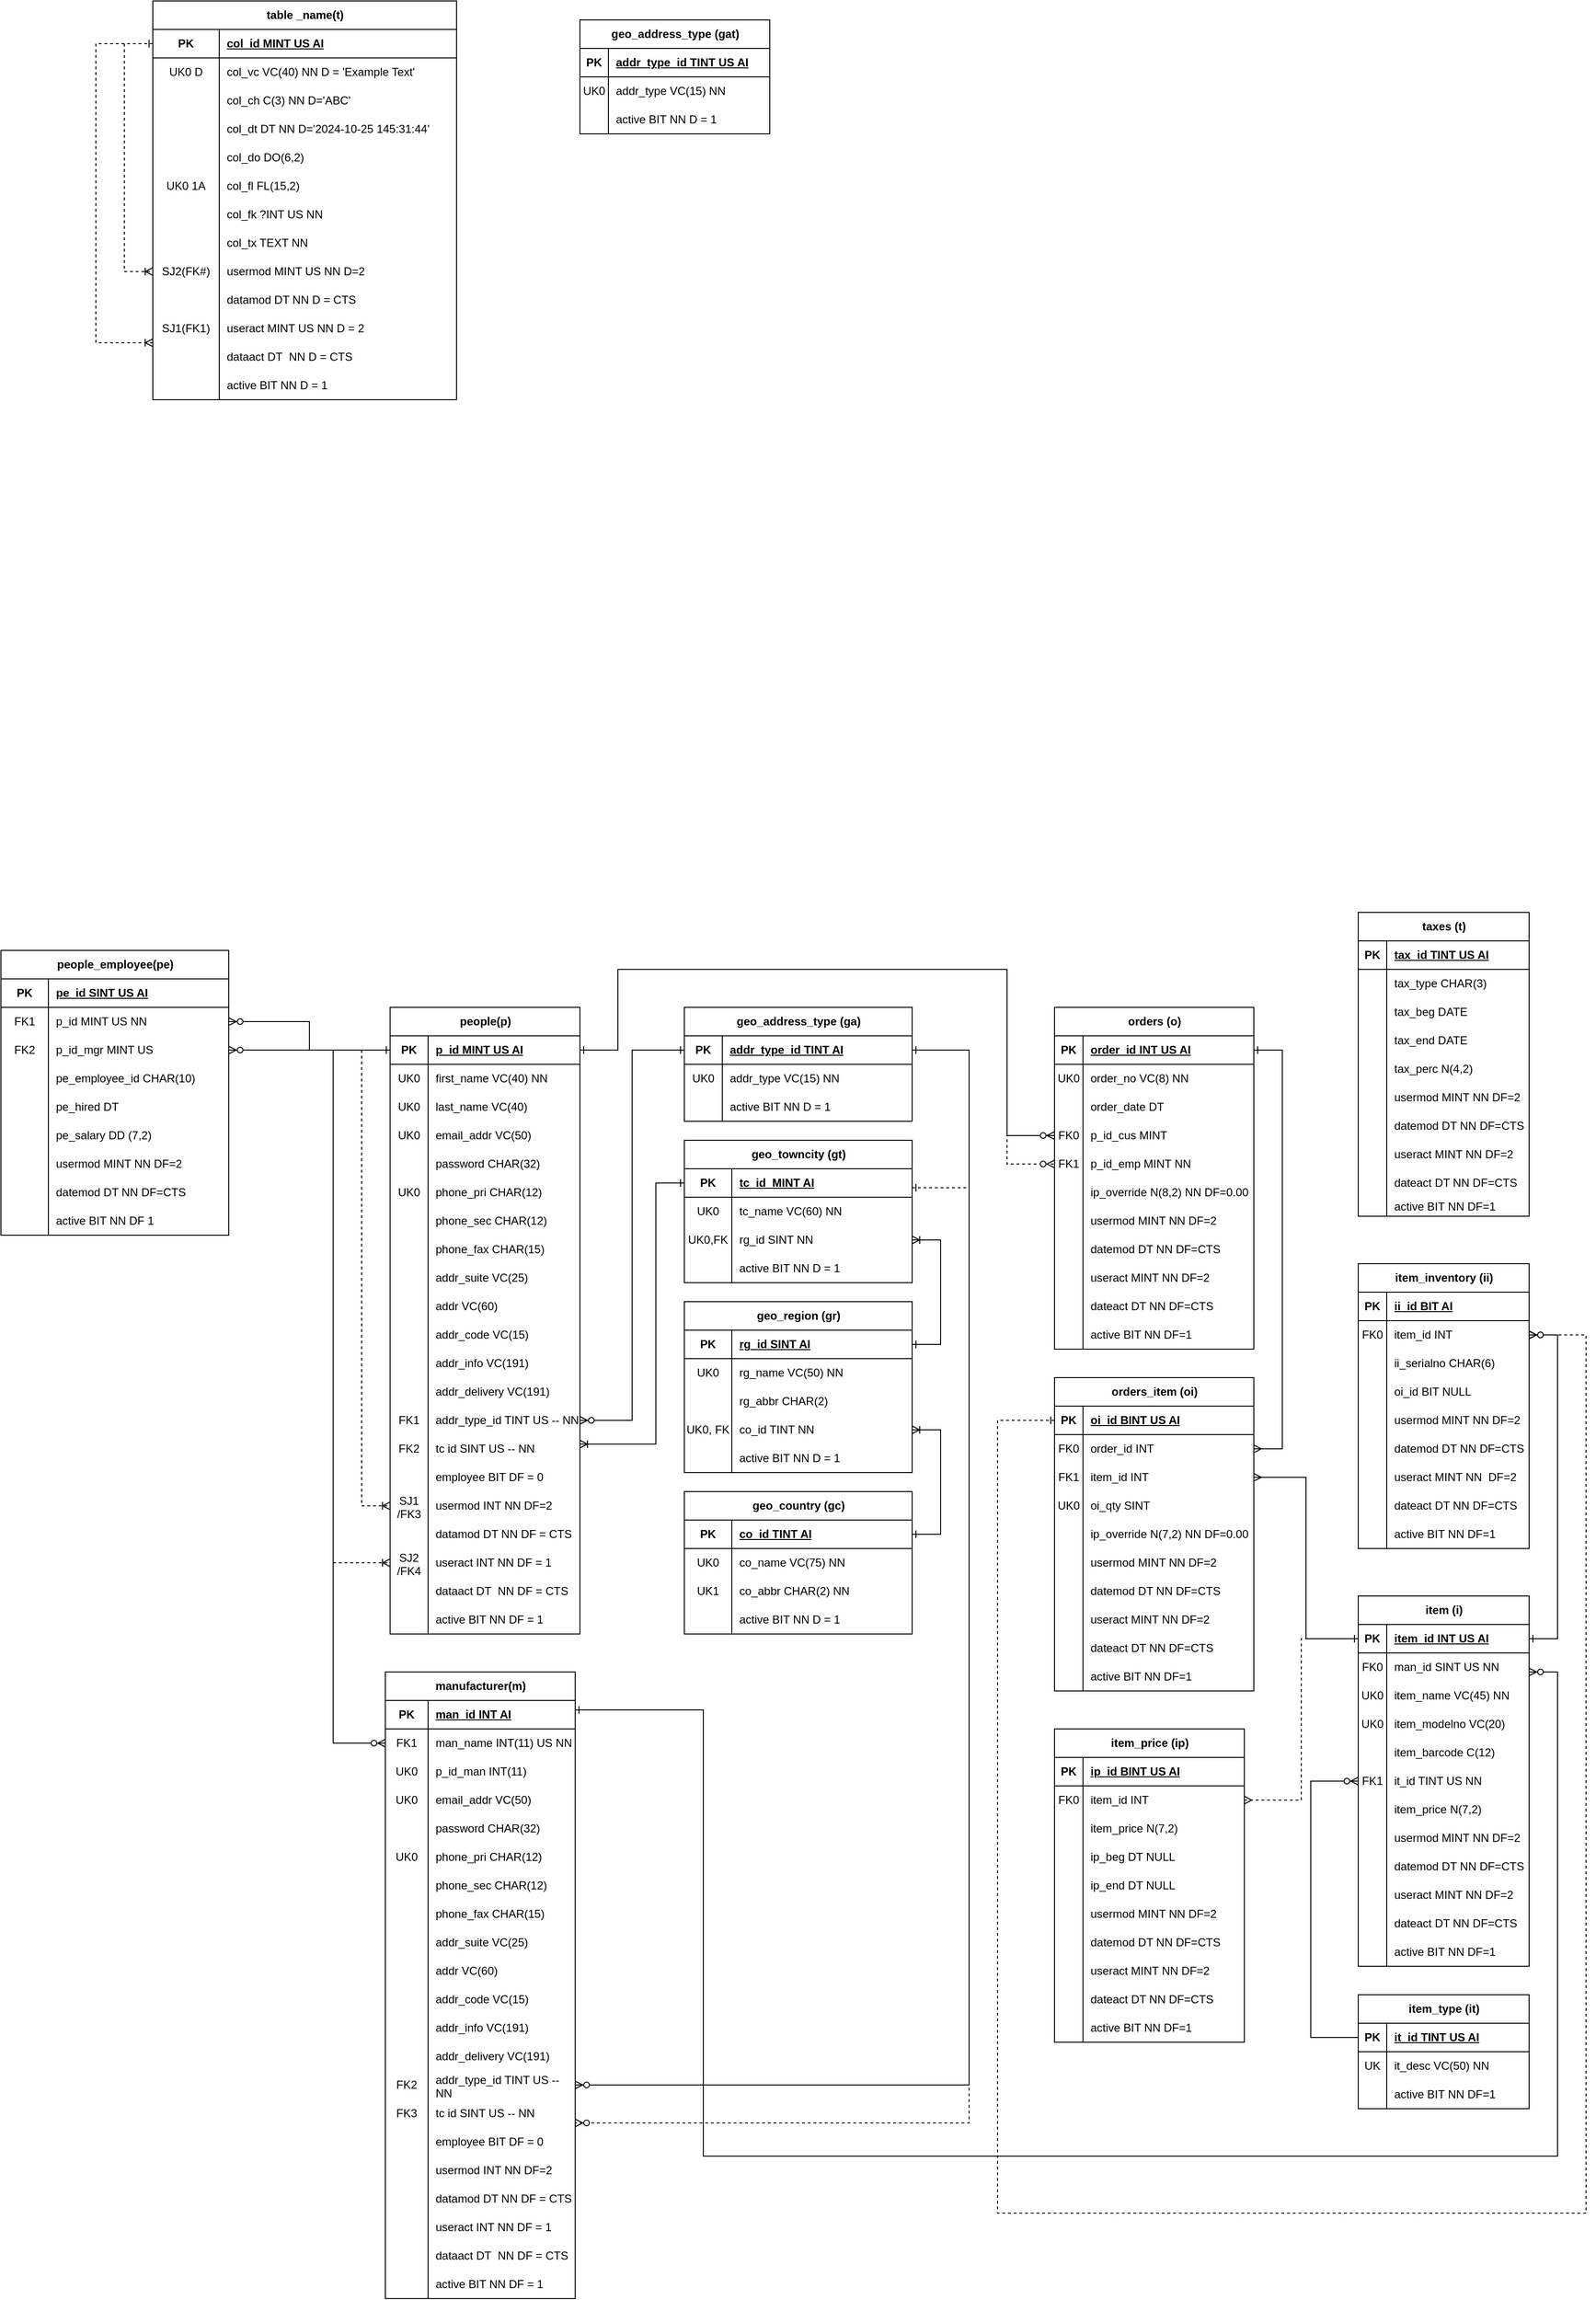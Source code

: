 <mxfile version="21.6.8" type="device" pages="2">
  <diagram id="R2lEEEUBdFMjLlhIrx00" name="Page-1">
    <mxGraphModel dx="2030" dy="3288" grid="1" gridSize="10" guides="1" tooltips="1" connect="1" arrows="1" fold="1" page="1" pageScale="1" pageWidth="850" pageHeight="1100" math="0" shadow="0" extFonts="Permanent Marker^https://fonts.googleapis.com/css?family=Permanent+Marker">
      <root>
        <mxCell id="0" />
        <mxCell id="1" parent="0" />
        <mxCell id="mUwWywZ8O4Ri5-zWlVOR-1" value="people(p)" style="shape=table;startSize=30;container=1;collapsible=1;childLayout=tableLayout;fixedRows=1;rowLines=0;fontStyle=1;align=center;resizeLast=1;html=1;" parent="1" vertex="1">
          <mxGeometry x="300" y="300" width="200" height="660" as="geometry" />
        </mxCell>
        <mxCell id="mUwWywZ8O4Ri5-zWlVOR-2" value="" style="shape=tableRow;horizontal=0;startSize=0;swimlaneHead=0;swimlaneBody=0;fillColor=none;collapsible=0;dropTarget=0;points=[[0,0.5],[1,0.5]];portConstraint=eastwest;top=0;left=0;right=0;bottom=1;" parent="mUwWywZ8O4Ri5-zWlVOR-1" vertex="1">
          <mxGeometry y="30" width="200" height="30" as="geometry" />
        </mxCell>
        <mxCell id="mUwWywZ8O4Ri5-zWlVOR-3" value="PK" style="shape=partialRectangle;connectable=0;fillColor=none;top=0;left=0;bottom=0;right=0;fontStyle=1;overflow=hidden;whiteSpace=wrap;html=1;" parent="mUwWywZ8O4Ri5-zWlVOR-2" vertex="1">
          <mxGeometry width="40" height="30" as="geometry">
            <mxRectangle width="40" height="30" as="alternateBounds" />
          </mxGeometry>
        </mxCell>
        <mxCell id="mUwWywZ8O4Ri5-zWlVOR-4" value="p_id MINT US AI" style="shape=partialRectangle;connectable=0;fillColor=none;top=0;left=0;bottom=0;right=0;align=left;spacingLeft=6;fontStyle=5;overflow=hidden;whiteSpace=wrap;html=1;" parent="mUwWywZ8O4Ri5-zWlVOR-2" vertex="1">
          <mxGeometry x="40" width="160" height="30" as="geometry">
            <mxRectangle width="160" height="30" as="alternateBounds" />
          </mxGeometry>
        </mxCell>
        <mxCell id="mUwWywZ8O4Ri5-zWlVOR-5" value="" style="shape=tableRow;horizontal=0;startSize=0;swimlaneHead=0;swimlaneBody=0;fillColor=none;collapsible=0;dropTarget=0;points=[[0,0.5],[1,0.5]];portConstraint=eastwest;top=0;left=0;right=0;bottom=0;" parent="mUwWywZ8O4Ri5-zWlVOR-1" vertex="1">
          <mxGeometry y="60" width="200" height="30" as="geometry" />
        </mxCell>
        <mxCell id="mUwWywZ8O4Ri5-zWlVOR-6" value="UK0" style="shape=partialRectangle;connectable=0;fillColor=none;top=0;left=0;bottom=0;right=0;editable=1;overflow=hidden;whiteSpace=wrap;html=1;" parent="mUwWywZ8O4Ri5-zWlVOR-5" vertex="1">
          <mxGeometry width="40" height="30" as="geometry">
            <mxRectangle width="40" height="30" as="alternateBounds" />
          </mxGeometry>
        </mxCell>
        <mxCell id="mUwWywZ8O4Ri5-zWlVOR-7" value="first_name VC(40) NN" style="shape=partialRectangle;connectable=0;fillColor=none;top=0;left=0;bottom=0;right=0;align=left;spacingLeft=6;overflow=hidden;whiteSpace=wrap;html=1;" parent="mUwWywZ8O4Ri5-zWlVOR-5" vertex="1">
          <mxGeometry x="40" width="160" height="30" as="geometry">
            <mxRectangle width="160" height="30" as="alternateBounds" />
          </mxGeometry>
        </mxCell>
        <mxCell id="mUwWywZ8O4Ri5-zWlVOR-8" value="" style="shape=tableRow;horizontal=0;startSize=0;swimlaneHead=0;swimlaneBody=0;fillColor=none;collapsible=0;dropTarget=0;points=[[0,0.5],[1,0.5]];portConstraint=eastwest;top=0;left=0;right=0;bottom=0;" parent="mUwWywZ8O4Ri5-zWlVOR-1" vertex="1">
          <mxGeometry y="90" width="200" height="30" as="geometry" />
        </mxCell>
        <mxCell id="mUwWywZ8O4Ri5-zWlVOR-9" value="UK0" style="shape=partialRectangle;connectable=0;fillColor=none;top=0;left=0;bottom=0;right=0;editable=1;overflow=hidden;whiteSpace=wrap;html=1;" parent="mUwWywZ8O4Ri5-zWlVOR-8" vertex="1">
          <mxGeometry width="40" height="30" as="geometry">
            <mxRectangle width="40" height="30" as="alternateBounds" />
          </mxGeometry>
        </mxCell>
        <mxCell id="mUwWywZ8O4Ri5-zWlVOR-10" value="last_name VC(40)" style="shape=partialRectangle;connectable=0;fillColor=none;top=0;left=0;bottom=0;right=0;align=left;spacingLeft=6;overflow=hidden;whiteSpace=wrap;html=1;" parent="mUwWywZ8O4Ri5-zWlVOR-8" vertex="1">
          <mxGeometry x="40" width="160" height="30" as="geometry">
            <mxRectangle width="160" height="30" as="alternateBounds" />
          </mxGeometry>
        </mxCell>
        <mxCell id="mUwWywZ8O4Ri5-zWlVOR-11" value="" style="shape=tableRow;horizontal=0;startSize=0;swimlaneHead=0;swimlaneBody=0;fillColor=none;collapsible=0;dropTarget=0;points=[[0,0.5],[1,0.5]];portConstraint=eastwest;top=0;left=0;right=0;bottom=0;" parent="mUwWywZ8O4Ri5-zWlVOR-1" vertex="1">
          <mxGeometry y="120" width="200" height="30" as="geometry" />
        </mxCell>
        <mxCell id="mUwWywZ8O4Ri5-zWlVOR-12" value="UK0" style="shape=partialRectangle;connectable=0;fillColor=none;top=0;left=0;bottom=0;right=0;editable=1;overflow=hidden;whiteSpace=wrap;html=1;" parent="mUwWywZ8O4Ri5-zWlVOR-11" vertex="1">
          <mxGeometry width="40" height="30" as="geometry">
            <mxRectangle width="40" height="30" as="alternateBounds" />
          </mxGeometry>
        </mxCell>
        <mxCell id="mUwWywZ8O4Ri5-zWlVOR-13" value="email_addr VC(50)" style="shape=partialRectangle;connectable=0;fillColor=none;top=0;left=0;bottom=0;right=0;align=left;spacingLeft=6;overflow=hidden;whiteSpace=wrap;html=1;" parent="mUwWywZ8O4Ri5-zWlVOR-11" vertex="1">
          <mxGeometry x="40" width="160" height="30" as="geometry">
            <mxRectangle width="160" height="30" as="alternateBounds" />
          </mxGeometry>
        </mxCell>
        <mxCell id="mUwWywZ8O4Ri5-zWlVOR-14" value="" style="shape=tableRow;horizontal=0;startSize=0;swimlaneHead=0;swimlaneBody=0;fillColor=none;collapsible=0;dropTarget=0;points=[[0,0.5],[1,0.5]];portConstraint=eastwest;top=0;left=0;right=0;bottom=0;" parent="mUwWywZ8O4Ri5-zWlVOR-1" vertex="1">
          <mxGeometry y="150" width="200" height="30" as="geometry" />
        </mxCell>
        <mxCell id="mUwWywZ8O4Ri5-zWlVOR-15" value="" style="shape=partialRectangle;connectable=0;fillColor=none;top=0;left=0;bottom=0;right=0;editable=1;overflow=hidden;whiteSpace=wrap;html=1;" parent="mUwWywZ8O4Ri5-zWlVOR-14" vertex="1">
          <mxGeometry width="40" height="30" as="geometry">
            <mxRectangle width="40" height="30" as="alternateBounds" />
          </mxGeometry>
        </mxCell>
        <mxCell id="mUwWywZ8O4Ri5-zWlVOR-16" value="password CHAR(32)" style="shape=partialRectangle;connectable=0;fillColor=none;top=0;left=0;bottom=0;right=0;align=left;spacingLeft=6;overflow=hidden;whiteSpace=wrap;html=1;" parent="mUwWywZ8O4Ri5-zWlVOR-14" vertex="1">
          <mxGeometry x="40" width="160" height="30" as="geometry">
            <mxRectangle width="160" height="30" as="alternateBounds" />
          </mxGeometry>
        </mxCell>
        <mxCell id="mUwWywZ8O4Ri5-zWlVOR-17" value="" style="shape=tableRow;horizontal=0;startSize=0;swimlaneHead=0;swimlaneBody=0;fillColor=none;collapsible=0;dropTarget=0;points=[[0,0.5],[1,0.5]];portConstraint=eastwest;top=0;left=0;right=0;bottom=0;" parent="mUwWywZ8O4Ri5-zWlVOR-1" vertex="1">
          <mxGeometry y="180" width="200" height="30" as="geometry" />
        </mxCell>
        <mxCell id="mUwWywZ8O4Ri5-zWlVOR-18" value="UK0" style="shape=partialRectangle;connectable=0;fillColor=none;top=0;left=0;bottom=0;right=0;editable=1;overflow=hidden;whiteSpace=wrap;html=1;" parent="mUwWywZ8O4Ri5-zWlVOR-17" vertex="1">
          <mxGeometry width="40" height="30" as="geometry">
            <mxRectangle width="40" height="30" as="alternateBounds" />
          </mxGeometry>
        </mxCell>
        <mxCell id="mUwWywZ8O4Ri5-zWlVOR-19" value="phone_pri CHAR(12)" style="shape=partialRectangle;connectable=0;fillColor=none;top=0;left=0;bottom=0;right=0;align=left;spacingLeft=6;overflow=hidden;whiteSpace=wrap;html=1;" parent="mUwWywZ8O4Ri5-zWlVOR-17" vertex="1">
          <mxGeometry x="40" width="160" height="30" as="geometry">
            <mxRectangle width="160" height="30" as="alternateBounds" />
          </mxGeometry>
        </mxCell>
        <mxCell id="mUwWywZ8O4Ri5-zWlVOR-20" value="" style="shape=tableRow;horizontal=0;startSize=0;swimlaneHead=0;swimlaneBody=0;fillColor=none;collapsible=0;dropTarget=0;points=[[0,0.5],[1,0.5]];portConstraint=eastwest;top=0;left=0;right=0;bottom=0;" parent="mUwWywZ8O4Ri5-zWlVOR-1" vertex="1">
          <mxGeometry y="210" width="200" height="30" as="geometry" />
        </mxCell>
        <mxCell id="mUwWywZ8O4Ri5-zWlVOR-21" value="" style="shape=partialRectangle;connectable=0;fillColor=none;top=0;left=0;bottom=0;right=0;editable=1;overflow=hidden;whiteSpace=wrap;html=1;" parent="mUwWywZ8O4Ri5-zWlVOR-20" vertex="1">
          <mxGeometry width="40" height="30" as="geometry">
            <mxRectangle width="40" height="30" as="alternateBounds" />
          </mxGeometry>
        </mxCell>
        <mxCell id="mUwWywZ8O4Ri5-zWlVOR-22" value="phone_sec CHAR(12)" style="shape=partialRectangle;connectable=0;fillColor=none;top=0;left=0;bottom=0;right=0;align=left;spacingLeft=6;overflow=hidden;whiteSpace=wrap;html=1;" parent="mUwWywZ8O4Ri5-zWlVOR-20" vertex="1">
          <mxGeometry x="40" width="160" height="30" as="geometry">
            <mxRectangle width="160" height="30" as="alternateBounds" />
          </mxGeometry>
        </mxCell>
        <mxCell id="mUwWywZ8O4Ri5-zWlVOR-23" value="" style="shape=tableRow;horizontal=0;startSize=0;swimlaneHead=0;swimlaneBody=0;fillColor=none;collapsible=0;dropTarget=0;points=[[0,0.5],[1,0.5]];portConstraint=eastwest;top=0;left=0;right=0;bottom=0;" parent="mUwWywZ8O4Ri5-zWlVOR-1" vertex="1">
          <mxGeometry y="240" width="200" height="30" as="geometry" />
        </mxCell>
        <mxCell id="mUwWywZ8O4Ri5-zWlVOR-24" value="" style="shape=partialRectangle;connectable=0;fillColor=none;top=0;left=0;bottom=0;right=0;editable=1;overflow=hidden;whiteSpace=wrap;html=1;" parent="mUwWywZ8O4Ri5-zWlVOR-23" vertex="1">
          <mxGeometry width="40" height="30" as="geometry">
            <mxRectangle width="40" height="30" as="alternateBounds" />
          </mxGeometry>
        </mxCell>
        <mxCell id="mUwWywZ8O4Ri5-zWlVOR-25" value="phone_fax CHAR(15)" style="shape=partialRectangle;connectable=0;fillColor=none;top=0;left=0;bottom=0;right=0;align=left;spacingLeft=6;overflow=hidden;whiteSpace=wrap;html=1;" parent="mUwWywZ8O4Ri5-zWlVOR-23" vertex="1">
          <mxGeometry x="40" width="160" height="30" as="geometry">
            <mxRectangle width="160" height="30" as="alternateBounds" />
          </mxGeometry>
        </mxCell>
        <mxCell id="mUwWywZ8O4Ri5-zWlVOR-26" value="" style="shape=tableRow;horizontal=0;startSize=0;swimlaneHead=0;swimlaneBody=0;fillColor=none;collapsible=0;dropTarget=0;points=[[0,0.5],[1,0.5]];portConstraint=eastwest;top=0;left=0;right=0;bottom=0;" parent="mUwWywZ8O4Ri5-zWlVOR-1" vertex="1">
          <mxGeometry y="270" width="200" height="30" as="geometry" />
        </mxCell>
        <mxCell id="mUwWywZ8O4Ri5-zWlVOR-27" value="" style="shape=partialRectangle;connectable=0;fillColor=none;top=0;left=0;bottom=0;right=0;editable=1;overflow=hidden;whiteSpace=wrap;html=1;" parent="mUwWywZ8O4Ri5-zWlVOR-26" vertex="1">
          <mxGeometry width="40" height="30" as="geometry">
            <mxRectangle width="40" height="30" as="alternateBounds" />
          </mxGeometry>
        </mxCell>
        <mxCell id="mUwWywZ8O4Ri5-zWlVOR-28" value="addr_suite VC(25)" style="shape=partialRectangle;connectable=0;fillColor=none;top=0;left=0;bottom=0;right=0;align=left;spacingLeft=6;overflow=hidden;whiteSpace=wrap;html=1;" parent="mUwWywZ8O4Ri5-zWlVOR-26" vertex="1">
          <mxGeometry x="40" width="160" height="30" as="geometry">
            <mxRectangle width="160" height="30" as="alternateBounds" />
          </mxGeometry>
        </mxCell>
        <mxCell id="1_hB4kfaumpXTqriMnW8-17" value="" style="shape=tableRow;horizontal=0;startSize=0;swimlaneHead=0;swimlaneBody=0;fillColor=none;collapsible=0;dropTarget=0;points=[[0,0.5],[1,0.5]];portConstraint=eastwest;top=0;left=0;right=0;bottom=0;" parent="mUwWywZ8O4Ri5-zWlVOR-1" vertex="1">
          <mxGeometry y="300" width="200" height="30" as="geometry" />
        </mxCell>
        <mxCell id="1_hB4kfaumpXTqriMnW8-18" value="" style="shape=partialRectangle;connectable=0;fillColor=none;top=0;left=0;bottom=0;right=0;editable=1;overflow=hidden;whiteSpace=wrap;html=1;" parent="1_hB4kfaumpXTqriMnW8-17" vertex="1">
          <mxGeometry width="40" height="30" as="geometry">
            <mxRectangle width="40" height="30" as="alternateBounds" />
          </mxGeometry>
        </mxCell>
        <mxCell id="1_hB4kfaumpXTqriMnW8-19" value="addr VC(60)" style="shape=partialRectangle;connectable=0;fillColor=none;top=0;left=0;bottom=0;right=0;align=left;spacingLeft=6;overflow=hidden;whiteSpace=wrap;html=1;" parent="1_hB4kfaumpXTqriMnW8-17" vertex="1">
          <mxGeometry x="40" width="160" height="30" as="geometry">
            <mxRectangle width="160" height="30" as="alternateBounds" />
          </mxGeometry>
        </mxCell>
        <mxCell id="mUwWywZ8O4Ri5-zWlVOR-32" value="" style="shape=tableRow;horizontal=0;startSize=0;swimlaneHead=0;swimlaneBody=0;fillColor=none;collapsible=0;dropTarget=0;points=[[0,0.5],[1,0.5]];portConstraint=eastwest;top=0;left=0;right=0;bottom=0;" parent="mUwWywZ8O4Ri5-zWlVOR-1" vertex="1">
          <mxGeometry y="330" width="200" height="30" as="geometry" />
        </mxCell>
        <mxCell id="mUwWywZ8O4Ri5-zWlVOR-33" value="" style="shape=partialRectangle;connectable=0;fillColor=none;top=0;left=0;bottom=0;right=0;editable=1;overflow=hidden;whiteSpace=wrap;html=1;" parent="mUwWywZ8O4Ri5-zWlVOR-32" vertex="1">
          <mxGeometry width="40" height="30" as="geometry">
            <mxRectangle width="40" height="30" as="alternateBounds" />
          </mxGeometry>
        </mxCell>
        <mxCell id="mUwWywZ8O4Ri5-zWlVOR-34" value="addr_code VC(15)" style="shape=partialRectangle;connectable=0;fillColor=none;top=0;left=0;bottom=0;right=0;align=left;spacingLeft=6;overflow=hidden;whiteSpace=wrap;html=1;" parent="mUwWywZ8O4Ri5-zWlVOR-32" vertex="1">
          <mxGeometry x="40" width="160" height="30" as="geometry">
            <mxRectangle width="160" height="30" as="alternateBounds" />
          </mxGeometry>
        </mxCell>
        <mxCell id="mUwWywZ8O4Ri5-zWlVOR-35" value="" style="shape=tableRow;horizontal=0;startSize=0;swimlaneHead=0;swimlaneBody=0;fillColor=none;collapsible=0;dropTarget=0;points=[[0,0.5],[1,0.5]];portConstraint=eastwest;top=0;left=0;right=0;bottom=0;" parent="mUwWywZ8O4Ri5-zWlVOR-1" vertex="1">
          <mxGeometry y="360" width="200" height="30" as="geometry" />
        </mxCell>
        <mxCell id="mUwWywZ8O4Ri5-zWlVOR-36" value="" style="shape=partialRectangle;connectable=0;fillColor=none;top=0;left=0;bottom=0;right=0;editable=1;overflow=hidden;whiteSpace=wrap;html=1;" parent="mUwWywZ8O4Ri5-zWlVOR-35" vertex="1">
          <mxGeometry width="40" height="30" as="geometry">
            <mxRectangle width="40" height="30" as="alternateBounds" />
          </mxGeometry>
        </mxCell>
        <mxCell id="mUwWywZ8O4Ri5-zWlVOR-37" value="addr_info VC(191)" style="shape=partialRectangle;connectable=0;fillColor=none;top=0;left=0;bottom=0;right=0;align=left;spacingLeft=6;overflow=hidden;whiteSpace=wrap;html=1;" parent="mUwWywZ8O4Ri5-zWlVOR-35" vertex="1">
          <mxGeometry x="40" width="160" height="30" as="geometry">
            <mxRectangle width="160" height="30" as="alternateBounds" />
          </mxGeometry>
        </mxCell>
        <mxCell id="mUwWywZ8O4Ri5-zWlVOR-38" value="" style="shape=tableRow;horizontal=0;startSize=0;swimlaneHead=0;swimlaneBody=0;fillColor=none;collapsible=0;dropTarget=0;points=[[0,0.5],[1,0.5]];portConstraint=eastwest;top=0;left=0;right=0;bottom=0;" parent="mUwWywZ8O4Ri5-zWlVOR-1" vertex="1">
          <mxGeometry y="390" width="200" height="30" as="geometry" />
        </mxCell>
        <mxCell id="mUwWywZ8O4Ri5-zWlVOR-39" value="" style="shape=partialRectangle;connectable=0;fillColor=none;top=0;left=0;bottom=0;right=0;editable=1;overflow=hidden;whiteSpace=wrap;html=1;" parent="mUwWywZ8O4Ri5-zWlVOR-38" vertex="1">
          <mxGeometry width="40" height="30" as="geometry">
            <mxRectangle width="40" height="30" as="alternateBounds" />
          </mxGeometry>
        </mxCell>
        <mxCell id="mUwWywZ8O4Ri5-zWlVOR-40" value="addr_delivery VC(191)" style="shape=partialRectangle;connectable=0;fillColor=none;top=0;left=0;bottom=0;right=0;align=left;spacingLeft=6;overflow=hidden;whiteSpace=wrap;html=1;" parent="mUwWywZ8O4Ri5-zWlVOR-38" vertex="1">
          <mxGeometry x="40" width="160" height="30" as="geometry">
            <mxRectangle width="160" height="30" as="alternateBounds" />
          </mxGeometry>
        </mxCell>
        <mxCell id="mUwWywZ8O4Ri5-zWlVOR-41" value="" style="shape=tableRow;horizontal=0;startSize=0;swimlaneHead=0;swimlaneBody=0;fillColor=none;collapsible=0;dropTarget=0;points=[[0,0.5],[1,0.5]];portConstraint=eastwest;top=0;left=0;right=0;bottom=0;" parent="mUwWywZ8O4Ri5-zWlVOR-1" vertex="1">
          <mxGeometry y="420" width="200" height="30" as="geometry" />
        </mxCell>
        <mxCell id="mUwWywZ8O4Ri5-zWlVOR-42" value="FK1" style="shape=partialRectangle;connectable=0;fillColor=none;top=0;left=0;bottom=0;right=0;editable=1;overflow=hidden;whiteSpace=wrap;html=1;" parent="mUwWywZ8O4Ri5-zWlVOR-41" vertex="1">
          <mxGeometry width="40" height="30" as="geometry">
            <mxRectangle width="40" height="30" as="alternateBounds" />
          </mxGeometry>
        </mxCell>
        <mxCell id="mUwWywZ8O4Ri5-zWlVOR-43" value="addr_type_id TINT US -- NN" style="shape=partialRectangle;connectable=0;fillColor=none;top=0;left=0;bottom=0;right=0;align=left;spacingLeft=6;overflow=hidden;whiteSpace=wrap;html=1;" parent="mUwWywZ8O4Ri5-zWlVOR-41" vertex="1">
          <mxGeometry x="40" width="160" height="30" as="geometry">
            <mxRectangle width="160" height="30" as="alternateBounds" />
          </mxGeometry>
        </mxCell>
        <mxCell id="dFGZpAeYfZkdmE8JrMDw-89" value="" style="shape=tableRow;horizontal=0;startSize=0;swimlaneHead=0;swimlaneBody=0;fillColor=none;collapsible=0;dropTarget=0;points=[[0,0.5],[1,0.5]];portConstraint=eastwest;top=0;left=0;right=0;bottom=0;" parent="mUwWywZ8O4Ri5-zWlVOR-1" vertex="1">
          <mxGeometry y="450" width="200" height="30" as="geometry" />
        </mxCell>
        <mxCell id="dFGZpAeYfZkdmE8JrMDw-90" value="FK2" style="shape=partialRectangle;connectable=0;fillColor=none;top=0;left=0;bottom=0;right=0;editable=1;overflow=hidden;whiteSpace=wrap;html=1;" parent="dFGZpAeYfZkdmE8JrMDw-89" vertex="1">
          <mxGeometry width="40" height="30" as="geometry">
            <mxRectangle width="40" height="30" as="alternateBounds" />
          </mxGeometry>
        </mxCell>
        <mxCell id="dFGZpAeYfZkdmE8JrMDw-91" value="tc id SINT US -- NN" style="shape=partialRectangle;connectable=0;fillColor=none;top=0;left=0;bottom=0;right=0;align=left;spacingLeft=6;overflow=hidden;whiteSpace=wrap;html=1;" parent="dFGZpAeYfZkdmE8JrMDw-89" vertex="1">
          <mxGeometry x="40" width="160" height="30" as="geometry">
            <mxRectangle width="160" height="30" as="alternateBounds" />
          </mxGeometry>
        </mxCell>
        <mxCell id="1_hB4kfaumpXTqriMnW8-20" value="" style="shape=tableRow;horizontal=0;startSize=0;swimlaneHead=0;swimlaneBody=0;fillColor=none;collapsible=0;dropTarget=0;points=[[0,0.5],[1,0.5]];portConstraint=eastwest;top=0;left=0;right=0;bottom=0;" parent="mUwWywZ8O4Ri5-zWlVOR-1" vertex="1">
          <mxGeometry y="480" width="200" height="30" as="geometry" />
        </mxCell>
        <mxCell id="1_hB4kfaumpXTqriMnW8-21" value="" style="shape=partialRectangle;connectable=0;fillColor=none;top=0;left=0;bottom=0;right=0;editable=1;overflow=hidden;whiteSpace=wrap;html=1;" parent="1_hB4kfaumpXTqriMnW8-20" vertex="1">
          <mxGeometry width="40" height="30" as="geometry">
            <mxRectangle width="40" height="30" as="alternateBounds" />
          </mxGeometry>
        </mxCell>
        <mxCell id="1_hB4kfaumpXTqriMnW8-22" value="employee BIT DF = 0" style="shape=partialRectangle;connectable=0;fillColor=none;top=0;left=0;bottom=0;right=0;align=left;spacingLeft=6;overflow=hidden;whiteSpace=wrap;html=1;" parent="1_hB4kfaumpXTqriMnW8-20" vertex="1">
          <mxGeometry x="40" width="160" height="30" as="geometry">
            <mxRectangle width="160" height="30" as="alternateBounds" />
          </mxGeometry>
        </mxCell>
        <mxCell id="mUwWywZ8O4Ri5-zWlVOR-53" value="" style="shape=tableRow;horizontal=0;startSize=0;swimlaneHead=0;swimlaneBody=0;fillColor=none;collapsible=0;dropTarget=0;points=[[0,0.5],[1,0.5]];portConstraint=eastwest;top=0;left=0;right=0;bottom=0;" parent="mUwWywZ8O4Ri5-zWlVOR-1" vertex="1">
          <mxGeometry y="510" width="200" height="30" as="geometry" />
        </mxCell>
        <mxCell id="mUwWywZ8O4Ri5-zWlVOR-54" value="SJ1&lt;br&gt;/FK3" style="shape=partialRectangle;connectable=0;fillColor=none;top=0;left=0;bottom=0;right=0;editable=1;overflow=hidden;whiteSpace=wrap;html=1;" parent="mUwWywZ8O4Ri5-zWlVOR-53" vertex="1">
          <mxGeometry width="40" height="30" as="geometry">
            <mxRectangle width="40" height="30" as="alternateBounds" />
          </mxGeometry>
        </mxCell>
        <mxCell id="mUwWywZ8O4Ri5-zWlVOR-55" value="usermod INT NN DF=2" style="shape=partialRectangle;connectable=0;fillColor=none;top=0;left=0;bottom=0;right=0;align=left;spacingLeft=6;overflow=hidden;whiteSpace=wrap;html=1;" parent="mUwWywZ8O4Ri5-zWlVOR-53" vertex="1">
          <mxGeometry x="40" width="160" height="30" as="geometry">
            <mxRectangle width="160" height="30" as="alternateBounds" />
          </mxGeometry>
        </mxCell>
        <mxCell id="mUwWywZ8O4Ri5-zWlVOR-56" value="" style="shape=tableRow;horizontal=0;startSize=0;swimlaneHead=0;swimlaneBody=0;fillColor=none;collapsible=0;dropTarget=0;points=[[0,0.5],[1,0.5]];portConstraint=eastwest;top=0;left=0;right=0;bottom=0;" parent="mUwWywZ8O4Ri5-zWlVOR-1" vertex="1">
          <mxGeometry y="540" width="200" height="30" as="geometry" />
        </mxCell>
        <mxCell id="mUwWywZ8O4Ri5-zWlVOR-57" value="" style="shape=partialRectangle;connectable=0;fillColor=none;top=0;left=0;bottom=0;right=0;editable=1;overflow=hidden;whiteSpace=wrap;html=1;" parent="mUwWywZ8O4Ri5-zWlVOR-56" vertex="1">
          <mxGeometry width="40" height="30" as="geometry">
            <mxRectangle width="40" height="30" as="alternateBounds" />
          </mxGeometry>
        </mxCell>
        <mxCell id="mUwWywZ8O4Ri5-zWlVOR-58" value="datamod DT NN DF = CTS" style="shape=partialRectangle;connectable=0;fillColor=none;top=0;left=0;bottom=0;right=0;align=left;spacingLeft=6;overflow=hidden;whiteSpace=wrap;html=1;" parent="mUwWywZ8O4Ri5-zWlVOR-56" vertex="1">
          <mxGeometry x="40" width="160" height="30" as="geometry">
            <mxRectangle width="160" height="30" as="alternateBounds" />
          </mxGeometry>
        </mxCell>
        <mxCell id="mUwWywZ8O4Ri5-zWlVOR-59" value="" style="shape=tableRow;horizontal=0;startSize=0;swimlaneHead=0;swimlaneBody=0;fillColor=none;collapsible=0;dropTarget=0;points=[[0,0.5],[1,0.5]];portConstraint=eastwest;top=0;left=0;right=0;bottom=0;" parent="mUwWywZ8O4Ri5-zWlVOR-1" vertex="1">
          <mxGeometry y="570" width="200" height="30" as="geometry" />
        </mxCell>
        <mxCell id="mUwWywZ8O4Ri5-zWlVOR-60" value="SJ2&lt;br&gt;/FK4" style="shape=partialRectangle;connectable=0;fillColor=none;top=0;left=0;bottom=0;right=0;editable=1;overflow=hidden;whiteSpace=wrap;html=1;" parent="mUwWywZ8O4Ri5-zWlVOR-59" vertex="1">
          <mxGeometry width="40" height="30" as="geometry">
            <mxRectangle width="40" height="30" as="alternateBounds" />
          </mxGeometry>
        </mxCell>
        <mxCell id="mUwWywZ8O4Ri5-zWlVOR-61" value="useract INT NN DF = 1" style="shape=partialRectangle;connectable=0;fillColor=none;top=0;left=0;bottom=0;right=0;align=left;spacingLeft=6;overflow=hidden;whiteSpace=wrap;html=1;" parent="mUwWywZ8O4Ri5-zWlVOR-59" vertex="1">
          <mxGeometry x="40" width="160" height="30" as="geometry">
            <mxRectangle width="160" height="30" as="alternateBounds" />
          </mxGeometry>
        </mxCell>
        <mxCell id="mUwWywZ8O4Ri5-zWlVOR-62" value="" style="shape=tableRow;horizontal=0;startSize=0;swimlaneHead=0;swimlaneBody=0;fillColor=none;collapsible=0;dropTarget=0;points=[[0,0.5],[1,0.5]];portConstraint=eastwest;top=0;left=0;right=0;bottom=0;" parent="mUwWywZ8O4Ri5-zWlVOR-1" vertex="1">
          <mxGeometry y="600" width="200" height="30" as="geometry" />
        </mxCell>
        <mxCell id="mUwWywZ8O4Ri5-zWlVOR-63" value="" style="shape=partialRectangle;connectable=0;fillColor=none;top=0;left=0;bottom=0;right=0;editable=1;overflow=hidden;whiteSpace=wrap;html=1;" parent="mUwWywZ8O4Ri5-zWlVOR-62" vertex="1">
          <mxGeometry width="40" height="30" as="geometry">
            <mxRectangle width="40" height="30" as="alternateBounds" />
          </mxGeometry>
        </mxCell>
        <mxCell id="mUwWywZ8O4Ri5-zWlVOR-64" value="dataact DT&amp;nbsp; NN DF = CTS" style="shape=partialRectangle;connectable=0;fillColor=none;top=0;left=0;bottom=0;right=0;align=left;spacingLeft=6;overflow=hidden;whiteSpace=wrap;html=1;" parent="mUwWywZ8O4Ri5-zWlVOR-62" vertex="1">
          <mxGeometry x="40" width="160" height="30" as="geometry">
            <mxRectangle width="160" height="30" as="alternateBounds" />
          </mxGeometry>
        </mxCell>
        <mxCell id="mUwWywZ8O4Ri5-zWlVOR-65" value="" style="shape=tableRow;horizontal=0;startSize=0;swimlaneHead=0;swimlaneBody=0;fillColor=none;collapsible=0;dropTarget=0;points=[[0,0.5],[1,0.5]];portConstraint=eastwest;top=0;left=0;right=0;bottom=0;" parent="mUwWywZ8O4Ri5-zWlVOR-1" vertex="1">
          <mxGeometry y="630" width="200" height="30" as="geometry" />
        </mxCell>
        <mxCell id="mUwWywZ8O4Ri5-zWlVOR-66" value="" style="shape=partialRectangle;connectable=0;fillColor=none;top=0;left=0;bottom=0;right=0;editable=1;overflow=hidden;whiteSpace=wrap;html=1;" parent="mUwWywZ8O4Ri5-zWlVOR-65" vertex="1">
          <mxGeometry width="40" height="30" as="geometry">
            <mxRectangle width="40" height="30" as="alternateBounds" />
          </mxGeometry>
        </mxCell>
        <mxCell id="mUwWywZ8O4Ri5-zWlVOR-67" value="active BIT NN DF = 1" style="shape=partialRectangle;connectable=0;fillColor=none;top=0;left=0;bottom=0;right=0;align=left;spacingLeft=6;overflow=hidden;whiteSpace=wrap;html=1;" parent="mUwWywZ8O4Ri5-zWlVOR-65" vertex="1">
          <mxGeometry x="40" width="160" height="30" as="geometry">
            <mxRectangle width="160" height="30" as="alternateBounds" />
          </mxGeometry>
        </mxCell>
        <mxCell id="dFGZpAeYfZkdmE8JrMDw-1" value="" style="edgeStyle=elbowEdgeStyle;fontSize=12;html=1;endArrow=ERoneToMany;rounded=0;startArrow=ERone;startFill=0;dashed=1;" parent="mUwWywZ8O4Ri5-zWlVOR-1" source="mUwWywZ8O4Ri5-zWlVOR-2" target="mUwWywZ8O4Ri5-zWlVOR-59" edge="1">
          <mxGeometry width="100" height="100" relative="1" as="geometry">
            <mxPoint x="-120" y="40" as="sourcePoint" />
            <mxPoint y="640" as="targetPoint" />
            <Array as="points">
              <mxPoint x="-60" y="360" />
            </Array>
          </mxGeometry>
        </mxCell>
        <mxCell id="dFGZpAeYfZkdmE8JrMDw-2" value="" style="edgeStyle=elbowEdgeStyle;fontSize=12;html=1;endArrow=ERoneToMany;rounded=0;startArrow=ERone;startFill=0;dashed=1;" parent="mUwWywZ8O4Ri5-zWlVOR-1" source="mUwWywZ8O4Ri5-zWlVOR-2" target="mUwWywZ8O4Ri5-zWlVOR-53" edge="1">
          <mxGeometry width="100" height="100" relative="1" as="geometry">
            <mxPoint x="-60" y="50" as="sourcePoint" />
            <mxPoint y="610" as="targetPoint" />
            <Array as="points">
              <mxPoint x="-30" y="320" />
            </Array>
          </mxGeometry>
        </mxCell>
        <mxCell id="ZtVqC5lYong6Dp5x2c1h-8" style="edgeStyle=orthogonalEdgeStyle;rounded=0;orthogonalLoop=1;jettySize=auto;html=1;exitX=1;exitY=0.5;exitDx=0;exitDy=0;" edge="1" parent="mUwWywZ8O4Ri5-zWlVOR-1" source="mUwWywZ8O4Ri5-zWlVOR-2" target="mUwWywZ8O4Ri5-zWlVOR-2">
          <mxGeometry relative="1" as="geometry" />
        </mxCell>
        <mxCell id="1_hB4kfaumpXTqriMnW8-1" value="geo_address_type (ga)" style="shape=table;startSize=30;container=1;collapsible=1;childLayout=tableLayout;fixedRows=1;rowLines=0;fontStyle=1;align=center;resizeLast=1;html=1;" parent="1" vertex="1">
          <mxGeometry x="610" y="300" width="240" height="120" as="geometry" />
        </mxCell>
        <mxCell id="1_hB4kfaumpXTqriMnW8-2" value="" style="shape=tableRow;horizontal=0;startSize=0;swimlaneHead=0;swimlaneBody=0;fillColor=none;collapsible=0;dropTarget=0;points=[[0,0.5],[1,0.5]];portConstraint=eastwest;top=0;left=0;right=0;bottom=1;" parent="1_hB4kfaumpXTqriMnW8-1" vertex="1">
          <mxGeometry y="30" width="240" height="30" as="geometry" />
        </mxCell>
        <mxCell id="1_hB4kfaumpXTqriMnW8-3" value="PK" style="shape=partialRectangle;connectable=0;fillColor=none;top=0;left=0;bottom=0;right=0;fontStyle=1;overflow=hidden;whiteSpace=wrap;html=1;" parent="1_hB4kfaumpXTqriMnW8-2" vertex="1">
          <mxGeometry width="40" height="30" as="geometry">
            <mxRectangle width="40" height="30" as="alternateBounds" />
          </mxGeometry>
        </mxCell>
        <mxCell id="1_hB4kfaumpXTqriMnW8-4" value="addr_type_id TINT AI" style="shape=partialRectangle;connectable=0;fillColor=none;top=0;left=0;bottom=0;right=0;align=left;spacingLeft=6;fontStyle=5;overflow=hidden;whiteSpace=wrap;html=1;" parent="1_hB4kfaumpXTqriMnW8-2" vertex="1">
          <mxGeometry x="40" width="200" height="30" as="geometry">
            <mxRectangle width="200" height="30" as="alternateBounds" />
          </mxGeometry>
        </mxCell>
        <mxCell id="1_hB4kfaumpXTqriMnW8-5" value="" style="shape=tableRow;horizontal=0;startSize=0;swimlaneHead=0;swimlaneBody=0;fillColor=none;collapsible=0;dropTarget=0;points=[[0,0.5],[1,0.5]];portConstraint=eastwest;top=0;left=0;right=0;bottom=0;" parent="1_hB4kfaumpXTqriMnW8-1" vertex="1">
          <mxGeometry y="60" width="240" height="30" as="geometry" />
        </mxCell>
        <mxCell id="1_hB4kfaumpXTqriMnW8-6" value="UK0" style="shape=partialRectangle;connectable=0;fillColor=none;top=0;left=0;bottom=0;right=0;editable=1;overflow=hidden;whiteSpace=wrap;html=1;" parent="1_hB4kfaumpXTqriMnW8-5" vertex="1">
          <mxGeometry width="40" height="30" as="geometry">
            <mxRectangle width="40" height="30" as="alternateBounds" />
          </mxGeometry>
        </mxCell>
        <mxCell id="1_hB4kfaumpXTqriMnW8-7" value="addr_type VC(15) NN&amp;nbsp;" style="shape=partialRectangle;connectable=0;fillColor=none;top=0;left=0;bottom=0;right=0;align=left;spacingLeft=6;overflow=hidden;whiteSpace=wrap;html=1;" parent="1_hB4kfaumpXTqriMnW8-5" vertex="1">
          <mxGeometry x="40" width="200" height="30" as="geometry">
            <mxRectangle width="200" height="30" as="alternateBounds" />
          </mxGeometry>
        </mxCell>
        <mxCell id="1_hB4kfaumpXTqriMnW8-8" value="" style="shape=tableRow;horizontal=0;startSize=0;swimlaneHead=0;swimlaneBody=0;fillColor=none;collapsible=0;dropTarget=0;points=[[0,0.5],[1,0.5]];portConstraint=eastwest;top=0;left=0;right=0;bottom=0;" parent="1_hB4kfaumpXTqriMnW8-1" vertex="1">
          <mxGeometry y="90" width="240" height="30" as="geometry" />
        </mxCell>
        <mxCell id="1_hB4kfaumpXTqriMnW8-9" value="" style="shape=partialRectangle;connectable=0;fillColor=none;top=0;left=0;bottom=0;right=0;editable=1;overflow=hidden;whiteSpace=wrap;html=1;" parent="1_hB4kfaumpXTqriMnW8-8" vertex="1">
          <mxGeometry width="40" height="30" as="geometry">
            <mxRectangle width="40" height="30" as="alternateBounds" />
          </mxGeometry>
        </mxCell>
        <mxCell id="1_hB4kfaumpXTqriMnW8-10" value="active BIT NN D = 1" style="shape=partialRectangle;connectable=0;fillColor=none;top=0;left=0;bottom=0;right=0;align=left;spacingLeft=6;overflow=hidden;whiteSpace=wrap;html=1;" parent="1_hB4kfaumpXTqriMnW8-8" vertex="1">
          <mxGeometry x="40" width="200" height="30" as="geometry">
            <mxRectangle width="200" height="30" as="alternateBounds" />
          </mxGeometry>
        </mxCell>
        <mxCell id="dFGZpAeYfZkdmE8JrMDw-4" value="table _name(t)" style="shape=table;startSize=30;container=1;collapsible=1;childLayout=tableLayout;fixedRows=1;rowLines=0;fontStyle=1;align=center;resizeLast=1;html=1;" parent="1" vertex="1">
          <mxGeometry x="50" y="-760" width="320" height="420" as="geometry" />
        </mxCell>
        <mxCell id="dFGZpAeYfZkdmE8JrMDw-5" value="" style="shape=tableRow;horizontal=0;startSize=0;swimlaneHead=0;swimlaneBody=0;fillColor=none;collapsible=0;dropTarget=0;points=[[0,0.5],[1,0.5]];portConstraint=eastwest;top=0;left=0;right=0;bottom=1;" parent="dFGZpAeYfZkdmE8JrMDw-4" vertex="1">
          <mxGeometry y="30" width="320" height="30" as="geometry" />
        </mxCell>
        <mxCell id="dFGZpAeYfZkdmE8JrMDw-6" value="PK" style="shape=partialRectangle;connectable=0;fillColor=none;top=0;left=0;bottom=0;right=0;fontStyle=1;overflow=hidden;whiteSpace=wrap;html=1;" parent="dFGZpAeYfZkdmE8JrMDw-5" vertex="1">
          <mxGeometry width="70" height="30" as="geometry">
            <mxRectangle width="70" height="30" as="alternateBounds" />
          </mxGeometry>
        </mxCell>
        <mxCell id="dFGZpAeYfZkdmE8JrMDw-7" value="col_id MINT US AI" style="shape=partialRectangle;connectable=0;fillColor=none;top=0;left=0;bottom=0;right=0;align=left;spacingLeft=6;fontStyle=5;overflow=hidden;whiteSpace=wrap;html=1;" parent="dFGZpAeYfZkdmE8JrMDw-5" vertex="1">
          <mxGeometry x="70" width="250" height="30" as="geometry">
            <mxRectangle width="250" height="30" as="alternateBounds" />
          </mxGeometry>
        </mxCell>
        <mxCell id="dFGZpAeYfZkdmE8JrMDw-8" value="" style="shape=tableRow;horizontal=0;startSize=0;swimlaneHead=0;swimlaneBody=0;fillColor=none;collapsible=0;dropTarget=0;points=[[0,0.5],[1,0.5]];portConstraint=eastwest;top=0;left=0;right=0;bottom=0;" parent="dFGZpAeYfZkdmE8JrMDw-4" vertex="1">
          <mxGeometry y="60" width="320" height="30" as="geometry" />
        </mxCell>
        <mxCell id="dFGZpAeYfZkdmE8JrMDw-9" value="UK0 D" style="shape=partialRectangle;connectable=0;fillColor=none;top=0;left=0;bottom=0;right=0;editable=1;overflow=hidden;whiteSpace=wrap;html=1;" parent="dFGZpAeYfZkdmE8JrMDw-8" vertex="1">
          <mxGeometry width="70" height="30" as="geometry">
            <mxRectangle width="70" height="30" as="alternateBounds" />
          </mxGeometry>
        </mxCell>
        <mxCell id="dFGZpAeYfZkdmE8JrMDw-10" value="col_vc VC(40) NN D = &#39;Example Text&#39;" style="shape=partialRectangle;connectable=0;fillColor=none;top=0;left=0;bottom=0;right=0;align=left;spacingLeft=6;overflow=hidden;whiteSpace=wrap;html=1;" parent="dFGZpAeYfZkdmE8JrMDw-8" vertex="1">
          <mxGeometry x="70" width="250" height="30" as="geometry">
            <mxRectangle width="250" height="30" as="alternateBounds" />
          </mxGeometry>
        </mxCell>
        <mxCell id="dFGZpAeYfZkdmE8JrMDw-11" value="" style="shape=tableRow;horizontal=0;startSize=0;swimlaneHead=0;swimlaneBody=0;fillColor=none;collapsible=0;dropTarget=0;points=[[0,0.5],[1,0.5]];portConstraint=eastwest;top=0;left=0;right=0;bottom=0;" parent="dFGZpAeYfZkdmE8JrMDw-4" vertex="1">
          <mxGeometry y="90" width="320" height="30" as="geometry" />
        </mxCell>
        <mxCell id="dFGZpAeYfZkdmE8JrMDw-12" value="" style="shape=partialRectangle;connectable=0;fillColor=none;top=0;left=0;bottom=0;right=0;editable=1;overflow=hidden;whiteSpace=wrap;html=1;" parent="dFGZpAeYfZkdmE8JrMDw-11" vertex="1">
          <mxGeometry width="70" height="30" as="geometry">
            <mxRectangle width="70" height="30" as="alternateBounds" />
          </mxGeometry>
        </mxCell>
        <mxCell id="dFGZpAeYfZkdmE8JrMDw-13" value="col_ch C(3) NN D=&#39;ABC&#39;" style="shape=partialRectangle;connectable=0;fillColor=none;top=0;left=0;bottom=0;right=0;align=left;spacingLeft=6;overflow=hidden;whiteSpace=wrap;html=1;" parent="dFGZpAeYfZkdmE8JrMDw-11" vertex="1">
          <mxGeometry x="70" width="250" height="30" as="geometry">
            <mxRectangle width="250" height="30" as="alternateBounds" />
          </mxGeometry>
        </mxCell>
        <mxCell id="dFGZpAeYfZkdmE8JrMDw-14" value="" style="shape=tableRow;horizontal=0;startSize=0;swimlaneHead=0;swimlaneBody=0;fillColor=none;collapsible=0;dropTarget=0;points=[[0,0.5],[1,0.5]];portConstraint=eastwest;top=0;left=0;right=0;bottom=0;" parent="dFGZpAeYfZkdmE8JrMDw-4" vertex="1">
          <mxGeometry y="120" width="320" height="30" as="geometry" />
        </mxCell>
        <mxCell id="dFGZpAeYfZkdmE8JrMDw-15" value="" style="shape=partialRectangle;connectable=0;fillColor=none;top=0;left=0;bottom=0;right=0;editable=1;overflow=hidden;whiteSpace=wrap;html=1;" parent="dFGZpAeYfZkdmE8JrMDw-14" vertex="1">
          <mxGeometry width="70" height="30" as="geometry">
            <mxRectangle width="70" height="30" as="alternateBounds" />
          </mxGeometry>
        </mxCell>
        <mxCell id="dFGZpAeYfZkdmE8JrMDw-16" value="col_dt DT NN D=&#39;2024-10-25 145:31:44&#39;" style="shape=partialRectangle;connectable=0;fillColor=none;top=0;left=0;bottom=0;right=0;align=left;spacingLeft=6;overflow=hidden;whiteSpace=wrap;html=1;" parent="dFGZpAeYfZkdmE8JrMDw-14" vertex="1">
          <mxGeometry x="70" width="250" height="30" as="geometry">
            <mxRectangle width="250" height="30" as="alternateBounds" />
          </mxGeometry>
        </mxCell>
        <mxCell id="dFGZpAeYfZkdmE8JrMDw-23" value="" style="shape=tableRow;horizontal=0;startSize=0;swimlaneHead=0;swimlaneBody=0;fillColor=none;collapsible=0;dropTarget=0;points=[[0,0.5],[1,0.5]];portConstraint=eastwest;top=0;left=0;right=0;bottom=0;" parent="dFGZpAeYfZkdmE8JrMDw-4" vertex="1">
          <mxGeometry y="150" width="320" height="30" as="geometry" />
        </mxCell>
        <mxCell id="dFGZpAeYfZkdmE8JrMDw-24" value="" style="shape=partialRectangle;connectable=0;fillColor=none;top=0;left=0;bottom=0;right=0;editable=1;overflow=hidden;whiteSpace=wrap;html=1;" parent="dFGZpAeYfZkdmE8JrMDw-23" vertex="1">
          <mxGeometry width="70" height="30" as="geometry">
            <mxRectangle width="70" height="30" as="alternateBounds" />
          </mxGeometry>
        </mxCell>
        <mxCell id="dFGZpAeYfZkdmE8JrMDw-25" value="col_do DO(6,2)" style="shape=partialRectangle;connectable=0;fillColor=none;top=0;left=0;bottom=0;right=0;align=left;spacingLeft=6;overflow=hidden;whiteSpace=wrap;html=1;" parent="dFGZpAeYfZkdmE8JrMDw-23" vertex="1">
          <mxGeometry x="70" width="250" height="30" as="geometry">
            <mxRectangle width="250" height="30" as="alternateBounds" />
          </mxGeometry>
        </mxCell>
        <mxCell id="dFGZpAeYfZkdmE8JrMDw-26" value="" style="shape=tableRow;horizontal=0;startSize=0;swimlaneHead=0;swimlaneBody=0;fillColor=none;collapsible=0;dropTarget=0;points=[[0,0.5],[1,0.5]];portConstraint=eastwest;top=0;left=0;right=0;bottom=0;" parent="dFGZpAeYfZkdmE8JrMDw-4" vertex="1">
          <mxGeometry y="180" width="320" height="30" as="geometry" />
        </mxCell>
        <mxCell id="dFGZpAeYfZkdmE8JrMDw-27" value="UK0 1A" style="shape=partialRectangle;connectable=0;fillColor=none;top=0;left=0;bottom=0;right=0;editable=1;overflow=hidden;whiteSpace=wrap;html=1;" parent="dFGZpAeYfZkdmE8JrMDw-26" vertex="1">
          <mxGeometry width="70" height="30" as="geometry">
            <mxRectangle width="70" height="30" as="alternateBounds" />
          </mxGeometry>
        </mxCell>
        <mxCell id="dFGZpAeYfZkdmE8JrMDw-28" value="col_fl FL(15,2)" style="shape=partialRectangle;connectable=0;fillColor=none;top=0;left=0;bottom=0;right=0;align=left;spacingLeft=6;overflow=hidden;whiteSpace=wrap;html=1;" parent="dFGZpAeYfZkdmE8JrMDw-26" vertex="1">
          <mxGeometry x="70" width="250" height="30" as="geometry">
            <mxRectangle width="250" height="30" as="alternateBounds" />
          </mxGeometry>
        </mxCell>
        <mxCell id="dFGZpAeYfZkdmE8JrMDw-29" value="" style="shape=tableRow;horizontal=0;startSize=0;swimlaneHead=0;swimlaneBody=0;fillColor=none;collapsible=0;dropTarget=0;points=[[0,0.5],[1,0.5]];portConstraint=eastwest;top=0;left=0;right=0;bottom=0;" parent="dFGZpAeYfZkdmE8JrMDw-4" vertex="1">
          <mxGeometry y="210" width="320" height="30" as="geometry" />
        </mxCell>
        <mxCell id="dFGZpAeYfZkdmE8JrMDw-30" value="" style="shape=partialRectangle;connectable=0;fillColor=none;top=0;left=0;bottom=0;right=0;editable=1;overflow=hidden;whiteSpace=wrap;html=1;" parent="dFGZpAeYfZkdmE8JrMDw-29" vertex="1">
          <mxGeometry width="70" height="30" as="geometry">
            <mxRectangle width="70" height="30" as="alternateBounds" />
          </mxGeometry>
        </mxCell>
        <mxCell id="dFGZpAeYfZkdmE8JrMDw-31" value="col_fk ?INT US NN" style="shape=partialRectangle;connectable=0;fillColor=none;top=0;left=0;bottom=0;right=0;align=left;spacingLeft=6;overflow=hidden;whiteSpace=wrap;html=1;" parent="dFGZpAeYfZkdmE8JrMDw-29" vertex="1">
          <mxGeometry x="70" width="250" height="30" as="geometry">
            <mxRectangle width="250" height="30" as="alternateBounds" />
          </mxGeometry>
        </mxCell>
        <mxCell id="dFGZpAeYfZkdmE8JrMDw-32" value="" style="shape=tableRow;horizontal=0;startSize=0;swimlaneHead=0;swimlaneBody=0;fillColor=none;collapsible=0;dropTarget=0;points=[[0,0.5],[1,0.5]];portConstraint=eastwest;top=0;left=0;right=0;bottom=0;" parent="dFGZpAeYfZkdmE8JrMDw-4" vertex="1">
          <mxGeometry y="240" width="320" height="30" as="geometry" />
        </mxCell>
        <mxCell id="dFGZpAeYfZkdmE8JrMDw-33" value="" style="shape=partialRectangle;connectable=0;fillColor=none;top=0;left=0;bottom=0;right=0;editable=1;overflow=hidden;whiteSpace=wrap;html=1;" parent="dFGZpAeYfZkdmE8JrMDw-32" vertex="1">
          <mxGeometry width="70" height="30" as="geometry">
            <mxRectangle width="70" height="30" as="alternateBounds" />
          </mxGeometry>
        </mxCell>
        <mxCell id="dFGZpAeYfZkdmE8JrMDw-34" value="col_tx TEXT NN" style="shape=partialRectangle;connectable=0;fillColor=none;top=0;left=0;bottom=0;right=0;align=left;spacingLeft=6;overflow=hidden;whiteSpace=wrap;html=1;" parent="dFGZpAeYfZkdmE8JrMDw-32" vertex="1">
          <mxGeometry x="70" width="250" height="30" as="geometry">
            <mxRectangle width="250" height="30" as="alternateBounds" />
          </mxGeometry>
        </mxCell>
        <mxCell id="dFGZpAeYfZkdmE8JrMDw-62" value="" style="shape=tableRow;horizontal=0;startSize=0;swimlaneHead=0;swimlaneBody=0;fillColor=none;collapsible=0;dropTarget=0;points=[[0,0.5],[1,0.5]];portConstraint=eastwest;top=0;left=0;right=0;bottom=0;" parent="dFGZpAeYfZkdmE8JrMDw-4" vertex="1">
          <mxGeometry y="270" width="320" height="30" as="geometry" />
        </mxCell>
        <mxCell id="dFGZpAeYfZkdmE8JrMDw-63" value="SJ2(FK#)" style="shape=partialRectangle;connectable=0;fillColor=none;top=0;left=0;bottom=0;right=0;editable=1;overflow=hidden;whiteSpace=wrap;html=1;" parent="dFGZpAeYfZkdmE8JrMDw-62" vertex="1">
          <mxGeometry width="70" height="30" as="geometry">
            <mxRectangle width="70" height="30" as="alternateBounds" />
          </mxGeometry>
        </mxCell>
        <mxCell id="dFGZpAeYfZkdmE8JrMDw-64" value="usermod MINT US NN D=2" style="shape=partialRectangle;connectable=0;fillColor=none;top=0;left=0;bottom=0;right=0;align=left;spacingLeft=6;overflow=hidden;whiteSpace=wrap;html=1;" parent="dFGZpAeYfZkdmE8JrMDw-62" vertex="1">
          <mxGeometry x="70" width="250" height="30" as="geometry">
            <mxRectangle width="250" height="30" as="alternateBounds" />
          </mxGeometry>
        </mxCell>
        <mxCell id="dFGZpAeYfZkdmE8JrMDw-65" value="" style="shape=tableRow;horizontal=0;startSize=0;swimlaneHead=0;swimlaneBody=0;fillColor=none;collapsible=0;dropTarget=0;points=[[0,0.5],[1,0.5]];portConstraint=eastwest;top=0;left=0;right=0;bottom=0;" parent="dFGZpAeYfZkdmE8JrMDw-4" vertex="1">
          <mxGeometry y="300" width="320" height="30" as="geometry" />
        </mxCell>
        <mxCell id="dFGZpAeYfZkdmE8JrMDw-66" value="" style="shape=partialRectangle;connectable=0;fillColor=none;top=0;left=0;bottom=0;right=0;editable=1;overflow=hidden;whiteSpace=wrap;html=1;" parent="dFGZpAeYfZkdmE8JrMDw-65" vertex="1">
          <mxGeometry width="70" height="30" as="geometry">
            <mxRectangle width="70" height="30" as="alternateBounds" />
          </mxGeometry>
        </mxCell>
        <mxCell id="dFGZpAeYfZkdmE8JrMDw-67" value="datamod DT NN D = CTS" style="shape=partialRectangle;connectable=0;fillColor=none;top=0;left=0;bottom=0;right=0;align=left;spacingLeft=6;overflow=hidden;whiteSpace=wrap;html=1;" parent="dFGZpAeYfZkdmE8JrMDw-65" vertex="1">
          <mxGeometry x="70" width="250" height="30" as="geometry">
            <mxRectangle width="250" height="30" as="alternateBounds" />
          </mxGeometry>
        </mxCell>
        <mxCell id="dFGZpAeYfZkdmE8JrMDw-68" value="" style="shape=tableRow;horizontal=0;startSize=0;swimlaneHead=0;swimlaneBody=0;fillColor=none;collapsible=0;dropTarget=0;points=[[0,0.5],[1,0.5]];portConstraint=eastwest;top=0;left=0;right=0;bottom=0;" parent="dFGZpAeYfZkdmE8JrMDw-4" vertex="1">
          <mxGeometry y="330" width="320" height="30" as="geometry" />
        </mxCell>
        <mxCell id="dFGZpAeYfZkdmE8JrMDw-69" value="SJ1(FK1)" style="shape=partialRectangle;connectable=0;fillColor=none;top=0;left=0;bottom=0;right=0;editable=1;overflow=hidden;whiteSpace=wrap;html=1;" parent="dFGZpAeYfZkdmE8JrMDw-68" vertex="1">
          <mxGeometry width="70" height="30" as="geometry">
            <mxRectangle width="70" height="30" as="alternateBounds" />
          </mxGeometry>
        </mxCell>
        <mxCell id="dFGZpAeYfZkdmE8JrMDw-70" value="useract MINT US NN D = 2" style="shape=partialRectangle;connectable=0;fillColor=none;top=0;left=0;bottom=0;right=0;align=left;spacingLeft=6;overflow=hidden;whiteSpace=wrap;html=1;" parent="dFGZpAeYfZkdmE8JrMDw-68" vertex="1">
          <mxGeometry x="70" width="250" height="30" as="geometry">
            <mxRectangle width="250" height="30" as="alternateBounds" />
          </mxGeometry>
        </mxCell>
        <mxCell id="dFGZpAeYfZkdmE8JrMDw-71" value="" style="shape=tableRow;horizontal=0;startSize=0;swimlaneHead=0;swimlaneBody=0;fillColor=none;collapsible=0;dropTarget=0;points=[[0,0.5],[1,0.5]];portConstraint=eastwest;top=0;left=0;right=0;bottom=0;" parent="dFGZpAeYfZkdmE8JrMDw-4" vertex="1">
          <mxGeometry y="360" width="320" height="30" as="geometry" />
        </mxCell>
        <mxCell id="dFGZpAeYfZkdmE8JrMDw-72" value="" style="shape=partialRectangle;connectable=0;fillColor=none;top=0;left=0;bottom=0;right=0;editable=1;overflow=hidden;whiteSpace=wrap;html=1;" parent="dFGZpAeYfZkdmE8JrMDw-71" vertex="1">
          <mxGeometry width="70" height="30" as="geometry">
            <mxRectangle width="70" height="30" as="alternateBounds" />
          </mxGeometry>
        </mxCell>
        <mxCell id="dFGZpAeYfZkdmE8JrMDw-73" value="dataact DT&amp;nbsp; NN D = CTS" style="shape=partialRectangle;connectable=0;fillColor=none;top=0;left=0;bottom=0;right=0;align=left;spacingLeft=6;overflow=hidden;whiteSpace=wrap;html=1;" parent="dFGZpAeYfZkdmE8JrMDw-71" vertex="1">
          <mxGeometry x="70" width="250" height="30" as="geometry">
            <mxRectangle width="250" height="30" as="alternateBounds" />
          </mxGeometry>
        </mxCell>
        <mxCell id="dFGZpAeYfZkdmE8JrMDw-74" value="" style="shape=tableRow;horizontal=0;startSize=0;swimlaneHead=0;swimlaneBody=0;fillColor=none;collapsible=0;dropTarget=0;points=[[0,0.5],[1,0.5]];portConstraint=eastwest;top=0;left=0;right=0;bottom=0;" parent="dFGZpAeYfZkdmE8JrMDw-4" vertex="1">
          <mxGeometry y="390" width="320" height="30" as="geometry" />
        </mxCell>
        <mxCell id="dFGZpAeYfZkdmE8JrMDw-75" value="" style="shape=partialRectangle;connectable=0;fillColor=none;top=0;left=0;bottom=0;right=0;editable=1;overflow=hidden;whiteSpace=wrap;html=1;" parent="dFGZpAeYfZkdmE8JrMDw-74" vertex="1">
          <mxGeometry width="70" height="30" as="geometry">
            <mxRectangle width="70" height="30" as="alternateBounds" />
          </mxGeometry>
        </mxCell>
        <mxCell id="dFGZpAeYfZkdmE8JrMDw-76" value="active BIT NN D = 1" style="shape=partialRectangle;connectable=0;fillColor=none;top=0;left=0;bottom=0;right=0;align=left;spacingLeft=6;overflow=hidden;whiteSpace=wrap;html=1;" parent="dFGZpAeYfZkdmE8JrMDw-74" vertex="1">
          <mxGeometry x="70" width="250" height="30" as="geometry">
            <mxRectangle width="250" height="30" as="alternateBounds" />
          </mxGeometry>
        </mxCell>
        <mxCell id="dFGZpAeYfZkdmE8JrMDw-77" value="" style="edgeStyle=elbowEdgeStyle;fontSize=12;html=1;endArrow=ERoneToMany;rounded=0;startArrow=ERone;startFill=0;dashed=1;" parent="dFGZpAeYfZkdmE8JrMDw-4" source="dFGZpAeYfZkdmE8JrMDw-5" target="dFGZpAeYfZkdmE8JrMDw-68" edge="1">
          <mxGeometry width="100" height="100" relative="1" as="geometry">
            <mxPoint x="-120" y="40" as="sourcePoint" />
            <mxPoint y="640" as="targetPoint" />
            <Array as="points">
              <mxPoint x="-60" y="360" />
            </Array>
          </mxGeometry>
        </mxCell>
        <mxCell id="dFGZpAeYfZkdmE8JrMDw-78" value="" style="edgeStyle=elbowEdgeStyle;fontSize=12;html=1;endArrow=ERoneToMany;rounded=0;startArrow=ERone;startFill=0;dashed=1;" parent="dFGZpAeYfZkdmE8JrMDw-4" source="dFGZpAeYfZkdmE8JrMDw-5" target="dFGZpAeYfZkdmE8JrMDw-62" edge="1">
          <mxGeometry width="100" height="100" relative="1" as="geometry">
            <mxPoint x="-60" y="50" as="sourcePoint" />
            <mxPoint y="610" as="targetPoint" />
            <Array as="points">
              <mxPoint x="-30" y="320" />
            </Array>
          </mxGeometry>
        </mxCell>
        <mxCell id="dFGZpAeYfZkdmE8JrMDw-79" value="geo_address_type (gat)" style="shape=table;startSize=30;container=1;collapsible=1;childLayout=tableLayout;fixedRows=1;rowLines=0;fontStyle=1;align=center;resizeLast=1;html=1;" parent="1" vertex="1">
          <mxGeometry x="500" y="-740" width="200" height="120" as="geometry" />
        </mxCell>
        <mxCell id="dFGZpAeYfZkdmE8JrMDw-80" value="" style="shape=tableRow;horizontal=0;startSize=0;swimlaneHead=0;swimlaneBody=0;fillColor=none;collapsible=0;dropTarget=0;points=[[0,0.5],[1,0.5]];portConstraint=eastwest;top=0;left=0;right=0;bottom=1;" parent="dFGZpAeYfZkdmE8JrMDw-79" vertex="1">
          <mxGeometry y="30" width="200" height="30" as="geometry" />
        </mxCell>
        <mxCell id="dFGZpAeYfZkdmE8JrMDw-81" value="PK" style="shape=partialRectangle;connectable=0;fillColor=none;top=0;left=0;bottom=0;right=0;fontStyle=1;overflow=hidden;whiteSpace=wrap;html=1;" parent="dFGZpAeYfZkdmE8JrMDw-80" vertex="1">
          <mxGeometry width="30" height="30" as="geometry">
            <mxRectangle width="30" height="30" as="alternateBounds" />
          </mxGeometry>
        </mxCell>
        <mxCell id="dFGZpAeYfZkdmE8JrMDw-82" value="addr_type_id TINT US AI" style="shape=partialRectangle;connectable=0;fillColor=none;top=0;left=0;bottom=0;right=0;align=left;spacingLeft=6;fontStyle=5;overflow=hidden;whiteSpace=wrap;html=1;" parent="dFGZpAeYfZkdmE8JrMDw-80" vertex="1">
          <mxGeometry x="30" width="170" height="30" as="geometry">
            <mxRectangle width="170" height="30" as="alternateBounds" />
          </mxGeometry>
        </mxCell>
        <mxCell id="dFGZpAeYfZkdmE8JrMDw-83" value="" style="shape=tableRow;horizontal=0;startSize=0;swimlaneHead=0;swimlaneBody=0;fillColor=none;collapsible=0;dropTarget=0;points=[[0,0.5],[1,0.5]];portConstraint=eastwest;top=0;left=0;right=0;bottom=0;" parent="dFGZpAeYfZkdmE8JrMDw-79" vertex="1">
          <mxGeometry y="60" width="200" height="30" as="geometry" />
        </mxCell>
        <mxCell id="dFGZpAeYfZkdmE8JrMDw-84" value="UK0" style="shape=partialRectangle;connectable=0;fillColor=none;top=0;left=0;bottom=0;right=0;editable=1;overflow=hidden;whiteSpace=wrap;html=1;" parent="dFGZpAeYfZkdmE8JrMDw-83" vertex="1">
          <mxGeometry width="30" height="30" as="geometry">
            <mxRectangle width="30" height="30" as="alternateBounds" />
          </mxGeometry>
        </mxCell>
        <mxCell id="dFGZpAeYfZkdmE8JrMDw-85" value="addr_type VC(15) NN&amp;nbsp;" style="shape=partialRectangle;connectable=0;fillColor=none;top=0;left=0;bottom=0;right=0;align=left;spacingLeft=6;overflow=hidden;whiteSpace=wrap;html=1;" parent="dFGZpAeYfZkdmE8JrMDw-83" vertex="1">
          <mxGeometry x="30" width="170" height="30" as="geometry">
            <mxRectangle width="170" height="30" as="alternateBounds" />
          </mxGeometry>
        </mxCell>
        <mxCell id="dFGZpAeYfZkdmE8JrMDw-86" value="" style="shape=tableRow;horizontal=0;startSize=0;swimlaneHead=0;swimlaneBody=0;fillColor=none;collapsible=0;dropTarget=0;points=[[0,0.5],[1,0.5]];portConstraint=eastwest;top=0;left=0;right=0;bottom=0;" parent="dFGZpAeYfZkdmE8JrMDw-79" vertex="1">
          <mxGeometry y="90" width="200" height="30" as="geometry" />
        </mxCell>
        <mxCell id="dFGZpAeYfZkdmE8JrMDw-87" value="" style="shape=partialRectangle;connectable=0;fillColor=none;top=0;left=0;bottom=0;right=0;editable=1;overflow=hidden;whiteSpace=wrap;html=1;" parent="dFGZpAeYfZkdmE8JrMDw-86" vertex="1">
          <mxGeometry width="30" height="30" as="geometry">
            <mxRectangle width="30" height="30" as="alternateBounds" />
          </mxGeometry>
        </mxCell>
        <mxCell id="dFGZpAeYfZkdmE8JrMDw-88" value="active BIT NN D = 1" style="shape=partialRectangle;connectable=0;fillColor=none;top=0;left=0;bottom=0;right=0;align=left;spacingLeft=6;overflow=hidden;whiteSpace=wrap;html=1;" parent="dFGZpAeYfZkdmE8JrMDw-86" vertex="1">
          <mxGeometry x="30" width="170" height="30" as="geometry">
            <mxRectangle width="170" height="30" as="alternateBounds" />
          </mxGeometry>
        </mxCell>
        <mxCell id="dFGZpAeYfZkdmE8JrMDw-92" value="" style="edgeStyle=orthogonalEdgeStyle;fontSize=12;html=1;endArrow=ERzeroToMany;endFill=1;rounded=0;startArrow=ERone;startFill=0;" parent="1" source="1_hB4kfaumpXTqriMnW8-2" target="mUwWywZ8O4Ri5-zWlVOR-41" edge="1">
          <mxGeometry width="100" height="100" relative="1" as="geometry">
            <mxPoint x="330" y="560" as="sourcePoint" />
            <mxPoint x="430" y="460" as="targetPoint" />
          </mxGeometry>
        </mxCell>
        <mxCell id="dFGZpAeYfZkdmE8JrMDw-104" value="geo_towncity (gt)" style="shape=table;startSize=30;container=1;collapsible=1;childLayout=tableLayout;fixedRows=1;rowLines=0;fontStyle=1;align=center;resizeLast=1;html=1;" parent="1" vertex="1">
          <mxGeometry x="610" y="440" width="240" height="150" as="geometry" />
        </mxCell>
        <mxCell id="dFGZpAeYfZkdmE8JrMDw-105" value="" style="shape=tableRow;horizontal=0;startSize=0;swimlaneHead=0;swimlaneBody=0;fillColor=none;collapsible=0;dropTarget=0;points=[[0,0.5],[1,0.5]];portConstraint=eastwest;top=0;left=0;right=0;bottom=1;" parent="dFGZpAeYfZkdmE8JrMDw-104" vertex="1">
          <mxGeometry y="30" width="240" height="30" as="geometry" />
        </mxCell>
        <mxCell id="dFGZpAeYfZkdmE8JrMDw-106" value="PK" style="shape=partialRectangle;connectable=0;fillColor=none;top=0;left=0;bottom=0;right=0;fontStyle=1;overflow=hidden;whiteSpace=wrap;html=1;" parent="dFGZpAeYfZkdmE8JrMDw-105" vertex="1">
          <mxGeometry width="50" height="30" as="geometry">
            <mxRectangle width="50" height="30" as="alternateBounds" />
          </mxGeometry>
        </mxCell>
        <mxCell id="dFGZpAeYfZkdmE8JrMDw-107" value="tc_id_MINT AI" style="shape=partialRectangle;connectable=0;fillColor=none;top=0;left=0;bottom=0;right=0;align=left;spacingLeft=6;fontStyle=5;overflow=hidden;whiteSpace=wrap;html=1;" parent="dFGZpAeYfZkdmE8JrMDw-105" vertex="1">
          <mxGeometry x="50" width="190" height="30" as="geometry">
            <mxRectangle width="190" height="30" as="alternateBounds" />
          </mxGeometry>
        </mxCell>
        <mxCell id="dFGZpAeYfZkdmE8JrMDw-108" value="" style="shape=tableRow;horizontal=0;startSize=0;swimlaneHead=0;swimlaneBody=0;fillColor=none;collapsible=0;dropTarget=0;points=[[0,0.5],[1,0.5]];portConstraint=eastwest;top=0;left=0;right=0;bottom=0;" parent="dFGZpAeYfZkdmE8JrMDw-104" vertex="1">
          <mxGeometry y="60" width="240" height="30" as="geometry" />
        </mxCell>
        <mxCell id="dFGZpAeYfZkdmE8JrMDw-109" value="UK0" style="shape=partialRectangle;connectable=0;fillColor=none;top=0;left=0;bottom=0;right=0;editable=1;overflow=hidden;whiteSpace=wrap;html=1;" parent="dFGZpAeYfZkdmE8JrMDw-108" vertex="1">
          <mxGeometry width="50" height="30" as="geometry">
            <mxRectangle width="50" height="30" as="alternateBounds" />
          </mxGeometry>
        </mxCell>
        <mxCell id="dFGZpAeYfZkdmE8JrMDw-110" value="tc_name VC(60) NN&amp;nbsp;" style="shape=partialRectangle;connectable=0;fillColor=none;top=0;left=0;bottom=0;right=0;align=left;spacingLeft=6;overflow=hidden;whiteSpace=wrap;html=1;" parent="dFGZpAeYfZkdmE8JrMDw-108" vertex="1">
          <mxGeometry x="50" width="190" height="30" as="geometry">
            <mxRectangle width="190" height="30" as="alternateBounds" />
          </mxGeometry>
        </mxCell>
        <mxCell id="dFGZpAeYfZkdmE8JrMDw-127" value="" style="shape=tableRow;horizontal=0;startSize=0;swimlaneHead=0;swimlaneBody=0;fillColor=none;collapsible=0;dropTarget=0;points=[[0,0.5],[1,0.5]];portConstraint=eastwest;top=0;left=0;right=0;bottom=0;" parent="dFGZpAeYfZkdmE8JrMDw-104" vertex="1">
          <mxGeometry y="90" width="240" height="30" as="geometry" />
        </mxCell>
        <mxCell id="dFGZpAeYfZkdmE8JrMDw-128" value="UK0,FK" style="shape=partialRectangle;connectable=0;fillColor=none;top=0;left=0;bottom=0;right=0;editable=1;overflow=hidden;whiteSpace=wrap;html=1;" parent="dFGZpAeYfZkdmE8JrMDw-127" vertex="1">
          <mxGeometry width="50" height="30" as="geometry">
            <mxRectangle width="50" height="30" as="alternateBounds" />
          </mxGeometry>
        </mxCell>
        <mxCell id="dFGZpAeYfZkdmE8JrMDw-129" value="rg_id SINT NN" style="shape=partialRectangle;connectable=0;fillColor=none;top=0;left=0;bottom=0;right=0;align=left;spacingLeft=6;overflow=hidden;whiteSpace=wrap;html=1;" parent="dFGZpAeYfZkdmE8JrMDw-127" vertex="1">
          <mxGeometry x="50" width="190" height="30" as="geometry">
            <mxRectangle width="190" height="30" as="alternateBounds" />
          </mxGeometry>
        </mxCell>
        <mxCell id="dFGZpAeYfZkdmE8JrMDw-111" value="" style="shape=tableRow;horizontal=0;startSize=0;swimlaneHead=0;swimlaneBody=0;fillColor=none;collapsible=0;dropTarget=0;points=[[0,0.5],[1,0.5]];portConstraint=eastwest;top=0;left=0;right=0;bottom=0;" parent="dFGZpAeYfZkdmE8JrMDw-104" vertex="1">
          <mxGeometry y="120" width="240" height="30" as="geometry" />
        </mxCell>
        <mxCell id="dFGZpAeYfZkdmE8JrMDw-112" value="" style="shape=partialRectangle;connectable=0;fillColor=none;top=0;left=0;bottom=0;right=0;editable=1;overflow=hidden;whiteSpace=wrap;html=1;" parent="dFGZpAeYfZkdmE8JrMDw-111" vertex="1">
          <mxGeometry width="50" height="30" as="geometry">
            <mxRectangle width="50" height="30" as="alternateBounds" />
          </mxGeometry>
        </mxCell>
        <mxCell id="dFGZpAeYfZkdmE8JrMDw-113" value="active BIT NN D = 1" style="shape=partialRectangle;connectable=0;fillColor=none;top=0;left=0;bottom=0;right=0;align=left;spacingLeft=6;overflow=hidden;whiteSpace=wrap;html=1;" parent="dFGZpAeYfZkdmE8JrMDw-111" vertex="1">
          <mxGeometry x="50" width="190" height="30" as="geometry">
            <mxRectangle width="190" height="30" as="alternateBounds" />
          </mxGeometry>
        </mxCell>
        <mxCell id="dFGZpAeYfZkdmE8JrMDw-114" value="geo_region (gr)" style="shape=table;startSize=30;container=1;collapsible=1;childLayout=tableLayout;fixedRows=1;rowLines=0;fontStyle=1;align=center;resizeLast=1;html=1;" parent="1" vertex="1">
          <mxGeometry x="610" y="610" width="240" height="180" as="geometry" />
        </mxCell>
        <mxCell id="dFGZpAeYfZkdmE8JrMDw-115" value="" style="shape=tableRow;horizontal=0;startSize=0;swimlaneHead=0;swimlaneBody=0;fillColor=none;collapsible=0;dropTarget=0;points=[[0,0.5],[1,0.5]];portConstraint=eastwest;top=0;left=0;right=0;bottom=1;" parent="dFGZpAeYfZkdmE8JrMDw-114" vertex="1">
          <mxGeometry y="30" width="240" height="30" as="geometry" />
        </mxCell>
        <mxCell id="dFGZpAeYfZkdmE8JrMDw-116" value="PK" style="shape=partialRectangle;connectable=0;fillColor=none;top=0;left=0;bottom=0;right=0;fontStyle=1;overflow=hidden;whiteSpace=wrap;html=1;" parent="dFGZpAeYfZkdmE8JrMDw-115" vertex="1">
          <mxGeometry width="50" height="30" as="geometry">
            <mxRectangle width="50" height="30" as="alternateBounds" />
          </mxGeometry>
        </mxCell>
        <mxCell id="dFGZpAeYfZkdmE8JrMDw-117" value="rg_id SINT AI" style="shape=partialRectangle;connectable=0;fillColor=none;top=0;left=0;bottom=0;right=0;align=left;spacingLeft=6;fontStyle=5;overflow=hidden;whiteSpace=wrap;html=1;" parent="dFGZpAeYfZkdmE8JrMDw-115" vertex="1">
          <mxGeometry x="50" width="190" height="30" as="geometry">
            <mxRectangle width="190" height="30" as="alternateBounds" />
          </mxGeometry>
        </mxCell>
        <mxCell id="dFGZpAeYfZkdmE8JrMDw-118" value="" style="shape=tableRow;horizontal=0;startSize=0;swimlaneHead=0;swimlaneBody=0;fillColor=none;collapsible=0;dropTarget=0;points=[[0,0.5],[1,0.5]];portConstraint=eastwest;top=0;left=0;right=0;bottom=0;" parent="dFGZpAeYfZkdmE8JrMDw-114" vertex="1">
          <mxGeometry y="60" width="240" height="30" as="geometry" />
        </mxCell>
        <mxCell id="dFGZpAeYfZkdmE8JrMDw-119" value="UK0" style="shape=partialRectangle;connectable=0;fillColor=none;top=0;left=0;bottom=0;right=0;editable=1;overflow=hidden;whiteSpace=wrap;html=1;" parent="dFGZpAeYfZkdmE8JrMDw-118" vertex="1">
          <mxGeometry width="50" height="30" as="geometry">
            <mxRectangle width="50" height="30" as="alternateBounds" />
          </mxGeometry>
        </mxCell>
        <mxCell id="dFGZpAeYfZkdmE8JrMDw-120" value="rg_name VC(50) NN" style="shape=partialRectangle;connectable=0;fillColor=none;top=0;left=0;bottom=0;right=0;align=left;spacingLeft=6;overflow=hidden;whiteSpace=wrap;html=1;" parent="dFGZpAeYfZkdmE8JrMDw-118" vertex="1">
          <mxGeometry x="50" width="190" height="30" as="geometry">
            <mxRectangle width="190" height="30" as="alternateBounds" />
          </mxGeometry>
        </mxCell>
        <mxCell id="hB1JV-a0HqSui_GGIQKV-20" value="" style="shape=tableRow;horizontal=0;startSize=0;swimlaneHead=0;swimlaneBody=0;fillColor=none;collapsible=0;dropTarget=0;points=[[0,0.5],[1,0.5]];portConstraint=eastwest;top=0;left=0;right=0;bottom=0;" parent="dFGZpAeYfZkdmE8JrMDw-114" vertex="1">
          <mxGeometry y="90" width="240" height="30" as="geometry" />
        </mxCell>
        <mxCell id="hB1JV-a0HqSui_GGIQKV-21" value="" style="shape=partialRectangle;connectable=0;fillColor=none;top=0;left=0;bottom=0;right=0;editable=1;overflow=hidden;whiteSpace=wrap;html=1;" parent="hB1JV-a0HqSui_GGIQKV-20" vertex="1">
          <mxGeometry width="50" height="30" as="geometry">
            <mxRectangle width="50" height="30" as="alternateBounds" />
          </mxGeometry>
        </mxCell>
        <mxCell id="hB1JV-a0HqSui_GGIQKV-22" value="rg_abbr CHAR(2)" style="shape=partialRectangle;connectable=0;fillColor=none;top=0;left=0;bottom=0;right=0;align=left;spacingLeft=6;overflow=hidden;whiteSpace=wrap;html=1;" parent="hB1JV-a0HqSui_GGIQKV-20" vertex="1">
          <mxGeometry x="50" width="190" height="30" as="geometry">
            <mxRectangle width="190" height="30" as="alternateBounds" />
          </mxGeometry>
        </mxCell>
        <mxCell id="dFGZpAeYfZkdmE8JrMDw-130" value="" style="shape=tableRow;horizontal=0;startSize=0;swimlaneHead=0;swimlaneBody=0;fillColor=none;collapsible=0;dropTarget=0;points=[[0,0.5],[1,0.5]];portConstraint=eastwest;top=0;left=0;right=0;bottom=0;" parent="dFGZpAeYfZkdmE8JrMDw-114" vertex="1">
          <mxGeometry y="120" width="240" height="30" as="geometry" />
        </mxCell>
        <mxCell id="dFGZpAeYfZkdmE8JrMDw-131" value="UK0, FK" style="shape=partialRectangle;connectable=0;fillColor=none;top=0;left=0;bottom=0;right=0;editable=1;overflow=hidden;whiteSpace=wrap;html=1;" parent="dFGZpAeYfZkdmE8JrMDw-130" vertex="1">
          <mxGeometry width="50" height="30" as="geometry">
            <mxRectangle width="50" height="30" as="alternateBounds" />
          </mxGeometry>
        </mxCell>
        <mxCell id="dFGZpAeYfZkdmE8JrMDw-132" value="co_id TINT NN" style="shape=partialRectangle;connectable=0;fillColor=none;top=0;left=0;bottom=0;right=0;align=left;spacingLeft=6;overflow=hidden;whiteSpace=wrap;html=1;" parent="dFGZpAeYfZkdmE8JrMDw-130" vertex="1">
          <mxGeometry x="50" width="190" height="30" as="geometry">
            <mxRectangle width="190" height="30" as="alternateBounds" />
          </mxGeometry>
        </mxCell>
        <mxCell id="dFGZpAeYfZkdmE8JrMDw-121" value="" style="shape=tableRow;horizontal=0;startSize=0;swimlaneHead=0;swimlaneBody=0;fillColor=none;collapsible=0;dropTarget=0;points=[[0,0.5],[1,0.5]];portConstraint=eastwest;top=0;left=0;right=0;bottom=0;" parent="dFGZpAeYfZkdmE8JrMDw-114" vertex="1">
          <mxGeometry y="150" width="240" height="30" as="geometry" />
        </mxCell>
        <mxCell id="dFGZpAeYfZkdmE8JrMDw-122" value="" style="shape=partialRectangle;connectable=0;fillColor=none;top=0;left=0;bottom=0;right=0;editable=1;overflow=hidden;whiteSpace=wrap;html=1;" parent="dFGZpAeYfZkdmE8JrMDw-121" vertex="1">
          <mxGeometry width="50" height="30" as="geometry">
            <mxRectangle width="50" height="30" as="alternateBounds" />
          </mxGeometry>
        </mxCell>
        <mxCell id="dFGZpAeYfZkdmE8JrMDw-123" value="active BIT NN D = 1" style="shape=partialRectangle;connectable=0;fillColor=none;top=0;left=0;bottom=0;right=0;align=left;spacingLeft=6;overflow=hidden;whiteSpace=wrap;html=1;" parent="dFGZpAeYfZkdmE8JrMDw-121" vertex="1">
          <mxGeometry x="50" width="190" height="30" as="geometry">
            <mxRectangle width="190" height="30" as="alternateBounds" />
          </mxGeometry>
        </mxCell>
        <mxCell id="hB1JV-a0HqSui_GGIQKV-1" value="geo_country (gc)" style="shape=table;startSize=30;container=1;collapsible=1;childLayout=tableLayout;fixedRows=1;rowLines=0;fontStyle=1;align=center;resizeLast=1;html=1;" parent="1" vertex="1">
          <mxGeometry x="610" y="810" width="240" height="150" as="geometry" />
        </mxCell>
        <mxCell id="hB1JV-a0HqSui_GGIQKV-2" value="" style="shape=tableRow;horizontal=0;startSize=0;swimlaneHead=0;swimlaneBody=0;fillColor=none;collapsible=0;dropTarget=0;points=[[0,0.5],[1,0.5]];portConstraint=eastwest;top=0;left=0;right=0;bottom=1;" parent="hB1JV-a0HqSui_GGIQKV-1" vertex="1">
          <mxGeometry y="30" width="240" height="30" as="geometry" />
        </mxCell>
        <mxCell id="hB1JV-a0HqSui_GGIQKV-3" value="PK" style="shape=partialRectangle;connectable=0;fillColor=none;top=0;left=0;bottom=0;right=0;fontStyle=1;overflow=hidden;whiteSpace=wrap;html=1;" parent="hB1JV-a0HqSui_GGIQKV-2" vertex="1">
          <mxGeometry width="50" height="30" as="geometry">
            <mxRectangle width="50" height="30" as="alternateBounds" />
          </mxGeometry>
        </mxCell>
        <mxCell id="hB1JV-a0HqSui_GGIQKV-4" value="co_id TINT AI" style="shape=partialRectangle;connectable=0;fillColor=none;top=0;left=0;bottom=0;right=0;align=left;spacingLeft=6;fontStyle=5;overflow=hidden;whiteSpace=wrap;html=1;" parent="hB1JV-a0HqSui_GGIQKV-2" vertex="1">
          <mxGeometry x="50" width="190" height="30" as="geometry">
            <mxRectangle width="190" height="30" as="alternateBounds" />
          </mxGeometry>
        </mxCell>
        <mxCell id="hB1JV-a0HqSui_GGIQKV-5" value="" style="shape=tableRow;horizontal=0;startSize=0;swimlaneHead=0;swimlaneBody=0;fillColor=none;collapsible=0;dropTarget=0;points=[[0,0.5],[1,0.5]];portConstraint=eastwest;top=0;left=0;right=0;bottom=0;" parent="hB1JV-a0HqSui_GGIQKV-1" vertex="1">
          <mxGeometry y="60" width="240" height="30" as="geometry" />
        </mxCell>
        <mxCell id="hB1JV-a0HqSui_GGIQKV-6" value="UK0" style="shape=partialRectangle;connectable=0;fillColor=none;top=0;left=0;bottom=0;right=0;editable=1;overflow=hidden;whiteSpace=wrap;html=1;" parent="hB1JV-a0HqSui_GGIQKV-5" vertex="1">
          <mxGeometry width="50" height="30" as="geometry">
            <mxRectangle width="50" height="30" as="alternateBounds" />
          </mxGeometry>
        </mxCell>
        <mxCell id="hB1JV-a0HqSui_GGIQKV-7" value="co_name VC(75) NN" style="shape=partialRectangle;connectable=0;fillColor=none;top=0;left=0;bottom=0;right=0;align=left;spacingLeft=6;overflow=hidden;whiteSpace=wrap;html=1;" parent="hB1JV-a0HqSui_GGIQKV-5" vertex="1">
          <mxGeometry x="50" width="190" height="30" as="geometry">
            <mxRectangle width="190" height="30" as="alternateBounds" />
          </mxGeometry>
        </mxCell>
        <mxCell id="hB1JV-a0HqSui_GGIQKV-8" value="" style="shape=tableRow;horizontal=0;startSize=0;swimlaneHead=0;swimlaneBody=0;fillColor=none;collapsible=0;dropTarget=0;points=[[0,0.5],[1,0.5]];portConstraint=eastwest;top=0;left=0;right=0;bottom=0;" parent="hB1JV-a0HqSui_GGIQKV-1" vertex="1">
          <mxGeometry y="90" width="240" height="30" as="geometry" />
        </mxCell>
        <mxCell id="hB1JV-a0HqSui_GGIQKV-9" value="UK1" style="shape=partialRectangle;connectable=0;fillColor=none;top=0;left=0;bottom=0;right=0;editable=1;overflow=hidden;whiteSpace=wrap;html=1;" parent="hB1JV-a0HqSui_GGIQKV-8" vertex="1">
          <mxGeometry width="50" height="30" as="geometry">
            <mxRectangle width="50" height="30" as="alternateBounds" />
          </mxGeometry>
        </mxCell>
        <mxCell id="hB1JV-a0HqSui_GGIQKV-10" value="co_abbr CHAR(2) NN" style="shape=partialRectangle;connectable=0;fillColor=none;top=0;left=0;bottom=0;right=0;align=left;spacingLeft=6;overflow=hidden;whiteSpace=wrap;html=1;" parent="hB1JV-a0HqSui_GGIQKV-8" vertex="1">
          <mxGeometry x="50" width="190" height="30" as="geometry">
            <mxRectangle width="190" height="30" as="alternateBounds" />
          </mxGeometry>
        </mxCell>
        <mxCell id="hB1JV-a0HqSui_GGIQKV-11" value="" style="shape=tableRow;horizontal=0;startSize=0;swimlaneHead=0;swimlaneBody=0;fillColor=none;collapsible=0;dropTarget=0;points=[[0,0.5],[1,0.5]];portConstraint=eastwest;top=0;left=0;right=0;bottom=0;" parent="hB1JV-a0HqSui_GGIQKV-1" vertex="1">
          <mxGeometry y="120" width="240" height="30" as="geometry" />
        </mxCell>
        <mxCell id="hB1JV-a0HqSui_GGIQKV-12" value="" style="shape=partialRectangle;connectable=0;fillColor=none;top=0;left=0;bottom=0;right=0;editable=1;overflow=hidden;whiteSpace=wrap;html=1;" parent="hB1JV-a0HqSui_GGIQKV-11" vertex="1">
          <mxGeometry width="50" height="30" as="geometry">
            <mxRectangle width="50" height="30" as="alternateBounds" />
          </mxGeometry>
        </mxCell>
        <mxCell id="hB1JV-a0HqSui_GGIQKV-13" value="active BIT NN D = 1" style="shape=partialRectangle;connectable=0;fillColor=none;top=0;left=0;bottom=0;right=0;align=left;spacingLeft=6;overflow=hidden;whiteSpace=wrap;html=1;" parent="hB1JV-a0HqSui_GGIQKV-11" vertex="1">
          <mxGeometry x="50" width="190" height="30" as="geometry">
            <mxRectangle width="190" height="30" as="alternateBounds" />
          </mxGeometry>
        </mxCell>
        <mxCell id="hB1JV-a0HqSui_GGIQKV-23" value="" style="edgeStyle=entityRelationEdgeStyle;fontSize=12;html=1;endArrow=ERoneToMany;rounded=0;startArrow=ERone;startFill=0;" parent="1" source="dFGZpAeYfZkdmE8JrMDw-115" target="dFGZpAeYfZkdmE8JrMDw-127" edge="1">
          <mxGeometry width="100" height="100" relative="1" as="geometry">
            <mxPoint x="510" y="880" as="sourcePoint" />
            <mxPoint x="900" y="530" as="targetPoint" />
          </mxGeometry>
        </mxCell>
        <mxCell id="hB1JV-a0HqSui_GGIQKV-24" value="" style="edgeStyle=entityRelationEdgeStyle;fontSize=12;html=1;endArrow=ERoneToMany;rounded=0;startArrow=ERone;startFill=0;" parent="1" source="hB1JV-a0HqSui_GGIQKV-2" target="dFGZpAeYfZkdmE8JrMDw-130" edge="1">
          <mxGeometry width="100" height="100" relative="1" as="geometry">
            <mxPoint x="890" y="900" as="sourcePoint" />
            <mxPoint x="910" y="740" as="targetPoint" />
          </mxGeometry>
        </mxCell>
        <mxCell id="hB1JV-a0HqSui_GGIQKV-25" value="" style="edgeStyle=orthogonalEdgeStyle;fontSize=12;html=1;endArrow=ERoneToMany;rounded=0;startArrow=ERone;startFill=0;" parent="1" source="dFGZpAeYfZkdmE8JrMDw-105" target="dFGZpAeYfZkdmE8JrMDw-89" edge="1">
          <mxGeometry width="100" height="100" relative="1" as="geometry">
            <mxPoint x="560" y="490" as="sourcePoint" />
            <mxPoint x="610" y="780" as="targetPoint" />
            <Array as="points">
              <mxPoint x="580" y="485" />
              <mxPoint x="580" y="760" />
            </Array>
          </mxGeometry>
        </mxCell>
        <mxCell id="i68svh4d_B6eq6A77Ex6-1" value="people_employee(pe)" style="shape=table;startSize=30;container=1;collapsible=1;childLayout=tableLayout;fixedRows=1;rowLines=0;fontStyle=1;align=center;resizeLast=1;html=1;" parent="1" vertex="1">
          <mxGeometry x="-110" y="240" width="240" height="300" as="geometry" />
        </mxCell>
        <mxCell id="i68svh4d_B6eq6A77Ex6-2" value="" style="shape=tableRow;horizontal=0;startSize=0;swimlaneHead=0;swimlaneBody=0;fillColor=none;collapsible=0;dropTarget=0;points=[[0,0.5],[1,0.5]];portConstraint=eastwest;top=0;left=0;right=0;bottom=1;" parent="i68svh4d_B6eq6A77Ex6-1" vertex="1">
          <mxGeometry y="30" width="240" height="30" as="geometry" />
        </mxCell>
        <mxCell id="i68svh4d_B6eq6A77Ex6-3" value="PK" style="shape=partialRectangle;connectable=0;fillColor=none;top=0;left=0;bottom=0;right=0;fontStyle=1;overflow=hidden;whiteSpace=wrap;html=1;" parent="i68svh4d_B6eq6A77Ex6-2" vertex="1">
          <mxGeometry width="50" height="30" as="geometry">
            <mxRectangle width="50" height="30" as="alternateBounds" />
          </mxGeometry>
        </mxCell>
        <mxCell id="i68svh4d_B6eq6A77Ex6-4" value="pe_id SINT US AI" style="shape=partialRectangle;connectable=0;fillColor=none;top=0;left=0;bottom=0;right=0;align=left;spacingLeft=6;fontStyle=5;overflow=hidden;whiteSpace=wrap;html=1;" parent="i68svh4d_B6eq6A77Ex6-2" vertex="1">
          <mxGeometry x="50" width="190" height="30" as="geometry">
            <mxRectangle width="190" height="30" as="alternateBounds" />
          </mxGeometry>
        </mxCell>
        <mxCell id="i68svh4d_B6eq6A77Ex6-5" value="" style="shape=tableRow;horizontal=0;startSize=0;swimlaneHead=0;swimlaneBody=0;fillColor=none;collapsible=0;dropTarget=0;points=[[0,0.5],[1,0.5]];portConstraint=eastwest;top=0;left=0;right=0;bottom=0;" parent="i68svh4d_B6eq6A77Ex6-1" vertex="1">
          <mxGeometry y="60" width="240" height="30" as="geometry" />
        </mxCell>
        <mxCell id="i68svh4d_B6eq6A77Ex6-6" value="FK1" style="shape=partialRectangle;connectable=0;fillColor=none;top=0;left=0;bottom=0;right=0;editable=1;overflow=hidden;whiteSpace=wrap;html=1;" parent="i68svh4d_B6eq6A77Ex6-5" vertex="1">
          <mxGeometry width="50" height="30" as="geometry">
            <mxRectangle width="50" height="30" as="alternateBounds" />
          </mxGeometry>
        </mxCell>
        <mxCell id="i68svh4d_B6eq6A77Ex6-7" value="p_id MINT US NN" style="shape=partialRectangle;connectable=0;fillColor=none;top=0;left=0;bottom=0;right=0;align=left;spacingLeft=6;overflow=hidden;whiteSpace=wrap;html=1;" parent="i68svh4d_B6eq6A77Ex6-5" vertex="1">
          <mxGeometry x="50" width="190" height="30" as="geometry">
            <mxRectangle width="190" height="30" as="alternateBounds" />
          </mxGeometry>
        </mxCell>
        <mxCell id="i68svh4d_B6eq6A77Ex6-8" value="" style="shape=tableRow;horizontal=0;startSize=0;swimlaneHead=0;swimlaneBody=0;fillColor=none;collapsible=0;dropTarget=0;points=[[0,0.5],[1,0.5]];portConstraint=eastwest;top=0;left=0;right=0;bottom=0;" parent="i68svh4d_B6eq6A77Ex6-1" vertex="1">
          <mxGeometry y="90" width="240" height="30" as="geometry" />
        </mxCell>
        <mxCell id="i68svh4d_B6eq6A77Ex6-9" value="FK2" style="shape=partialRectangle;connectable=0;fillColor=none;top=0;left=0;bottom=0;right=0;editable=1;overflow=hidden;whiteSpace=wrap;html=1;" parent="i68svh4d_B6eq6A77Ex6-8" vertex="1">
          <mxGeometry width="50" height="30" as="geometry">
            <mxRectangle width="50" height="30" as="alternateBounds" />
          </mxGeometry>
        </mxCell>
        <mxCell id="i68svh4d_B6eq6A77Ex6-10" value="p_id_mgr MINT US" style="shape=partialRectangle;connectable=0;fillColor=none;top=0;left=0;bottom=0;right=0;align=left;spacingLeft=6;overflow=hidden;whiteSpace=wrap;html=1;" parent="i68svh4d_B6eq6A77Ex6-8" vertex="1">
          <mxGeometry x="50" width="190" height="30" as="geometry">
            <mxRectangle width="190" height="30" as="alternateBounds" />
          </mxGeometry>
        </mxCell>
        <mxCell id="i68svh4d_B6eq6A77Ex6-11" value="" style="shape=tableRow;horizontal=0;startSize=0;swimlaneHead=0;swimlaneBody=0;fillColor=none;collapsible=0;dropTarget=0;points=[[0,0.5],[1,0.5]];portConstraint=eastwest;top=0;left=0;right=0;bottom=0;" parent="i68svh4d_B6eq6A77Ex6-1" vertex="1">
          <mxGeometry y="120" width="240" height="30" as="geometry" />
        </mxCell>
        <mxCell id="i68svh4d_B6eq6A77Ex6-12" value="" style="shape=partialRectangle;connectable=0;fillColor=none;top=0;left=0;bottom=0;right=0;editable=1;overflow=hidden;whiteSpace=wrap;html=1;" parent="i68svh4d_B6eq6A77Ex6-11" vertex="1">
          <mxGeometry width="50" height="30" as="geometry">
            <mxRectangle width="50" height="30" as="alternateBounds" />
          </mxGeometry>
        </mxCell>
        <mxCell id="i68svh4d_B6eq6A77Ex6-13" value="pe_employee_id CHAR(10)" style="shape=partialRectangle;connectable=0;fillColor=none;top=0;left=0;bottom=0;right=0;align=left;spacingLeft=6;overflow=hidden;whiteSpace=wrap;html=1;" parent="i68svh4d_B6eq6A77Ex6-11" vertex="1">
          <mxGeometry x="50" width="190" height="30" as="geometry">
            <mxRectangle width="190" height="30" as="alternateBounds" />
          </mxGeometry>
        </mxCell>
        <mxCell id="i68svh4d_B6eq6A77Ex6-27" value="" style="shape=tableRow;horizontal=0;startSize=0;swimlaneHead=0;swimlaneBody=0;fillColor=none;collapsible=0;dropTarget=0;points=[[0,0.5],[1,0.5]];portConstraint=eastwest;top=0;left=0;right=0;bottom=0;" parent="i68svh4d_B6eq6A77Ex6-1" vertex="1">
          <mxGeometry y="150" width="240" height="30" as="geometry" />
        </mxCell>
        <mxCell id="i68svh4d_B6eq6A77Ex6-28" value="" style="shape=partialRectangle;connectable=0;fillColor=none;top=0;left=0;bottom=0;right=0;editable=1;overflow=hidden;whiteSpace=wrap;html=1;" parent="i68svh4d_B6eq6A77Ex6-27" vertex="1">
          <mxGeometry width="50" height="30" as="geometry">
            <mxRectangle width="50" height="30" as="alternateBounds" />
          </mxGeometry>
        </mxCell>
        <mxCell id="i68svh4d_B6eq6A77Ex6-29" value="pe_hired DT" style="shape=partialRectangle;connectable=0;fillColor=none;top=0;left=0;bottom=0;right=0;align=left;spacingLeft=6;overflow=hidden;whiteSpace=wrap;html=1;" parent="i68svh4d_B6eq6A77Ex6-27" vertex="1">
          <mxGeometry x="50" width="190" height="30" as="geometry">
            <mxRectangle width="190" height="30" as="alternateBounds" />
          </mxGeometry>
        </mxCell>
        <mxCell id="i68svh4d_B6eq6A77Ex6-30" value="" style="shape=tableRow;horizontal=0;startSize=0;swimlaneHead=0;swimlaneBody=0;fillColor=none;collapsible=0;dropTarget=0;points=[[0,0.5],[1,0.5]];portConstraint=eastwest;top=0;left=0;right=0;bottom=0;" parent="i68svh4d_B6eq6A77Ex6-1" vertex="1">
          <mxGeometry y="180" width="240" height="30" as="geometry" />
        </mxCell>
        <mxCell id="i68svh4d_B6eq6A77Ex6-31" value="" style="shape=partialRectangle;connectable=0;fillColor=none;top=0;left=0;bottom=0;right=0;editable=1;overflow=hidden;whiteSpace=wrap;html=1;" parent="i68svh4d_B6eq6A77Ex6-30" vertex="1">
          <mxGeometry width="50" height="30" as="geometry">
            <mxRectangle width="50" height="30" as="alternateBounds" />
          </mxGeometry>
        </mxCell>
        <mxCell id="i68svh4d_B6eq6A77Ex6-32" value="pe_salary DD (7,2)" style="shape=partialRectangle;connectable=0;fillColor=none;top=0;left=0;bottom=0;right=0;align=left;spacingLeft=6;overflow=hidden;whiteSpace=wrap;html=1;" parent="i68svh4d_B6eq6A77Ex6-30" vertex="1">
          <mxGeometry x="50" width="190" height="30" as="geometry">
            <mxRectangle width="190" height="30" as="alternateBounds" />
          </mxGeometry>
        </mxCell>
        <mxCell id="i68svh4d_B6eq6A77Ex6-126" value="" style="shape=tableRow;horizontal=0;startSize=0;swimlaneHead=0;swimlaneBody=0;fillColor=none;collapsible=0;dropTarget=0;points=[[0,0.5],[1,0.5]];portConstraint=eastwest;top=0;left=0;right=0;bottom=0;" parent="i68svh4d_B6eq6A77Ex6-1" vertex="1">
          <mxGeometry y="210" width="240" height="30" as="geometry" />
        </mxCell>
        <mxCell id="i68svh4d_B6eq6A77Ex6-127" value="" style="shape=partialRectangle;connectable=0;fillColor=none;top=0;left=0;bottom=0;right=0;editable=1;overflow=hidden;whiteSpace=wrap;html=1;" parent="i68svh4d_B6eq6A77Ex6-126" vertex="1">
          <mxGeometry width="50" height="30" as="geometry">
            <mxRectangle width="50" height="30" as="alternateBounds" />
          </mxGeometry>
        </mxCell>
        <mxCell id="i68svh4d_B6eq6A77Ex6-128" value="usermod MINT NN DF=2" style="shape=partialRectangle;connectable=0;fillColor=none;top=0;left=0;bottom=0;right=0;align=left;spacingLeft=6;overflow=hidden;whiteSpace=wrap;html=1;" parent="i68svh4d_B6eq6A77Ex6-126" vertex="1">
          <mxGeometry x="50" width="190" height="30" as="geometry">
            <mxRectangle width="190" height="30" as="alternateBounds" />
          </mxGeometry>
        </mxCell>
        <mxCell id="i68svh4d_B6eq6A77Ex6-129" value="" style="shape=tableRow;horizontal=0;startSize=0;swimlaneHead=0;swimlaneBody=0;fillColor=none;collapsible=0;dropTarget=0;points=[[0,0.5],[1,0.5]];portConstraint=eastwest;top=0;left=0;right=0;bottom=0;" parent="i68svh4d_B6eq6A77Ex6-1" vertex="1">
          <mxGeometry y="240" width="240" height="30" as="geometry" />
        </mxCell>
        <mxCell id="i68svh4d_B6eq6A77Ex6-130" value="" style="shape=partialRectangle;connectable=0;fillColor=none;top=0;left=0;bottom=0;right=0;editable=1;overflow=hidden;whiteSpace=wrap;html=1;" parent="i68svh4d_B6eq6A77Ex6-129" vertex="1">
          <mxGeometry width="50" height="30" as="geometry">
            <mxRectangle width="50" height="30" as="alternateBounds" />
          </mxGeometry>
        </mxCell>
        <mxCell id="i68svh4d_B6eq6A77Ex6-131" value="datemod DT NN DF=CTS" style="shape=partialRectangle;connectable=0;fillColor=none;top=0;left=0;bottom=0;right=0;align=left;spacingLeft=6;overflow=hidden;whiteSpace=wrap;html=1;" parent="i68svh4d_B6eq6A77Ex6-129" vertex="1">
          <mxGeometry x="50" width="190" height="30" as="geometry">
            <mxRectangle width="190" height="30" as="alternateBounds" />
          </mxGeometry>
        </mxCell>
        <mxCell id="i68svh4d_B6eq6A77Ex6-132" value="" style="shape=tableRow;horizontal=0;startSize=0;swimlaneHead=0;swimlaneBody=0;fillColor=none;collapsible=0;dropTarget=0;points=[[0,0.5],[1,0.5]];portConstraint=eastwest;top=0;left=0;right=0;bottom=0;" parent="i68svh4d_B6eq6A77Ex6-1" vertex="1">
          <mxGeometry y="270" width="240" height="30" as="geometry" />
        </mxCell>
        <mxCell id="i68svh4d_B6eq6A77Ex6-133" value="" style="shape=partialRectangle;connectable=0;fillColor=none;top=0;left=0;bottom=0;right=0;editable=1;overflow=hidden;whiteSpace=wrap;html=1;" parent="i68svh4d_B6eq6A77Ex6-132" vertex="1">
          <mxGeometry width="50" height="30" as="geometry">
            <mxRectangle width="50" height="30" as="alternateBounds" />
          </mxGeometry>
        </mxCell>
        <mxCell id="i68svh4d_B6eq6A77Ex6-134" value="active BIT NN DF 1" style="shape=partialRectangle;connectable=0;fillColor=none;top=0;left=0;bottom=0;right=0;align=left;spacingLeft=6;overflow=hidden;whiteSpace=wrap;html=1;" parent="i68svh4d_B6eq6A77Ex6-132" vertex="1">
          <mxGeometry x="50" width="190" height="30" as="geometry">
            <mxRectangle width="190" height="30" as="alternateBounds" />
          </mxGeometry>
        </mxCell>
        <mxCell id="i68svh4d_B6eq6A77Ex6-57" value="manufacturer(m)" style="shape=table;startSize=30;container=1;collapsible=1;childLayout=tableLayout;fixedRows=1;rowLines=0;fontStyle=1;align=center;resizeLast=1;html=1;" parent="1" vertex="1">
          <mxGeometry x="295" y="1000" width="200" height="660" as="geometry" />
        </mxCell>
        <mxCell id="i68svh4d_B6eq6A77Ex6-58" value="" style="shape=tableRow;horizontal=0;startSize=0;swimlaneHead=0;swimlaneBody=0;fillColor=none;collapsible=0;dropTarget=0;points=[[0,0.5],[1,0.5]];portConstraint=eastwest;top=0;left=0;right=0;bottom=1;" parent="i68svh4d_B6eq6A77Ex6-57" vertex="1">
          <mxGeometry y="30" width="200" height="30" as="geometry" />
        </mxCell>
        <mxCell id="i68svh4d_B6eq6A77Ex6-59" value="PK" style="shape=partialRectangle;connectable=0;fillColor=none;top=0;left=0;bottom=0;right=0;fontStyle=1;overflow=hidden;whiteSpace=wrap;html=1;" parent="i68svh4d_B6eq6A77Ex6-58" vertex="1">
          <mxGeometry width="45" height="30" as="geometry">
            <mxRectangle width="45" height="30" as="alternateBounds" />
          </mxGeometry>
        </mxCell>
        <mxCell id="i68svh4d_B6eq6A77Ex6-60" value="man_id INT AI" style="shape=partialRectangle;connectable=0;fillColor=none;top=0;left=0;bottom=0;right=0;align=left;spacingLeft=6;fontStyle=5;overflow=hidden;whiteSpace=wrap;html=1;" parent="i68svh4d_B6eq6A77Ex6-58" vertex="1">
          <mxGeometry x="45" width="155" height="30" as="geometry">
            <mxRectangle width="155" height="30" as="alternateBounds" />
          </mxGeometry>
        </mxCell>
        <mxCell id="i68svh4d_B6eq6A77Ex6-61" value="" style="shape=tableRow;horizontal=0;startSize=0;swimlaneHead=0;swimlaneBody=0;fillColor=none;collapsible=0;dropTarget=0;points=[[0,0.5],[1,0.5]];portConstraint=eastwest;top=0;left=0;right=0;bottom=0;" parent="i68svh4d_B6eq6A77Ex6-57" vertex="1">
          <mxGeometry y="60" width="200" height="30" as="geometry" />
        </mxCell>
        <mxCell id="i68svh4d_B6eq6A77Ex6-62" value="FK1" style="shape=partialRectangle;connectable=0;fillColor=none;top=0;left=0;bottom=0;right=0;editable=1;overflow=hidden;whiteSpace=wrap;html=1;" parent="i68svh4d_B6eq6A77Ex6-61" vertex="1">
          <mxGeometry width="45" height="30" as="geometry">
            <mxRectangle width="45" height="30" as="alternateBounds" />
          </mxGeometry>
        </mxCell>
        <mxCell id="i68svh4d_B6eq6A77Ex6-63" value="man_name INT(11) US NN" style="shape=partialRectangle;connectable=0;fillColor=none;top=0;left=0;bottom=0;right=0;align=left;spacingLeft=6;overflow=hidden;whiteSpace=wrap;html=1;" parent="i68svh4d_B6eq6A77Ex6-61" vertex="1">
          <mxGeometry x="45" width="155" height="30" as="geometry">
            <mxRectangle width="155" height="30" as="alternateBounds" />
          </mxGeometry>
        </mxCell>
        <mxCell id="i68svh4d_B6eq6A77Ex6-343" value="" style="shape=tableRow;horizontal=0;startSize=0;swimlaneHead=0;swimlaneBody=0;fillColor=none;collapsible=0;dropTarget=0;points=[[0,0.5],[1,0.5]];portConstraint=eastwest;top=0;left=0;right=0;bottom=0;" parent="i68svh4d_B6eq6A77Ex6-57" vertex="1">
          <mxGeometry y="90" width="200" height="30" as="geometry" />
        </mxCell>
        <mxCell id="i68svh4d_B6eq6A77Ex6-344" value="UK0" style="shape=partialRectangle;connectable=0;fillColor=none;top=0;left=0;bottom=0;right=0;editable=1;overflow=hidden;whiteSpace=wrap;html=1;" parent="i68svh4d_B6eq6A77Ex6-343" vertex="1">
          <mxGeometry width="45" height="30" as="geometry">
            <mxRectangle width="45" height="30" as="alternateBounds" />
          </mxGeometry>
        </mxCell>
        <mxCell id="i68svh4d_B6eq6A77Ex6-345" value="p_id_man INT(11)" style="shape=partialRectangle;connectable=0;fillColor=none;top=0;left=0;bottom=0;right=0;align=left;spacingLeft=6;overflow=hidden;whiteSpace=wrap;html=1;" parent="i68svh4d_B6eq6A77Ex6-343" vertex="1">
          <mxGeometry x="45" width="155" height="30" as="geometry">
            <mxRectangle width="155" height="30" as="alternateBounds" />
          </mxGeometry>
        </mxCell>
        <mxCell id="i68svh4d_B6eq6A77Ex6-67" value="" style="shape=tableRow;horizontal=0;startSize=0;swimlaneHead=0;swimlaneBody=0;fillColor=none;collapsible=0;dropTarget=0;points=[[0,0.5],[1,0.5]];portConstraint=eastwest;top=0;left=0;right=0;bottom=0;" parent="i68svh4d_B6eq6A77Ex6-57" vertex="1">
          <mxGeometry y="120" width="200" height="30" as="geometry" />
        </mxCell>
        <mxCell id="i68svh4d_B6eq6A77Ex6-68" value="UK0" style="shape=partialRectangle;connectable=0;fillColor=none;top=0;left=0;bottom=0;right=0;editable=1;overflow=hidden;whiteSpace=wrap;html=1;" parent="i68svh4d_B6eq6A77Ex6-67" vertex="1">
          <mxGeometry width="45" height="30" as="geometry">
            <mxRectangle width="45" height="30" as="alternateBounds" />
          </mxGeometry>
        </mxCell>
        <mxCell id="i68svh4d_B6eq6A77Ex6-69" value="email_addr VC(50)" style="shape=partialRectangle;connectable=0;fillColor=none;top=0;left=0;bottom=0;right=0;align=left;spacingLeft=6;overflow=hidden;whiteSpace=wrap;html=1;" parent="i68svh4d_B6eq6A77Ex6-67" vertex="1">
          <mxGeometry x="45" width="155" height="30" as="geometry">
            <mxRectangle width="155" height="30" as="alternateBounds" />
          </mxGeometry>
        </mxCell>
        <mxCell id="i68svh4d_B6eq6A77Ex6-70" value="" style="shape=tableRow;horizontal=0;startSize=0;swimlaneHead=0;swimlaneBody=0;fillColor=none;collapsible=0;dropTarget=0;points=[[0,0.5],[1,0.5]];portConstraint=eastwest;top=0;left=0;right=0;bottom=0;" parent="i68svh4d_B6eq6A77Ex6-57" vertex="1">
          <mxGeometry y="150" width="200" height="30" as="geometry" />
        </mxCell>
        <mxCell id="i68svh4d_B6eq6A77Ex6-71" value="" style="shape=partialRectangle;connectable=0;fillColor=none;top=0;left=0;bottom=0;right=0;editable=1;overflow=hidden;whiteSpace=wrap;html=1;" parent="i68svh4d_B6eq6A77Ex6-70" vertex="1">
          <mxGeometry width="45" height="30" as="geometry">
            <mxRectangle width="45" height="30" as="alternateBounds" />
          </mxGeometry>
        </mxCell>
        <mxCell id="i68svh4d_B6eq6A77Ex6-72" value="password CHAR(32)" style="shape=partialRectangle;connectable=0;fillColor=none;top=0;left=0;bottom=0;right=0;align=left;spacingLeft=6;overflow=hidden;whiteSpace=wrap;html=1;" parent="i68svh4d_B6eq6A77Ex6-70" vertex="1">
          <mxGeometry x="45" width="155" height="30" as="geometry">
            <mxRectangle width="155" height="30" as="alternateBounds" />
          </mxGeometry>
        </mxCell>
        <mxCell id="i68svh4d_B6eq6A77Ex6-73" value="" style="shape=tableRow;horizontal=0;startSize=0;swimlaneHead=0;swimlaneBody=0;fillColor=none;collapsible=0;dropTarget=0;points=[[0,0.5],[1,0.5]];portConstraint=eastwest;top=0;left=0;right=0;bottom=0;" parent="i68svh4d_B6eq6A77Ex6-57" vertex="1">
          <mxGeometry y="180" width="200" height="30" as="geometry" />
        </mxCell>
        <mxCell id="i68svh4d_B6eq6A77Ex6-74" value="UK0" style="shape=partialRectangle;connectable=0;fillColor=none;top=0;left=0;bottom=0;right=0;editable=1;overflow=hidden;whiteSpace=wrap;html=1;" parent="i68svh4d_B6eq6A77Ex6-73" vertex="1">
          <mxGeometry width="45" height="30" as="geometry">
            <mxRectangle width="45" height="30" as="alternateBounds" />
          </mxGeometry>
        </mxCell>
        <mxCell id="i68svh4d_B6eq6A77Ex6-75" value="phone_pri CHAR(12)" style="shape=partialRectangle;connectable=0;fillColor=none;top=0;left=0;bottom=0;right=0;align=left;spacingLeft=6;overflow=hidden;whiteSpace=wrap;html=1;" parent="i68svh4d_B6eq6A77Ex6-73" vertex="1">
          <mxGeometry x="45" width="155" height="30" as="geometry">
            <mxRectangle width="155" height="30" as="alternateBounds" />
          </mxGeometry>
        </mxCell>
        <mxCell id="i68svh4d_B6eq6A77Ex6-76" value="" style="shape=tableRow;horizontal=0;startSize=0;swimlaneHead=0;swimlaneBody=0;fillColor=none;collapsible=0;dropTarget=0;points=[[0,0.5],[1,0.5]];portConstraint=eastwest;top=0;left=0;right=0;bottom=0;" parent="i68svh4d_B6eq6A77Ex6-57" vertex="1">
          <mxGeometry y="210" width="200" height="30" as="geometry" />
        </mxCell>
        <mxCell id="i68svh4d_B6eq6A77Ex6-77" value="" style="shape=partialRectangle;connectable=0;fillColor=none;top=0;left=0;bottom=0;right=0;editable=1;overflow=hidden;whiteSpace=wrap;html=1;" parent="i68svh4d_B6eq6A77Ex6-76" vertex="1">
          <mxGeometry width="45" height="30" as="geometry">
            <mxRectangle width="45" height="30" as="alternateBounds" />
          </mxGeometry>
        </mxCell>
        <mxCell id="i68svh4d_B6eq6A77Ex6-78" value="phone_sec CHAR(12)" style="shape=partialRectangle;connectable=0;fillColor=none;top=0;left=0;bottom=0;right=0;align=left;spacingLeft=6;overflow=hidden;whiteSpace=wrap;html=1;" parent="i68svh4d_B6eq6A77Ex6-76" vertex="1">
          <mxGeometry x="45" width="155" height="30" as="geometry">
            <mxRectangle width="155" height="30" as="alternateBounds" />
          </mxGeometry>
        </mxCell>
        <mxCell id="i68svh4d_B6eq6A77Ex6-79" value="" style="shape=tableRow;horizontal=0;startSize=0;swimlaneHead=0;swimlaneBody=0;fillColor=none;collapsible=0;dropTarget=0;points=[[0,0.5],[1,0.5]];portConstraint=eastwest;top=0;left=0;right=0;bottom=0;" parent="i68svh4d_B6eq6A77Ex6-57" vertex="1">
          <mxGeometry y="240" width="200" height="30" as="geometry" />
        </mxCell>
        <mxCell id="i68svh4d_B6eq6A77Ex6-80" value="" style="shape=partialRectangle;connectable=0;fillColor=none;top=0;left=0;bottom=0;right=0;editable=1;overflow=hidden;whiteSpace=wrap;html=1;" parent="i68svh4d_B6eq6A77Ex6-79" vertex="1">
          <mxGeometry width="45" height="30" as="geometry">
            <mxRectangle width="45" height="30" as="alternateBounds" />
          </mxGeometry>
        </mxCell>
        <mxCell id="i68svh4d_B6eq6A77Ex6-81" value="phone_fax CHAR(15)" style="shape=partialRectangle;connectable=0;fillColor=none;top=0;left=0;bottom=0;right=0;align=left;spacingLeft=6;overflow=hidden;whiteSpace=wrap;html=1;" parent="i68svh4d_B6eq6A77Ex6-79" vertex="1">
          <mxGeometry x="45" width="155" height="30" as="geometry">
            <mxRectangle width="155" height="30" as="alternateBounds" />
          </mxGeometry>
        </mxCell>
        <mxCell id="i68svh4d_B6eq6A77Ex6-82" value="" style="shape=tableRow;horizontal=0;startSize=0;swimlaneHead=0;swimlaneBody=0;fillColor=none;collapsible=0;dropTarget=0;points=[[0,0.5],[1,0.5]];portConstraint=eastwest;top=0;left=0;right=0;bottom=0;" parent="i68svh4d_B6eq6A77Ex6-57" vertex="1">
          <mxGeometry y="270" width="200" height="30" as="geometry" />
        </mxCell>
        <mxCell id="i68svh4d_B6eq6A77Ex6-83" value="" style="shape=partialRectangle;connectable=0;fillColor=none;top=0;left=0;bottom=0;right=0;editable=1;overflow=hidden;whiteSpace=wrap;html=1;" parent="i68svh4d_B6eq6A77Ex6-82" vertex="1">
          <mxGeometry width="45" height="30" as="geometry">
            <mxRectangle width="45" height="30" as="alternateBounds" />
          </mxGeometry>
        </mxCell>
        <mxCell id="i68svh4d_B6eq6A77Ex6-84" value="addr_suite VC(25)" style="shape=partialRectangle;connectable=0;fillColor=none;top=0;left=0;bottom=0;right=0;align=left;spacingLeft=6;overflow=hidden;whiteSpace=wrap;html=1;" parent="i68svh4d_B6eq6A77Ex6-82" vertex="1">
          <mxGeometry x="45" width="155" height="30" as="geometry">
            <mxRectangle width="155" height="30" as="alternateBounds" />
          </mxGeometry>
        </mxCell>
        <mxCell id="i68svh4d_B6eq6A77Ex6-85" value="" style="shape=tableRow;horizontal=0;startSize=0;swimlaneHead=0;swimlaneBody=0;fillColor=none;collapsible=0;dropTarget=0;points=[[0,0.5],[1,0.5]];portConstraint=eastwest;top=0;left=0;right=0;bottom=0;" parent="i68svh4d_B6eq6A77Ex6-57" vertex="1">
          <mxGeometry y="300" width="200" height="30" as="geometry" />
        </mxCell>
        <mxCell id="i68svh4d_B6eq6A77Ex6-86" value="" style="shape=partialRectangle;connectable=0;fillColor=none;top=0;left=0;bottom=0;right=0;editable=1;overflow=hidden;whiteSpace=wrap;html=1;" parent="i68svh4d_B6eq6A77Ex6-85" vertex="1">
          <mxGeometry width="45" height="30" as="geometry">
            <mxRectangle width="45" height="30" as="alternateBounds" />
          </mxGeometry>
        </mxCell>
        <mxCell id="i68svh4d_B6eq6A77Ex6-87" value="addr VC(60)" style="shape=partialRectangle;connectable=0;fillColor=none;top=0;left=0;bottom=0;right=0;align=left;spacingLeft=6;overflow=hidden;whiteSpace=wrap;html=1;" parent="i68svh4d_B6eq6A77Ex6-85" vertex="1">
          <mxGeometry x="45" width="155" height="30" as="geometry">
            <mxRectangle width="155" height="30" as="alternateBounds" />
          </mxGeometry>
        </mxCell>
        <mxCell id="i68svh4d_B6eq6A77Ex6-88" value="" style="shape=tableRow;horizontal=0;startSize=0;swimlaneHead=0;swimlaneBody=0;fillColor=none;collapsible=0;dropTarget=0;points=[[0,0.5],[1,0.5]];portConstraint=eastwest;top=0;left=0;right=0;bottom=0;" parent="i68svh4d_B6eq6A77Ex6-57" vertex="1">
          <mxGeometry y="330" width="200" height="30" as="geometry" />
        </mxCell>
        <mxCell id="i68svh4d_B6eq6A77Ex6-89" value="" style="shape=partialRectangle;connectable=0;fillColor=none;top=0;left=0;bottom=0;right=0;editable=1;overflow=hidden;whiteSpace=wrap;html=1;" parent="i68svh4d_B6eq6A77Ex6-88" vertex="1">
          <mxGeometry width="45" height="30" as="geometry">
            <mxRectangle width="45" height="30" as="alternateBounds" />
          </mxGeometry>
        </mxCell>
        <mxCell id="i68svh4d_B6eq6A77Ex6-90" value="addr_code VC(15)" style="shape=partialRectangle;connectable=0;fillColor=none;top=0;left=0;bottom=0;right=0;align=left;spacingLeft=6;overflow=hidden;whiteSpace=wrap;html=1;" parent="i68svh4d_B6eq6A77Ex6-88" vertex="1">
          <mxGeometry x="45" width="155" height="30" as="geometry">
            <mxRectangle width="155" height="30" as="alternateBounds" />
          </mxGeometry>
        </mxCell>
        <mxCell id="i68svh4d_B6eq6A77Ex6-91" value="" style="shape=tableRow;horizontal=0;startSize=0;swimlaneHead=0;swimlaneBody=0;fillColor=none;collapsible=0;dropTarget=0;points=[[0,0.5],[1,0.5]];portConstraint=eastwest;top=0;left=0;right=0;bottom=0;" parent="i68svh4d_B6eq6A77Ex6-57" vertex="1">
          <mxGeometry y="360" width="200" height="30" as="geometry" />
        </mxCell>
        <mxCell id="i68svh4d_B6eq6A77Ex6-92" value="" style="shape=partialRectangle;connectable=0;fillColor=none;top=0;left=0;bottom=0;right=0;editable=1;overflow=hidden;whiteSpace=wrap;html=1;" parent="i68svh4d_B6eq6A77Ex6-91" vertex="1">
          <mxGeometry width="45" height="30" as="geometry">
            <mxRectangle width="45" height="30" as="alternateBounds" />
          </mxGeometry>
        </mxCell>
        <mxCell id="i68svh4d_B6eq6A77Ex6-93" value="addr_info VC(191)" style="shape=partialRectangle;connectable=0;fillColor=none;top=0;left=0;bottom=0;right=0;align=left;spacingLeft=6;overflow=hidden;whiteSpace=wrap;html=1;" parent="i68svh4d_B6eq6A77Ex6-91" vertex="1">
          <mxGeometry x="45" width="155" height="30" as="geometry">
            <mxRectangle width="155" height="30" as="alternateBounds" />
          </mxGeometry>
        </mxCell>
        <mxCell id="i68svh4d_B6eq6A77Ex6-94" value="" style="shape=tableRow;horizontal=0;startSize=0;swimlaneHead=0;swimlaneBody=0;fillColor=none;collapsible=0;dropTarget=0;points=[[0,0.5],[1,0.5]];portConstraint=eastwest;top=0;left=0;right=0;bottom=0;" parent="i68svh4d_B6eq6A77Ex6-57" vertex="1">
          <mxGeometry y="390" width="200" height="30" as="geometry" />
        </mxCell>
        <mxCell id="i68svh4d_B6eq6A77Ex6-95" value="" style="shape=partialRectangle;connectable=0;fillColor=none;top=0;left=0;bottom=0;right=0;editable=1;overflow=hidden;whiteSpace=wrap;html=1;" parent="i68svh4d_B6eq6A77Ex6-94" vertex="1">
          <mxGeometry width="45" height="30" as="geometry">
            <mxRectangle width="45" height="30" as="alternateBounds" />
          </mxGeometry>
        </mxCell>
        <mxCell id="i68svh4d_B6eq6A77Ex6-96" value="addr_delivery VC(191)" style="shape=partialRectangle;connectable=0;fillColor=none;top=0;left=0;bottom=0;right=0;align=left;spacingLeft=6;overflow=hidden;whiteSpace=wrap;html=1;" parent="i68svh4d_B6eq6A77Ex6-94" vertex="1">
          <mxGeometry x="45" width="155" height="30" as="geometry">
            <mxRectangle width="155" height="30" as="alternateBounds" />
          </mxGeometry>
        </mxCell>
        <mxCell id="i68svh4d_B6eq6A77Ex6-97" value="" style="shape=tableRow;horizontal=0;startSize=0;swimlaneHead=0;swimlaneBody=0;fillColor=none;collapsible=0;dropTarget=0;points=[[0,0.5],[1,0.5]];portConstraint=eastwest;top=0;left=0;right=0;bottom=0;" parent="i68svh4d_B6eq6A77Ex6-57" vertex="1">
          <mxGeometry y="420" width="200" height="30" as="geometry" />
        </mxCell>
        <mxCell id="i68svh4d_B6eq6A77Ex6-98" value="FK2" style="shape=partialRectangle;connectable=0;fillColor=none;top=0;left=0;bottom=0;right=0;editable=1;overflow=hidden;whiteSpace=wrap;html=1;" parent="i68svh4d_B6eq6A77Ex6-97" vertex="1">
          <mxGeometry width="45" height="30" as="geometry">
            <mxRectangle width="45" height="30" as="alternateBounds" />
          </mxGeometry>
        </mxCell>
        <mxCell id="i68svh4d_B6eq6A77Ex6-99" value="addr_type_id TINT US -- NN" style="shape=partialRectangle;connectable=0;fillColor=none;top=0;left=0;bottom=0;right=0;align=left;spacingLeft=6;overflow=hidden;whiteSpace=wrap;html=1;" parent="i68svh4d_B6eq6A77Ex6-97" vertex="1">
          <mxGeometry x="45" width="155" height="30" as="geometry">
            <mxRectangle width="155" height="30" as="alternateBounds" />
          </mxGeometry>
        </mxCell>
        <mxCell id="i68svh4d_B6eq6A77Ex6-100" value="" style="shape=tableRow;horizontal=0;startSize=0;swimlaneHead=0;swimlaneBody=0;fillColor=none;collapsible=0;dropTarget=0;points=[[0,0.5],[1,0.5]];portConstraint=eastwest;top=0;left=0;right=0;bottom=0;" parent="i68svh4d_B6eq6A77Ex6-57" vertex="1">
          <mxGeometry y="450" width="200" height="30" as="geometry" />
        </mxCell>
        <mxCell id="i68svh4d_B6eq6A77Ex6-101" value="FK3" style="shape=partialRectangle;connectable=0;fillColor=none;top=0;left=0;bottom=0;right=0;editable=1;overflow=hidden;whiteSpace=wrap;html=1;" parent="i68svh4d_B6eq6A77Ex6-100" vertex="1">
          <mxGeometry width="45" height="30" as="geometry">
            <mxRectangle width="45" height="30" as="alternateBounds" />
          </mxGeometry>
        </mxCell>
        <mxCell id="i68svh4d_B6eq6A77Ex6-102" value="tc id SINT US -- NN" style="shape=partialRectangle;connectable=0;fillColor=none;top=0;left=0;bottom=0;right=0;align=left;spacingLeft=6;overflow=hidden;whiteSpace=wrap;html=1;" parent="i68svh4d_B6eq6A77Ex6-100" vertex="1">
          <mxGeometry x="45" width="155" height="30" as="geometry">
            <mxRectangle width="155" height="30" as="alternateBounds" />
          </mxGeometry>
        </mxCell>
        <mxCell id="i68svh4d_B6eq6A77Ex6-103" value="" style="shape=tableRow;horizontal=0;startSize=0;swimlaneHead=0;swimlaneBody=0;fillColor=none;collapsible=0;dropTarget=0;points=[[0,0.5],[1,0.5]];portConstraint=eastwest;top=0;left=0;right=0;bottom=0;" parent="i68svh4d_B6eq6A77Ex6-57" vertex="1">
          <mxGeometry y="480" width="200" height="30" as="geometry" />
        </mxCell>
        <mxCell id="i68svh4d_B6eq6A77Ex6-104" value="" style="shape=partialRectangle;connectable=0;fillColor=none;top=0;left=0;bottom=0;right=0;editable=1;overflow=hidden;whiteSpace=wrap;html=1;" parent="i68svh4d_B6eq6A77Ex6-103" vertex="1">
          <mxGeometry width="45" height="30" as="geometry">
            <mxRectangle width="45" height="30" as="alternateBounds" />
          </mxGeometry>
        </mxCell>
        <mxCell id="i68svh4d_B6eq6A77Ex6-105" value="employee BIT DF = 0" style="shape=partialRectangle;connectable=0;fillColor=none;top=0;left=0;bottom=0;right=0;align=left;spacingLeft=6;overflow=hidden;whiteSpace=wrap;html=1;" parent="i68svh4d_B6eq6A77Ex6-103" vertex="1">
          <mxGeometry x="45" width="155" height="30" as="geometry">
            <mxRectangle width="155" height="30" as="alternateBounds" />
          </mxGeometry>
        </mxCell>
        <mxCell id="i68svh4d_B6eq6A77Ex6-106" value="" style="shape=tableRow;horizontal=0;startSize=0;swimlaneHead=0;swimlaneBody=0;fillColor=none;collapsible=0;dropTarget=0;points=[[0,0.5],[1,0.5]];portConstraint=eastwest;top=0;left=0;right=0;bottom=0;" parent="i68svh4d_B6eq6A77Ex6-57" vertex="1">
          <mxGeometry y="510" width="200" height="30" as="geometry" />
        </mxCell>
        <mxCell id="i68svh4d_B6eq6A77Ex6-107" value="" style="shape=partialRectangle;connectable=0;fillColor=none;top=0;left=0;bottom=0;right=0;editable=1;overflow=hidden;whiteSpace=wrap;html=1;" parent="i68svh4d_B6eq6A77Ex6-106" vertex="1">
          <mxGeometry width="45" height="30" as="geometry">
            <mxRectangle width="45" height="30" as="alternateBounds" />
          </mxGeometry>
        </mxCell>
        <mxCell id="i68svh4d_B6eq6A77Ex6-108" value="usermod INT NN DF=2" style="shape=partialRectangle;connectable=0;fillColor=none;top=0;left=0;bottom=0;right=0;align=left;spacingLeft=6;overflow=hidden;whiteSpace=wrap;html=1;" parent="i68svh4d_B6eq6A77Ex6-106" vertex="1">
          <mxGeometry x="45" width="155" height="30" as="geometry">
            <mxRectangle width="155" height="30" as="alternateBounds" />
          </mxGeometry>
        </mxCell>
        <mxCell id="i68svh4d_B6eq6A77Ex6-109" value="" style="shape=tableRow;horizontal=0;startSize=0;swimlaneHead=0;swimlaneBody=0;fillColor=none;collapsible=0;dropTarget=0;points=[[0,0.5],[1,0.5]];portConstraint=eastwest;top=0;left=0;right=0;bottom=0;" parent="i68svh4d_B6eq6A77Ex6-57" vertex="1">
          <mxGeometry y="540" width="200" height="30" as="geometry" />
        </mxCell>
        <mxCell id="i68svh4d_B6eq6A77Ex6-110" value="" style="shape=partialRectangle;connectable=0;fillColor=none;top=0;left=0;bottom=0;right=0;editable=1;overflow=hidden;whiteSpace=wrap;html=1;" parent="i68svh4d_B6eq6A77Ex6-109" vertex="1">
          <mxGeometry width="45" height="30" as="geometry">
            <mxRectangle width="45" height="30" as="alternateBounds" />
          </mxGeometry>
        </mxCell>
        <mxCell id="i68svh4d_B6eq6A77Ex6-111" value="datamod DT NN DF = CTS" style="shape=partialRectangle;connectable=0;fillColor=none;top=0;left=0;bottom=0;right=0;align=left;spacingLeft=6;overflow=hidden;whiteSpace=wrap;html=1;" parent="i68svh4d_B6eq6A77Ex6-109" vertex="1">
          <mxGeometry x="45" width="155" height="30" as="geometry">
            <mxRectangle width="155" height="30" as="alternateBounds" />
          </mxGeometry>
        </mxCell>
        <mxCell id="i68svh4d_B6eq6A77Ex6-112" value="" style="shape=tableRow;horizontal=0;startSize=0;swimlaneHead=0;swimlaneBody=0;fillColor=none;collapsible=0;dropTarget=0;points=[[0,0.5],[1,0.5]];portConstraint=eastwest;top=0;left=0;right=0;bottom=0;" parent="i68svh4d_B6eq6A77Ex6-57" vertex="1">
          <mxGeometry y="570" width="200" height="30" as="geometry" />
        </mxCell>
        <mxCell id="i68svh4d_B6eq6A77Ex6-113" value="" style="shape=partialRectangle;connectable=0;fillColor=none;top=0;left=0;bottom=0;right=0;editable=1;overflow=hidden;whiteSpace=wrap;html=1;" parent="i68svh4d_B6eq6A77Ex6-112" vertex="1">
          <mxGeometry width="45" height="30" as="geometry">
            <mxRectangle width="45" height="30" as="alternateBounds" />
          </mxGeometry>
        </mxCell>
        <mxCell id="i68svh4d_B6eq6A77Ex6-114" value="useract INT NN DF = 1" style="shape=partialRectangle;connectable=0;fillColor=none;top=0;left=0;bottom=0;right=0;align=left;spacingLeft=6;overflow=hidden;whiteSpace=wrap;html=1;" parent="i68svh4d_B6eq6A77Ex6-112" vertex="1">
          <mxGeometry x="45" width="155" height="30" as="geometry">
            <mxRectangle width="155" height="30" as="alternateBounds" />
          </mxGeometry>
        </mxCell>
        <mxCell id="i68svh4d_B6eq6A77Ex6-115" value="" style="shape=tableRow;horizontal=0;startSize=0;swimlaneHead=0;swimlaneBody=0;fillColor=none;collapsible=0;dropTarget=0;points=[[0,0.5],[1,0.5]];portConstraint=eastwest;top=0;left=0;right=0;bottom=0;" parent="i68svh4d_B6eq6A77Ex6-57" vertex="1">
          <mxGeometry y="600" width="200" height="30" as="geometry" />
        </mxCell>
        <mxCell id="i68svh4d_B6eq6A77Ex6-116" value="" style="shape=partialRectangle;connectable=0;fillColor=none;top=0;left=0;bottom=0;right=0;editable=1;overflow=hidden;whiteSpace=wrap;html=1;" parent="i68svh4d_B6eq6A77Ex6-115" vertex="1">
          <mxGeometry width="45" height="30" as="geometry">
            <mxRectangle width="45" height="30" as="alternateBounds" />
          </mxGeometry>
        </mxCell>
        <mxCell id="i68svh4d_B6eq6A77Ex6-117" value="dataact DT&amp;nbsp; NN DF = CTS" style="shape=partialRectangle;connectable=0;fillColor=none;top=0;left=0;bottom=0;right=0;align=left;spacingLeft=6;overflow=hidden;whiteSpace=wrap;html=1;" parent="i68svh4d_B6eq6A77Ex6-115" vertex="1">
          <mxGeometry x="45" width="155" height="30" as="geometry">
            <mxRectangle width="155" height="30" as="alternateBounds" />
          </mxGeometry>
        </mxCell>
        <mxCell id="i68svh4d_B6eq6A77Ex6-118" value="" style="shape=tableRow;horizontal=0;startSize=0;swimlaneHead=0;swimlaneBody=0;fillColor=none;collapsible=0;dropTarget=0;points=[[0,0.5],[1,0.5]];portConstraint=eastwest;top=0;left=0;right=0;bottom=0;" parent="i68svh4d_B6eq6A77Ex6-57" vertex="1">
          <mxGeometry y="630" width="200" height="30" as="geometry" />
        </mxCell>
        <mxCell id="i68svh4d_B6eq6A77Ex6-119" value="" style="shape=partialRectangle;connectable=0;fillColor=none;top=0;left=0;bottom=0;right=0;editable=1;overflow=hidden;whiteSpace=wrap;html=1;" parent="i68svh4d_B6eq6A77Ex6-118" vertex="1">
          <mxGeometry width="45" height="30" as="geometry">
            <mxRectangle width="45" height="30" as="alternateBounds" />
          </mxGeometry>
        </mxCell>
        <mxCell id="i68svh4d_B6eq6A77Ex6-120" value="active BIT NN DF = 1" style="shape=partialRectangle;connectable=0;fillColor=none;top=0;left=0;bottom=0;right=0;align=left;spacingLeft=6;overflow=hidden;whiteSpace=wrap;html=1;" parent="i68svh4d_B6eq6A77Ex6-118" vertex="1">
          <mxGeometry x="45" width="155" height="30" as="geometry">
            <mxRectangle width="155" height="30" as="alternateBounds" />
          </mxGeometry>
        </mxCell>
        <mxCell id="i68svh4d_B6eq6A77Ex6-135" value="item_type (it)" style="shape=table;startSize=30;container=1;collapsible=1;childLayout=tableLayout;fixedRows=1;rowLines=0;fontStyle=1;align=center;resizeLast=1;html=1;" parent="1" vertex="1">
          <mxGeometry x="1320" y="1340" width="180" height="120" as="geometry" />
        </mxCell>
        <mxCell id="i68svh4d_B6eq6A77Ex6-136" value="" style="shape=tableRow;horizontal=0;startSize=0;swimlaneHead=0;swimlaneBody=0;fillColor=none;collapsible=0;dropTarget=0;points=[[0,0.5],[1,0.5]];portConstraint=eastwest;top=0;left=0;right=0;bottom=1;" parent="i68svh4d_B6eq6A77Ex6-135" vertex="1">
          <mxGeometry y="30" width="180" height="30" as="geometry" />
        </mxCell>
        <mxCell id="i68svh4d_B6eq6A77Ex6-137" value="PK" style="shape=partialRectangle;connectable=0;fillColor=none;top=0;left=0;bottom=0;right=0;fontStyle=1;overflow=hidden;whiteSpace=wrap;html=1;" parent="i68svh4d_B6eq6A77Ex6-136" vertex="1">
          <mxGeometry width="30" height="30" as="geometry">
            <mxRectangle width="30" height="30" as="alternateBounds" />
          </mxGeometry>
        </mxCell>
        <mxCell id="i68svh4d_B6eq6A77Ex6-138" value="it_id TINT US AI" style="shape=partialRectangle;connectable=0;fillColor=none;top=0;left=0;bottom=0;right=0;align=left;spacingLeft=6;fontStyle=5;overflow=hidden;whiteSpace=wrap;html=1;" parent="i68svh4d_B6eq6A77Ex6-136" vertex="1">
          <mxGeometry x="30" width="150" height="30" as="geometry">
            <mxRectangle width="150" height="30" as="alternateBounds" />
          </mxGeometry>
        </mxCell>
        <mxCell id="i68svh4d_B6eq6A77Ex6-139" value="" style="shape=tableRow;horizontal=0;startSize=0;swimlaneHead=0;swimlaneBody=0;fillColor=none;collapsible=0;dropTarget=0;points=[[0,0.5],[1,0.5]];portConstraint=eastwest;top=0;left=0;right=0;bottom=0;" parent="i68svh4d_B6eq6A77Ex6-135" vertex="1">
          <mxGeometry y="60" width="180" height="30" as="geometry" />
        </mxCell>
        <mxCell id="i68svh4d_B6eq6A77Ex6-140" value="UK" style="shape=partialRectangle;connectable=0;fillColor=none;top=0;left=0;bottom=0;right=0;editable=1;overflow=hidden;whiteSpace=wrap;html=1;" parent="i68svh4d_B6eq6A77Ex6-139" vertex="1">
          <mxGeometry width="30" height="30" as="geometry">
            <mxRectangle width="30" height="30" as="alternateBounds" />
          </mxGeometry>
        </mxCell>
        <mxCell id="i68svh4d_B6eq6A77Ex6-141" value="it_desc VC(50) NN" style="shape=partialRectangle;connectable=0;fillColor=none;top=0;left=0;bottom=0;right=0;align=left;spacingLeft=6;overflow=hidden;whiteSpace=wrap;html=1;" parent="i68svh4d_B6eq6A77Ex6-139" vertex="1">
          <mxGeometry x="30" width="150" height="30" as="geometry">
            <mxRectangle width="150" height="30" as="alternateBounds" />
          </mxGeometry>
        </mxCell>
        <mxCell id="i68svh4d_B6eq6A77Ex6-142" value="" style="shape=tableRow;horizontal=0;startSize=0;swimlaneHead=0;swimlaneBody=0;fillColor=none;collapsible=0;dropTarget=0;points=[[0,0.5],[1,0.5]];portConstraint=eastwest;top=0;left=0;right=0;bottom=0;" parent="i68svh4d_B6eq6A77Ex6-135" vertex="1">
          <mxGeometry y="90" width="180" height="30" as="geometry" />
        </mxCell>
        <mxCell id="i68svh4d_B6eq6A77Ex6-143" value="" style="shape=partialRectangle;connectable=0;fillColor=none;top=0;left=0;bottom=0;right=0;editable=1;overflow=hidden;whiteSpace=wrap;html=1;" parent="i68svh4d_B6eq6A77Ex6-142" vertex="1">
          <mxGeometry width="30" height="30" as="geometry">
            <mxRectangle width="30" height="30" as="alternateBounds" />
          </mxGeometry>
        </mxCell>
        <mxCell id="i68svh4d_B6eq6A77Ex6-144" value="active BIT NN DF=1" style="shape=partialRectangle;connectable=0;fillColor=none;top=0;left=0;bottom=0;right=0;align=left;spacingLeft=6;overflow=hidden;whiteSpace=wrap;html=1;" parent="i68svh4d_B6eq6A77Ex6-142" vertex="1">
          <mxGeometry x="30" width="150" height="30" as="geometry">
            <mxRectangle width="150" height="30" as="alternateBounds" />
          </mxGeometry>
        </mxCell>
        <mxCell id="i68svh4d_B6eq6A77Ex6-148" value="item (i)" style="shape=table;startSize=30;container=1;collapsible=1;childLayout=tableLayout;fixedRows=1;rowLines=0;fontStyle=1;align=center;resizeLast=1;html=1;" parent="1" vertex="1">
          <mxGeometry x="1320" y="920" width="180" height="390" as="geometry" />
        </mxCell>
        <mxCell id="i68svh4d_B6eq6A77Ex6-149" value="" style="shape=tableRow;horizontal=0;startSize=0;swimlaneHead=0;swimlaneBody=0;fillColor=none;collapsible=0;dropTarget=0;points=[[0,0.5],[1,0.5]];portConstraint=eastwest;top=0;left=0;right=0;bottom=1;" parent="i68svh4d_B6eq6A77Ex6-148" vertex="1">
          <mxGeometry y="30" width="180" height="30" as="geometry" />
        </mxCell>
        <mxCell id="i68svh4d_B6eq6A77Ex6-150" value="PK" style="shape=partialRectangle;connectable=0;fillColor=none;top=0;left=0;bottom=0;right=0;fontStyle=1;overflow=hidden;whiteSpace=wrap;html=1;" parent="i68svh4d_B6eq6A77Ex6-149" vertex="1">
          <mxGeometry width="30" height="30" as="geometry">
            <mxRectangle width="30" height="30" as="alternateBounds" />
          </mxGeometry>
        </mxCell>
        <mxCell id="i68svh4d_B6eq6A77Ex6-151" value="item_id INT US AI" style="shape=partialRectangle;connectable=0;fillColor=none;top=0;left=0;bottom=0;right=0;align=left;spacingLeft=6;fontStyle=5;overflow=hidden;whiteSpace=wrap;html=1;" parent="i68svh4d_B6eq6A77Ex6-149" vertex="1">
          <mxGeometry x="30" width="150" height="30" as="geometry">
            <mxRectangle width="150" height="30" as="alternateBounds" />
          </mxGeometry>
        </mxCell>
        <mxCell id="i68svh4d_B6eq6A77Ex6-152" value="" style="shape=tableRow;horizontal=0;startSize=0;swimlaneHead=0;swimlaneBody=0;fillColor=none;collapsible=0;dropTarget=0;points=[[0,0.5],[1,0.5]];portConstraint=eastwest;top=0;left=0;right=0;bottom=0;" parent="i68svh4d_B6eq6A77Ex6-148" vertex="1">
          <mxGeometry y="60" width="180" height="30" as="geometry" />
        </mxCell>
        <mxCell id="i68svh4d_B6eq6A77Ex6-153" value="FK0" style="shape=partialRectangle;connectable=0;fillColor=none;top=0;left=0;bottom=0;right=0;editable=1;overflow=hidden;whiteSpace=wrap;html=1;" parent="i68svh4d_B6eq6A77Ex6-152" vertex="1">
          <mxGeometry width="30" height="30" as="geometry">
            <mxRectangle width="30" height="30" as="alternateBounds" />
          </mxGeometry>
        </mxCell>
        <mxCell id="i68svh4d_B6eq6A77Ex6-154" value="man_id SINT US NN" style="shape=partialRectangle;connectable=0;fillColor=none;top=0;left=0;bottom=0;right=0;align=left;spacingLeft=6;overflow=hidden;whiteSpace=wrap;html=1;" parent="i68svh4d_B6eq6A77Ex6-152" vertex="1">
          <mxGeometry x="30" width="150" height="30" as="geometry">
            <mxRectangle width="150" height="30" as="alternateBounds" />
          </mxGeometry>
        </mxCell>
        <mxCell id="i68svh4d_B6eq6A77Ex6-155" value="" style="shape=tableRow;horizontal=0;startSize=0;swimlaneHead=0;swimlaneBody=0;fillColor=none;collapsible=0;dropTarget=0;points=[[0,0.5],[1,0.5]];portConstraint=eastwest;top=0;left=0;right=0;bottom=0;" parent="i68svh4d_B6eq6A77Ex6-148" vertex="1">
          <mxGeometry y="90" width="180" height="30" as="geometry" />
        </mxCell>
        <mxCell id="i68svh4d_B6eq6A77Ex6-156" value="UK0" style="shape=partialRectangle;connectable=0;fillColor=none;top=0;left=0;bottom=0;right=0;editable=1;overflow=hidden;whiteSpace=wrap;html=1;" parent="i68svh4d_B6eq6A77Ex6-155" vertex="1">
          <mxGeometry width="30" height="30" as="geometry">
            <mxRectangle width="30" height="30" as="alternateBounds" />
          </mxGeometry>
        </mxCell>
        <mxCell id="i68svh4d_B6eq6A77Ex6-157" value="item_name VC(45) NN" style="shape=partialRectangle;connectable=0;fillColor=none;top=0;left=0;bottom=0;right=0;align=left;spacingLeft=6;overflow=hidden;whiteSpace=wrap;html=1;" parent="i68svh4d_B6eq6A77Ex6-155" vertex="1">
          <mxGeometry x="30" width="150" height="30" as="geometry">
            <mxRectangle width="150" height="30" as="alternateBounds" />
          </mxGeometry>
        </mxCell>
        <mxCell id="i68svh4d_B6eq6A77Ex6-158" value="" style="shape=tableRow;horizontal=0;startSize=0;swimlaneHead=0;swimlaneBody=0;fillColor=none;collapsible=0;dropTarget=0;points=[[0,0.5],[1,0.5]];portConstraint=eastwest;top=0;left=0;right=0;bottom=0;" parent="i68svh4d_B6eq6A77Ex6-148" vertex="1">
          <mxGeometry y="120" width="180" height="30" as="geometry" />
        </mxCell>
        <mxCell id="i68svh4d_B6eq6A77Ex6-159" value="UK0" style="shape=partialRectangle;connectable=0;fillColor=none;top=0;left=0;bottom=0;right=0;editable=1;overflow=hidden;whiteSpace=wrap;html=1;" parent="i68svh4d_B6eq6A77Ex6-158" vertex="1">
          <mxGeometry width="30" height="30" as="geometry">
            <mxRectangle width="30" height="30" as="alternateBounds" />
          </mxGeometry>
        </mxCell>
        <mxCell id="i68svh4d_B6eq6A77Ex6-160" value="item_modelno VC(20)" style="shape=partialRectangle;connectable=0;fillColor=none;top=0;left=0;bottom=0;right=0;align=left;spacingLeft=6;overflow=hidden;whiteSpace=wrap;html=1;" parent="i68svh4d_B6eq6A77Ex6-158" vertex="1">
          <mxGeometry x="30" width="150" height="30" as="geometry">
            <mxRectangle width="150" height="30" as="alternateBounds" />
          </mxGeometry>
        </mxCell>
        <mxCell id="i68svh4d_B6eq6A77Ex6-161" value="" style="shape=tableRow;horizontal=0;startSize=0;swimlaneHead=0;swimlaneBody=0;fillColor=none;collapsible=0;dropTarget=0;points=[[0,0.5],[1,0.5]];portConstraint=eastwest;top=0;left=0;right=0;bottom=0;" parent="i68svh4d_B6eq6A77Ex6-148" vertex="1">
          <mxGeometry y="150" width="180" height="30" as="geometry" />
        </mxCell>
        <mxCell id="i68svh4d_B6eq6A77Ex6-162" value="" style="shape=partialRectangle;connectable=0;fillColor=none;top=0;left=0;bottom=0;right=0;editable=1;overflow=hidden;whiteSpace=wrap;html=1;" parent="i68svh4d_B6eq6A77Ex6-161" vertex="1">
          <mxGeometry width="30" height="30" as="geometry">
            <mxRectangle width="30" height="30" as="alternateBounds" />
          </mxGeometry>
        </mxCell>
        <mxCell id="i68svh4d_B6eq6A77Ex6-163" value="item_barcode C(12)" style="shape=partialRectangle;connectable=0;fillColor=none;top=0;left=0;bottom=0;right=0;align=left;spacingLeft=6;overflow=hidden;whiteSpace=wrap;html=1;" parent="i68svh4d_B6eq6A77Ex6-161" vertex="1">
          <mxGeometry x="30" width="150" height="30" as="geometry">
            <mxRectangle width="150" height="30" as="alternateBounds" />
          </mxGeometry>
        </mxCell>
        <mxCell id="i68svh4d_B6eq6A77Ex6-164" value="" style="shape=tableRow;horizontal=0;startSize=0;swimlaneHead=0;swimlaneBody=0;fillColor=none;collapsible=0;dropTarget=0;points=[[0,0.5],[1,0.5]];portConstraint=eastwest;top=0;left=0;right=0;bottom=0;" parent="i68svh4d_B6eq6A77Ex6-148" vertex="1">
          <mxGeometry y="180" width="180" height="30" as="geometry" />
        </mxCell>
        <mxCell id="i68svh4d_B6eq6A77Ex6-165" value="FK1" style="shape=partialRectangle;connectable=0;fillColor=none;top=0;left=0;bottom=0;right=0;editable=1;overflow=hidden;whiteSpace=wrap;html=1;" parent="i68svh4d_B6eq6A77Ex6-164" vertex="1">
          <mxGeometry width="30" height="30" as="geometry">
            <mxRectangle width="30" height="30" as="alternateBounds" />
          </mxGeometry>
        </mxCell>
        <mxCell id="i68svh4d_B6eq6A77Ex6-166" value="it_id TINT US NN" style="shape=partialRectangle;connectable=0;fillColor=none;top=0;left=0;bottom=0;right=0;align=left;spacingLeft=6;overflow=hidden;whiteSpace=wrap;html=1;" parent="i68svh4d_B6eq6A77Ex6-164" vertex="1">
          <mxGeometry x="30" width="150" height="30" as="geometry">
            <mxRectangle width="150" height="30" as="alternateBounds" />
          </mxGeometry>
        </mxCell>
        <mxCell id="i68svh4d_B6eq6A77Ex6-167" value="" style="shape=tableRow;horizontal=0;startSize=0;swimlaneHead=0;swimlaneBody=0;fillColor=none;collapsible=0;dropTarget=0;points=[[0,0.5],[1,0.5]];portConstraint=eastwest;top=0;left=0;right=0;bottom=0;" parent="i68svh4d_B6eq6A77Ex6-148" vertex="1">
          <mxGeometry y="210" width="180" height="30" as="geometry" />
        </mxCell>
        <mxCell id="i68svh4d_B6eq6A77Ex6-168" value="" style="shape=partialRectangle;connectable=0;fillColor=none;top=0;left=0;bottom=0;right=0;editable=1;overflow=hidden;whiteSpace=wrap;html=1;" parent="i68svh4d_B6eq6A77Ex6-167" vertex="1">
          <mxGeometry width="30" height="30" as="geometry">
            <mxRectangle width="30" height="30" as="alternateBounds" />
          </mxGeometry>
        </mxCell>
        <mxCell id="i68svh4d_B6eq6A77Ex6-169" value="item_price N(7,2)" style="shape=partialRectangle;connectable=0;fillColor=none;top=0;left=0;bottom=0;right=0;align=left;spacingLeft=6;overflow=hidden;whiteSpace=wrap;html=1;" parent="i68svh4d_B6eq6A77Ex6-167" vertex="1">
          <mxGeometry x="30" width="150" height="30" as="geometry">
            <mxRectangle width="150" height="30" as="alternateBounds" />
          </mxGeometry>
        </mxCell>
        <mxCell id="i68svh4d_B6eq6A77Ex6-170" value="" style="shape=tableRow;horizontal=0;startSize=0;swimlaneHead=0;swimlaneBody=0;fillColor=none;collapsible=0;dropTarget=0;points=[[0,0.5],[1,0.5]];portConstraint=eastwest;top=0;left=0;right=0;bottom=0;" parent="i68svh4d_B6eq6A77Ex6-148" vertex="1">
          <mxGeometry y="240" width="180" height="30" as="geometry" />
        </mxCell>
        <mxCell id="i68svh4d_B6eq6A77Ex6-171" value="" style="shape=partialRectangle;connectable=0;fillColor=none;top=0;left=0;bottom=0;right=0;editable=1;overflow=hidden;whiteSpace=wrap;html=1;" parent="i68svh4d_B6eq6A77Ex6-170" vertex="1">
          <mxGeometry width="30" height="30" as="geometry">
            <mxRectangle width="30" height="30" as="alternateBounds" />
          </mxGeometry>
        </mxCell>
        <mxCell id="i68svh4d_B6eq6A77Ex6-172" value="usermod MINT NN DF=2" style="shape=partialRectangle;connectable=0;fillColor=none;top=0;left=0;bottom=0;right=0;align=left;spacingLeft=6;overflow=hidden;whiteSpace=wrap;html=1;" parent="i68svh4d_B6eq6A77Ex6-170" vertex="1">
          <mxGeometry x="30" width="150" height="30" as="geometry">
            <mxRectangle width="150" height="30" as="alternateBounds" />
          </mxGeometry>
        </mxCell>
        <mxCell id="i68svh4d_B6eq6A77Ex6-173" value="" style="shape=tableRow;horizontal=0;startSize=0;swimlaneHead=0;swimlaneBody=0;fillColor=none;collapsible=0;dropTarget=0;points=[[0,0.5],[1,0.5]];portConstraint=eastwest;top=0;left=0;right=0;bottom=0;" parent="i68svh4d_B6eq6A77Ex6-148" vertex="1">
          <mxGeometry y="270" width="180" height="30" as="geometry" />
        </mxCell>
        <mxCell id="i68svh4d_B6eq6A77Ex6-174" value="" style="shape=partialRectangle;connectable=0;fillColor=none;top=0;left=0;bottom=0;right=0;editable=1;overflow=hidden;whiteSpace=wrap;html=1;" parent="i68svh4d_B6eq6A77Ex6-173" vertex="1">
          <mxGeometry width="30" height="30" as="geometry">
            <mxRectangle width="30" height="30" as="alternateBounds" />
          </mxGeometry>
        </mxCell>
        <mxCell id="i68svh4d_B6eq6A77Ex6-175" value="datemod DT NN DF=CTS" style="shape=partialRectangle;connectable=0;fillColor=none;top=0;left=0;bottom=0;right=0;align=left;spacingLeft=6;overflow=hidden;whiteSpace=wrap;html=1;" parent="i68svh4d_B6eq6A77Ex6-173" vertex="1">
          <mxGeometry x="30" width="150" height="30" as="geometry">
            <mxRectangle width="150" height="30" as="alternateBounds" />
          </mxGeometry>
        </mxCell>
        <mxCell id="i68svh4d_B6eq6A77Ex6-176" value="" style="shape=tableRow;horizontal=0;startSize=0;swimlaneHead=0;swimlaneBody=0;fillColor=none;collapsible=0;dropTarget=0;points=[[0,0.5],[1,0.5]];portConstraint=eastwest;top=0;left=0;right=0;bottom=0;" parent="i68svh4d_B6eq6A77Ex6-148" vertex="1">
          <mxGeometry y="300" width="180" height="30" as="geometry" />
        </mxCell>
        <mxCell id="i68svh4d_B6eq6A77Ex6-177" value="" style="shape=partialRectangle;connectable=0;fillColor=none;top=0;left=0;bottom=0;right=0;editable=1;overflow=hidden;whiteSpace=wrap;html=1;" parent="i68svh4d_B6eq6A77Ex6-176" vertex="1">
          <mxGeometry width="30" height="30" as="geometry">
            <mxRectangle width="30" height="30" as="alternateBounds" />
          </mxGeometry>
        </mxCell>
        <mxCell id="i68svh4d_B6eq6A77Ex6-178" value="useract MINT NN DF=2" style="shape=partialRectangle;connectable=0;fillColor=none;top=0;left=0;bottom=0;right=0;align=left;spacingLeft=6;overflow=hidden;whiteSpace=wrap;html=1;" parent="i68svh4d_B6eq6A77Ex6-176" vertex="1">
          <mxGeometry x="30" width="150" height="30" as="geometry">
            <mxRectangle width="150" height="30" as="alternateBounds" />
          </mxGeometry>
        </mxCell>
        <mxCell id="i68svh4d_B6eq6A77Ex6-179" value="" style="shape=tableRow;horizontal=0;startSize=0;swimlaneHead=0;swimlaneBody=0;fillColor=none;collapsible=0;dropTarget=0;points=[[0,0.5],[1,0.5]];portConstraint=eastwest;top=0;left=0;right=0;bottom=0;" parent="i68svh4d_B6eq6A77Ex6-148" vertex="1">
          <mxGeometry y="330" width="180" height="30" as="geometry" />
        </mxCell>
        <mxCell id="i68svh4d_B6eq6A77Ex6-180" value="" style="shape=partialRectangle;connectable=0;fillColor=none;top=0;left=0;bottom=0;right=0;editable=1;overflow=hidden;whiteSpace=wrap;html=1;" parent="i68svh4d_B6eq6A77Ex6-179" vertex="1">
          <mxGeometry width="30" height="30" as="geometry">
            <mxRectangle width="30" height="30" as="alternateBounds" />
          </mxGeometry>
        </mxCell>
        <mxCell id="i68svh4d_B6eq6A77Ex6-181" value="dateact DT NN DF=CTS" style="shape=partialRectangle;connectable=0;fillColor=none;top=0;left=0;bottom=0;right=0;align=left;spacingLeft=6;overflow=hidden;whiteSpace=wrap;html=1;" parent="i68svh4d_B6eq6A77Ex6-179" vertex="1">
          <mxGeometry x="30" width="150" height="30" as="geometry">
            <mxRectangle width="150" height="30" as="alternateBounds" />
          </mxGeometry>
        </mxCell>
        <mxCell id="i68svh4d_B6eq6A77Ex6-182" value="" style="shape=tableRow;horizontal=0;startSize=0;swimlaneHead=0;swimlaneBody=0;fillColor=none;collapsible=0;dropTarget=0;points=[[0,0.5],[1,0.5]];portConstraint=eastwest;top=0;left=0;right=0;bottom=0;" parent="i68svh4d_B6eq6A77Ex6-148" vertex="1">
          <mxGeometry y="360" width="180" height="30" as="geometry" />
        </mxCell>
        <mxCell id="i68svh4d_B6eq6A77Ex6-183" value="" style="shape=partialRectangle;connectable=0;fillColor=none;top=0;left=0;bottom=0;right=0;editable=1;overflow=hidden;whiteSpace=wrap;html=1;" parent="i68svh4d_B6eq6A77Ex6-182" vertex="1">
          <mxGeometry width="30" height="30" as="geometry">
            <mxRectangle width="30" height="30" as="alternateBounds" />
          </mxGeometry>
        </mxCell>
        <mxCell id="i68svh4d_B6eq6A77Ex6-184" value="active BIT NN DF=1" style="shape=partialRectangle;connectable=0;fillColor=none;top=0;left=0;bottom=0;right=0;align=left;spacingLeft=6;overflow=hidden;whiteSpace=wrap;html=1;" parent="i68svh4d_B6eq6A77Ex6-182" vertex="1">
          <mxGeometry x="30" width="150" height="30" as="geometry">
            <mxRectangle width="150" height="30" as="alternateBounds" />
          </mxGeometry>
        </mxCell>
        <mxCell id="i68svh4d_B6eq6A77Ex6-185" value="item_inventory (ii)" style="shape=table;startSize=30;container=1;collapsible=1;childLayout=tableLayout;fixedRows=1;rowLines=0;fontStyle=1;align=center;resizeLast=1;html=1;" parent="1" vertex="1">
          <mxGeometry x="1320" y="570" width="180" height="300" as="geometry" />
        </mxCell>
        <mxCell id="i68svh4d_B6eq6A77Ex6-186" value="" style="shape=tableRow;horizontal=0;startSize=0;swimlaneHead=0;swimlaneBody=0;fillColor=none;collapsible=0;dropTarget=0;points=[[0,0.5],[1,0.5]];portConstraint=eastwest;top=0;left=0;right=0;bottom=1;" parent="i68svh4d_B6eq6A77Ex6-185" vertex="1">
          <mxGeometry y="30" width="180" height="30" as="geometry" />
        </mxCell>
        <mxCell id="i68svh4d_B6eq6A77Ex6-187" value="PK" style="shape=partialRectangle;connectable=0;fillColor=none;top=0;left=0;bottom=0;right=0;fontStyle=1;overflow=hidden;whiteSpace=wrap;html=1;" parent="i68svh4d_B6eq6A77Ex6-186" vertex="1">
          <mxGeometry width="30" height="30" as="geometry">
            <mxRectangle width="30" height="30" as="alternateBounds" />
          </mxGeometry>
        </mxCell>
        <mxCell id="i68svh4d_B6eq6A77Ex6-188" value="ii_id BIT AI" style="shape=partialRectangle;connectable=0;fillColor=none;top=0;left=0;bottom=0;right=0;align=left;spacingLeft=6;fontStyle=5;overflow=hidden;whiteSpace=wrap;html=1;" parent="i68svh4d_B6eq6A77Ex6-186" vertex="1">
          <mxGeometry x="30" width="150" height="30" as="geometry">
            <mxRectangle width="150" height="30" as="alternateBounds" />
          </mxGeometry>
        </mxCell>
        <mxCell id="i68svh4d_B6eq6A77Ex6-189" value="" style="shape=tableRow;horizontal=0;startSize=0;swimlaneHead=0;swimlaneBody=0;fillColor=none;collapsible=0;dropTarget=0;points=[[0,0.5],[1,0.5]];portConstraint=eastwest;top=0;left=0;right=0;bottom=0;" parent="i68svh4d_B6eq6A77Ex6-185" vertex="1">
          <mxGeometry y="60" width="180" height="30" as="geometry" />
        </mxCell>
        <mxCell id="i68svh4d_B6eq6A77Ex6-190" value="FK0" style="shape=partialRectangle;connectable=0;fillColor=none;top=0;left=0;bottom=0;right=0;editable=1;overflow=hidden;whiteSpace=wrap;html=1;" parent="i68svh4d_B6eq6A77Ex6-189" vertex="1">
          <mxGeometry width="30" height="30" as="geometry">
            <mxRectangle width="30" height="30" as="alternateBounds" />
          </mxGeometry>
        </mxCell>
        <mxCell id="i68svh4d_B6eq6A77Ex6-191" value="item_id INT" style="shape=partialRectangle;connectable=0;fillColor=none;top=0;left=0;bottom=0;right=0;align=left;spacingLeft=6;overflow=hidden;whiteSpace=wrap;html=1;" parent="i68svh4d_B6eq6A77Ex6-189" vertex="1">
          <mxGeometry x="30" width="150" height="30" as="geometry">
            <mxRectangle width="150" height="30" as="alternateBounds" />
          </mxGeometry>
        </mxCell>
        <mxCell id="i68svh4d_B6eq6A77Ex6-192" value="" style="shape=tableRow;horizontal=0;startSize=0;swimlaneHead=0;swimlaneBody=0;fillColor=none;collapsible=0;dropTarget=0;points=[[0,0.5],[1,0.5]];portConstraint=eastwest;top=0;left=0;right=0;bottom=0;" parent="i68svh4d_B6eq6A77Ex6-185" vertex="1">
          <mxGeometry y="90" width="180" height="30" as="geometry" />
        </mxCell>
        <mxCell id="i68svh4d_B6eq6A77Ex6-193" value="" style="shape=partialRectangle;connectable=0;fillColor=none;top=0;left=0;bottom=0;right=0;editable=1;overflow=hidden;whiteSpace=wrap;html=1;" parent="i68svh4d_B6eq6A77Ex6-192" vertex="1">
          <mxGeometry width="30" height="30" as="geometry">
            <mxRectangle width="30" height="30" as="alternateBounds" />
          </mxGeometry>
        </mxCell>
        <mxCell id="i68svh4d_B6eq6A77Ex6-194" value="ii_serialno CHAR(6)" style="shape=partialRectangle;connectable=0;fillColor=none;top=0;left=0;bottom=0;right=0;align=left;spacingLeft=6;overflow=hidden;whiteSpace=wrap;html=1;" parent="i68svh4d_B6eq6A77Ex6-192" vertex="1">
          <mxGeometry x="30" width="150" height="30" as="geometry">
            <mxRectangle width="150" height="30" as="alternateBounds" />
          </mxGeometry>
        </mxCell>
        <mxCell id="i68svh4d_B6eq6A77Ex6-195" value="" style="shape=tableRow;horizontal=0;startSize=0;swimlaneHead=0;swimlaneBody=0;fillColor=none;collapsible=0;dropTarget=0;points=[[0,0.5],[1,0.5]];portConstraint=eastwest;top=0;left=0;right=0;bottom=0;" parent="i68svh4d_B6eq6A77Ex6-185" vertex="1">
          <mxGeometry y="120" width="180" height="30" as="geometry" />
        </mxCell>
        <mxCell id="i68svh4d_B6eq6A77Ex6-196" value="" style="shape=partialRectangle;connectable=0;fillColor=none;top=0;left=0;bottom=0;right=0;editable=1;overflow=hidden;whiteSpace=wrap;html=1;" parent="i68svh4d_B6eq6A77Ex6-195" vertex="1">
          <mxGeometry width="30" height="30" as="geometry">
            <mxRectangle width="30" height="30" as="alternateBounds" />
          </mxGeometry>
        </mxCell>
        <mxCell id="i68svh4d_B6eq6A77Ex6-197" value="oi_id BIT NULL" style="shape=partialRectangle;connectable=0;fillColor=none;top=0;left=0;bottom=0;right=0;align=left;spacingLeft=6;overflow=hidden;whiteSpace=wrap;html=1;" parent="i68svh4d_B6eq6A77Ex6-195" vertex="1">
          <mxGeometry x="30" width="150" height="30" as="geometry">
            <mxRectangle width="150" height="30" as="alternateBounds" />
          </mxGeometry>
        </mxCell>
        <mxCell id="i68svh4d_B6eq6A77Ex6-201" value="" style="shape=tableRow;horizontal=0;startSize=0;swimlaneHead=0;swimlaneBody=0;fillColor=none;collapsible=0;dropTarget=0;points=[[0,0.5],[1,0.5]];portConstraint=eastwest;top=0;left=0;right=0;bottom=0;" parent="i68svh4d_B6eq6A77Ex6-185" vertex="1">
          <mxGeometry y="150" width="180" height="30" as="geometry" />
        </mxCell>
        <mxCell id="i68svh4d_B6eq6A77Ex6-202" value="" style="shape=partialRectangle;connectable=0;fillColor=none;top=0;left=0;bottom=0;right=0;editable=1;overflow=hidden;whiteSpace=wrap;html=1;" parent="i68svh4d_B6eq6A77Ex6-201" vertex="1">
          <mxGeometry width="30" height="30" as="geometry">
            <mxRectangle width="30" height="30" as="alternateBounds" />
          </mxGeometry>
        </mxCell>
        <mxCell id="i68svh4d_B6eq6A77Ex6-203" value="usermod MINT NN DF=2" style="shape=partialRectangle;connectable=0;fillColor=none;top=0;left=0;bottom=0;right=0;align=left;spacingLeft=6;overflow=hidden;whiteSpace=wrap;html=1;" parent="i68svh4d_B6eq6A77Ex6-201" vertex="1">
          <mxGeometry x="30" width="150" height="30" as="geometry">
            <mxRectangle width="150" height="30" as="alternateBounds" />
          </mxGeometry>
        </mxCell>
        <mxCell id="i68svh4d_B6eq6A77Ex6-198" value="" style="shape=tableRow;horizontal=0;startSize=0;swimlaneHead=0;swimlaneBody=0;fillColor=none;collapsible=0;dropTarget=0;points=[[0,0.5],[1,0.5]];portConstraint=eastwest;top=0;left=0;right=0;bottom=0;" parent="i68svh4d_B6eq6A77Ex6-185" vertex="1">
          <mxGeometry y="180" width="180" height="30" as="geometry" />
        </mxCell>
        <mxCell id="i68svh4d_B6eq6A77Ex6-199" value="" style="shape=partialRectangle;connectable=0;fillColor=none;top=0;left=0;bottom=0;right=0;editable=1;overflow=hidden;whiteSpace=wrap;html=1;" parent="i68svh4d_B6eq6A77Ex6-198" vertex="1">
          <mxGeometry width="30" height="30" as="geometry">
            <mxRectangle width="30" height="30" as="alternateBounds" />
          </mxGeometry>
        </mxCell>
        <mxCell id="i68svh4d_B6eq6A77Ex6-200" value="datemod DT NN DF=CTS" style="shape=partialRectangle;connectable=0;fillColor=none;top=0;left=0;bottom=0;right=0;align=left;spacingLeft=6;overflow=hidden;whiteSpace=wrap;html=1;" parent="i68svh4d_B6eq6A77Ex6-198" vertex="1">
          <mxGeometry x="30" width="150" height="30" as="geometry">
            <mxRectangle width="150" height="30" as="alternateBounds" />
          </mxGeometry>
        </mxCell>
        <mxCell id="i68svh4d_B6eq6A77Ex6-207" value="" style="shape=tableRow;horizontal=0;startSize=0;swimlaneHead=0;swimlaneBody=0;fillColor=none;collapsible=0;dropTarget=0;points=[[0,0.5],[1,0.5]];portConstraint=eastwest;top=0;left=0;right=0;bottom=0;" parent="i68svh4d_B6eq6A77Ex6-185" vertex="1">
          <mxGeometry y="210" width="180" height="30" as="geometry" />
        </mxCell>
        <mxCell id="i68svh4d_B6eq6A77Ex6-208" value="" style="shape=partialRectangle;connectable=0;fillColor=none;top=0;left=0;bottom=0;right=0;editable=1;overflow=hidden;whiteSpace=wrap;html=1;" parent="i68svh4d_B6eq6A77Ex6-207" vertex="1">
          <mxGeometry width="30" height="30" as="geometry">
            <mxRectangle width="30" height="30" as="alternateBounds" />
          </mxGeometry>
        </mxCell>
        <mxCell id="i68svh4d_B6eq6A77Ex6-209" value="useract MINT NN&amp;nbsp; DF=2" style="shape=partialRectangle;connectable=0;fillColor=none;top=0;left=0;bottom=0;right=0;align=left;spacingLeft=6;overflow=hidden;whiteSpace=wrap;html=1;" parent="i68svh4d_B6eq6A77Ex6-207" vertex="1">
          <mxGeometry x="30" width="150" height="30" as="geometry">
            <mxRectangle width="150" height="30" as="alternateBounds" />
          </mxGeometry>
        </mxCell>
        <mxCell id="i68svh4d_B6eq6A77Ex6-210" value="" style="shape=tableRow;horizontal=0;startSize=0;swimlaneHead=0;swimlaneBody=0;fillColor=none;collapsible=0;dropTarget=0;points=[[0,0.5],[1,0.5]];portConstraint=eastwest;top=0;left=0;right=0;bottom=0;" parent="i68svh4d_B6eq6A77Ex6-185" vertex="1">
          <mxGeometry y="240" width="180" height="30" as="geometry" />
        </mxCell>
        <mxCell id="i68svh4d_B6eq6A77Ex6-211" value="" style="shape=partialRectangle;connectable=0;fillColor=none;top=0;left=0;bottom=0;right=0;editable=1;overflow=hidden;whiteSpace=wrap;html=1;" parent="i68svh4d_B6eq6A77Ex6-210" vertex="1">
          <mxGeometry width="30" height="30" as="geometry">
            <mxRectangle width="30" height="30" as="alternateBounds" />
          </mxGeometry>
        </mxCell>
        <mxCell id="i68svh4d_B6eq6A77Ex6-212" value="dateact DT NN DF=CTS" style="shape=partialRectangle;connectable=0;fillColor=none;top=0;left=0;bottom=0;right=0;align=left;spacingLeft=6;overflow=hidden;whiteSpace=wrap;html=1;" parent="i68svh4d_B6eq6A77Ex6-210" vertex="1">
          <mxGeometry x="30" width="150" height="30" as="geometry">
            <mxRectangle width="150" height="30" as="alternateBounds" />
          </mxGeometry>
        </mxCell>
        <mxCell id="i68svh4d_B6eq6A77Ex6-204" value="" style="shape=tableRow;horizontal=0;startSize=0;swimlaneHead=0;swimlaneBody=0;fillColor=none;collapsible=0;dropTarget=0;points=[[0,0.5],[1,0.5]];portConstraint=eastwest;top=0;left=0;right=0;bottom=0;" parent="i68svh4d_B6eq6A77Ex6-185" vertex="1">
          <mxGeometry y="270" width="180" height="30" as="geometry" />
        </mxCell>
        <mxCell id="i68svh4d_B6eq6A77Ex6-205" value="" style="shape=partialRectangle;connectable=0;fillColor=none;top=0;left=0;bottom=0;right=0;editable=1;overflow=hidden;whiteSpace=wrap;html=1;" parent="i68svh4d_B6eq6A77Ex6-204" vertex="1">
          <mxGeometry width="30" height="30" as="geometry">
            <mxRectangle width="30" height="30" as="alternateBounds" />
          </mxGeometry>
        </mxCell>
        <mxCell id="i68svh4d_B6eq6A77Ex6-206" value="active BIT NN DF=1" style="shape=partialRectangle;connectable=0;fillColor=none;top=0;left=0;bottom=0;right=0;align=left;spacingLeft=6;overflow=hidden;whiteSpace=wrap;html=1;" parent="i68svh4d_B6eq6A77Ex6-204" vertex="1">
          <mxGeometry x="30" width="150" height="30" as="geometry">
            <mxRectangle width="150" height="30" as="alternateBounds" />
          </mxGeometry>
        </mxCell>
        <mxCell id="i68svh4d_B6eq6A77Ex6-213" value="item_price (ip)" style="shape=table;startSize=30;container=1;collapsible=1;childLayout=tableLayout;fixedRows=1;rowLines=0;fontStyle=1;align=center;resizeLast=1;html=1;" parent="1" vertex="1">
          <mxGeometry x="1000" y="1060" width="200" height="330" as="geometry" />
        </mxCell>
        <mxCell id="i68svh4d_B6eq6A77Ex6-214" value="" style="shape=tableRow;horizontal=0;startSize=0;swimlaneHead=0;swimlaneBody=0;fillColor=none;collapsible=0;dropTarget=0;points=[[0,0.5],[1,0.5]];portConstraint=eastwest;top=0;left=0;right=0;bottom=1;" parent="i68svh4d_B6eq6A77Ex6-213" vertex="1">
          <mxGeometry y="30" width="200" height="30" as="geometry" />
        </mxCell>
        <mxCell id="i68svh4d_B6eq6A77Ex6-215" value="PK" style="shape=partialRectangle;connectable=0;fillColor=none;top=0;left=0;bottom=0;right=0;fontStyle=1;overflow=hidden;whiteSpace=wrap;html=1;" parent="i68svh4d_B6eq6A77Ex6-214" vertex="1">
          <mxGeometry width="30" height="30" as="geometry">
            <mxRectangle width="30" height="30" as="alternateBounds" />
          </mxGeometry>
        </mxCell>
        <mxCell id="i68svh4d_B6eq6A77Ex6-216" value="ip_id BINT US AI" style="shape=partialRectangle;connectable=0;fillColor=none;top=0;left=0;bottom=0;right=0;align=left;spacingLeft=6;fontStyle=5;overflow=hidden;whiteSpace=wrap;html=1;" parent="i68svh4d_B6eq6A77Ex6-214" vertex="1">
          <mxGeometry x="30" width="170" height="30" as="geometry">
            <mxRectangle width="170" height="30" as="alternateBounds" />
          </mxGeometry>
        </mxCell>
        <mxCell id="i68svh4d_B6eq6A77Ex6-217" value="" style="shape=tableRow;horizontal=0;startSize=0;swimlaneHead=0;swimlaneBody=0;fillColor=none;collapsible=0;dropTarget=0;points=[[0,0.5],[1,0.5]];portConstraint=eastwest;top=0;left=0;right=0;bottom=0;" parent="i68svh4d_B6eq6A77Ex6-213" vertex="1">
          <mxGeometry y="60" width="200" height="30" as="geometry" />
        </mxCell>
        <mxCell id="i68svh4d_B6eq6A77Ex6-218" value="FK0" style="shape=partialRectangle;connectable=0;fillColor=none;top=0;left=0;bottom=0;right=0;editable=1;overflow=hidden;whiteSpace=wrap;html=1;" parent="i68svh4d_B6eq6A77Ex6-217" vertex="1">
          <mxGeometry width="30" height="30" as="geometry">
            <mxRectangle width="30" height="30" as="alternateBounds" />
          </mxGeometry>
        </mxCell>
        <mxCell id="i68svh4d_B6eq6A77Ex6-219" value="item_id INT" style="shape=partialRectangle;connectable=0;fillColor=none;top=0;left=0;bottom=0;right=0;align=left;spacingLeft=6;overflow=hidden;whiteSpace=wrap;html=1;" parent="i68svh4d_B6eq6A77Ex6-217" vertex="1">
          <mxGeometry x="30" width="170" height="30" as="geometry">
            <mxRectangle width="170" height="30" as="alternateBounds" />
          </mxGeometry>
        </mxCell>
        <mxCell id="i68svh4d_B6eq6A77Ex6-220" value="" style="shape=tableRow;horizontal=0;startSize=0;swimlaneHead=0;swimlaneBody=0;fillColor=none;collapsible=0;dropTarget=0;points=[[0,0.5],[1,0.5]];portConstraint=eastwest;top=0;left=0;right=0;bottom=0;" parent="i68svh4d_B6eq6A77Ex6-213" vertex="1">
          <mxGeometry y="90" width="200" height="30" as="geometry" />
        </mxCell>
        <mxCell id="i68svh4d_B6eq6A77Ex6-221" value="" style="shape=partialRectangle;connectable=0;fillColor=none;top=0;left=0;bottom=0;right=0;editable=1;overflow=hidden;whiteSpace=wrap;html=1;" parent="i68svh4d_B6eq6A77Ex6-220" vertex="1">
          <mxGeometry width="30" height="30" as="geometry">
            <mxRectangle width="30" height="30" as="alternateBounds" />
          </mxGeometry>
        </mxCell>
        <mxCell id="i68svh4d_B6eq6A77Ex6-222" value="item_price N(7,2)" style="shape=partialRectangle;connectable=0;fillColor=none;top=0;left=0;bottom=0;right=0;align=left;spacingLeft=6;overflow=hidden;whiteSpace=wrap;html=1;" parent="i68svh4d_B6eq6A77Ex6-220" vertex="1">
          <mxGeometry x="30" width="170" height="30" as="geometry">
            <mxRectangle width="170" height="30" as="alternateBounds" />
          </mxGeometry>
        </mxCell>
        <mxCell id="i68svh4d_B6eq6A77Ex6-223" value="" style="shape=tableRow;horizontal=0;startSize=0;swimlaneHead=0;swimlaneBody=0;fillColor=none;collapsible=0;dropTarget=0;points=[[0,0.5],[1,0.5]];portConstraint=eastwest;top=0;left=0;right=0;bottom=0;" parent="i68svh4d_B6eq6A77Ex6-213" vertex="1">
          <mxGeometry y="120" width="200" height="30" as="geometry" />
        </mxCell>
        <mxCell id="i68svh4d_B6eq6A77Ex6-224" value="" style="shape=partialRectangle;connectable=0;fillColor=none;top=0;left=0;bottom=0;right=0;editable=1;overflow=hidden;whiteSpace=wrap;html=1;" parent="i68svh4d_B6eq6A77Ex6-223" vertex="1">
          <mxGeometry width="30" height="30" as="geometry">
            <mxRectangle width="30" height="30" as="alternateBounds" />
          </mxGeometry>
        </mxCell>
        <mxCell id="i68svh4d_B6eq6A77Ex6-225" value="ip_beg DT NULL" style="shape=partialRectangle;connectable=0;fillColor=none;top=0;left=0;bottom=0;right=0;align=left;spacingLeft=6;overflow=hidden;whiteSpace=wrap;html=1;" parent="i68svh4d_B6eq6A77Ex6-223" vertex="1">
          <mxGeometry x="30" width="170" height="30" as="geometry">
            <mxRectangle width="170" height="30" as="alternateBounds" />
          </mxGeometry>
        </mxCell>
        <mxCell id="i68svh4d_B6eq6A77Ex6-226" value="" style="shape=tableRow;horizontal=0;startSize=0;swimlaneHead=0;swimlaneBody=0;fillColor=none;collapsible=0;dropTarget=0;points=[[0,0.5],[1,0.5]];portConstraint=eastwest;top=0;left=0;right=0;bottom=0;" parent="i68svh4d_B6eq6A77Ex6-213" vertex="1">
          <mxGeometry y="150" width="200" height="30" as="geometry" />
        </mxCell>
        <mxCell id="i68svh4d_B6eq6A77Ex6-227" value="" style="shape=partialRectangle;connectable=0;fillColor=none;top=0;left=0;bottom=0;right=0;editable=1;overflow=hidden;whiteSpace=wrap;html=1;" parent="i68svh4d_B6eq6A77Ex6-226" vertex="1">
          <mxGeometry width="30" height="30" as="geometry">
            <mxRectangle width="30" height="30" as="alternateBounds" />
          </mxGeometry>
        </mxCell>
        <mxCell id="i68svh4d_B6eq6A77Ex6-228" value="ip_end DT NULL" style="shape=partialRectangle;connectable=0;fillColor=none;top=0;left=0;bottom=0;right=0;align=left;spacingLeft=6;overflow=hidden;whiteSpace=wrap;html=1;" parent="i68svh4d_B6eq6A77Ex6-226" vertex="1">
          <mxGeometry x="30" width="170" height="30" as="geometry">
            <mxRectangle width="170" height="30" as="alternateBounds" />
          </mxGeometry>
        </mxCell>
        <mxCell id="i68svh4d_B6eq6A77Ex6-229" value="" style="shape=tableRow;horizontal=0;startSize=0;swimlaneHead=0;swimlaneBody=0;fillColor=none;collapsible=0;dropTarget=0;points=[[0,0.5],[1,0.5]];portConstraint=eastwest;top=0;left=0;right=0;bottom=0;" parent="i68svh4d_B6eq6A77Ex6-213" vertex="1">
          <mxGeometry y="180" width="200" height="30" as="geometry" />
        </mxCell>
        <mxCell id="i68svh4d_B6eq6A77Ex6-230" value="" style="shape=partialRectangle;connectable=0;fillColor=none;top=0;left=0;bottom=0;right=0;editable=1;overflow=hidden;whiteSpace=wrap;html=1;" parent="i68svh4d_B6eq6A77Ex6-229" vertex="1">
          <mxGeometry width="30" height="30" as="geometry">
            <mxRectangle width="30" height="30" as="alternateBounds" />
          </mxGeometry>
        </mxCell>
        <mxCell id="i68svh4d_B6eq6A77Ex6-231" value="usermod MINT NN DF=2" style="shape=partialRectangle;connectable=0;fillColor=none;top=0;left=0;bottom=0;right=0;align=left;spacingLeft=6;overflow=hidden;whiteSpace=wrap;html=1;" parent="i68svh4d_B6eq6A77Ex6-229" vertex="1">
          <mxGeometry x="30" width="170" height="30" as="geometry">
            <mxRectangle width="170" height="30" as="alternateBounds" />
          </mxGeometry>
        </mxCell>
        <mxCell id="i68svh4d_B6eq6A77Ex6-232" value="" style="shape=tableRow;horizontal=0;startSize=0;swimlaneHead=0;swimlaneBody=0;fillColor=none;collapsible=0;dropTarget=0;points=[[0,0.5],[1,0.5]];portConstraint=eastwest;top=0;left=0;right=0;bottom=0;" parent="i68svh4d_B6eq6A77Ex6-213" vertex="1">
          <mxGeometry y="210" width="200" height="30" as="geometry" />
        </mxCell>
        <mxCell id="i68svh4d_B6eq6A77Ex6-233" value="" style="shape=partialRectangle;connectable=0;fillColor=none;top=0;left=0;bottom=0;right=0;editable=1;overflow=hidden;whiteSpace=wrap;html=1;" parent="i68svh4d_B6eq6A77Ex6-232" vertex="1">
          <mxGeometry width="30" height="30" as="geometry">
            <mxRectangle width="30" height="30" as="alternateBounds" />
          </mxGeometry>
        </mxCell>
        <mxCell id="i68svh4d_B6eq6A77Ex6-234" value="datemod DT NN DF=CTS" style="shape=partialRectangle;connectable=0;fillColor=none;top=0;left=0;bottom=0;right=0;align=left;spacingLeft=6;overflow=hidden;whiteSpace=wrap;html=1;" parent="i68svh4d_B6eq6A77Ex6-232" vertex="1">
          <mxGeometry x="30" width="170" height="30" as="geometry">
            <mxRectangle width="170" height="30" as="alternateBounds" />
          </mxGeometry>
        </mxCell>
        <mxCell id="i68svh4d_B6eq6A77Ex6-235" value="" style="shape=tableRow;horizontal=0;startSize=0;swimlaneHead=0;swimlaneBody=0;fillColor=none;collapsible=0;dropTarget=0;points=[[0,0.5],[1,0.5]];portConstraint=eastwest;top=0;left=0;right=0;bottom=0;" parent="i68svh4d_B6eq6A77Ex6-213" vertex="1">
          <mxGeometry y="240" width="200" height="30" as="geometry" />
        </mxCell>
        <mxCell id="i68svh4d_B6eq6A77Ex6-236" value="" style="shape=partialRectangle;connectable=0;fillColor=none;top=0;left=0;bottom=0;right=0;editable=1;overflow=hidden;whiteSpace=wrap;html=1;" parent="i68svh4d_B6eq6A77Ex6-235" vertex="1">
          <mxGeometry width="30" height="30" as="geometry">
            <mxRectangle width="30" height="30" as="alternateBounds" />
          </mxGeometry>
        </mxCell>
        <mxCell id="i68svh4d_B6eq6A77Ex6-237" value="useract MINT NN DF=2" style="shape=partialRectangle;connectable=0;fillColor=none;top=0;left=0;bottom=0;right=0;align=left;spacingLeft=6;overflow=hidden;whiteSpace=wrap;html=1;" parent="i68svh4d_B6eq6A77Ex6-235" vertex="1">
          <mxGeometry x="30" width="170" height="30" as="geometry">
            <mxRectangle width="170" height="30" as="alternateBounds" />
          </mxGeometry>
        </mxCell>
        <mxCell id="i68svh4d_B6eq6A77Ex6-238" value="" style="shape=tableRow;horizontal=0;startSize=0;swimlaneHead=0;swimlaneBody=0;fillColor=none;collapsible=0;dropTarget=0;points=[[0,0.5],[1,0.5]];portConstraint=eastwest;top=0;left=0;right=0;bottom=0;" parent="i68svh4d_B6eq6A77Ex6-213" vertex="1">
          <mxGeometry y="270" width="200" height="30" as="geometry" />
        </mxCell>
        <mxCell id="i68svh4d_B6eq6A77Ex6-239" value="" style="shape=partialRectangle;connectable=0;fillColor=none;top=0;left=0;bottom=0;right=0;editable=1;overflow=hidden;whiteSpace=wrap;html=1;" parent="i68svh4d_B6eq6A77Ex6-238" vertex="1">
          <mxGeometry width="30" height="30" as="geometry">
            <mxRectangle width="30" height="30" as="alternateBounds" />
          </mxGeometry>
        </mxCell>
        <mxCell id="i68svh4d_B6eq6A77Ex6-240" value="dateact DT NN DF=CTS" style="shape=partialRectangle;connectable=0;fillColor=none;top=0;left=0;bottom=0;right=0;align=left;spacingLeft=6;overflow=hidden;whiteSpace=wrap;html=1;" parent="i68svh4d_B6eq6A77Ex6-238" vertex="1">
          <mxGeometry x="30" width="170" height="30" as="geometry">
            <mxRectangle width="170" height="30" as="alternateBounds" />
          </mxGeometry>
        </mxCell>
        <mxCell id="i68svh4d_B6eq6A77Ex6-241" value="" style="shape=tableRow;horizontal=0;startSize=0;swimlaneHead=0;swimlaneBody=0;fillColor=none;collapsible=0;dropTarget=0;points=[[0,0.5],[1,0.5]];portConstraint=eastwest;top=0;left=0;right=0;bottom=0;" parent="i68svh4d_B6eq6A77Ex6-213" vertex="1">
          <mxGeometry y="300" width="200" height="30" as="geometry" />
        </mxCell>
        <mxCell id="i68svh4d_B6eq6A77Ex6-242" value="" style="shape=partialRectangle;connectable=0;fillColor=none;top=0;left=0;bottom=0;right=0;editable=1;overflow=hidden;whiteSpace=wrap;html=1;" parent="i68svh4d_B6eq6A77Ex6-241" vertex="1">
          <mxGeometry width="30" height="30" as="geometry">
            <mxRectangle width="30" height="30" as="alternateBounds" />
          </mxGeometry>
        </mxCell>
        <mxCell id="i68svh4d_B6eq6A77Ex6-243" value="active BIT NN DF=1" style="shape=partialRectangle;connectable=0;fillColor=none;top=0;left=0;bottom=0;right=0;align=left;spacingLeft=6;overflow=hidden;whiteSpace=wrap;html=1;" parent="i68svh4d_B6eq6A77Ex6-241" vertex="1">
          <mxGeometry x="30" width="170" height="30" as="geometry">
            <mxRectangle width="170" height="30" as="alternateBounds" />
          </mxGeometry>
        </mxCell>
        <mxCell id="i68svh4d_B6eq6A77Ex6-244" value="taxes (t)" style="shape=table;startSize=30;container=1;collapsible=1;childLayout=tableLayout;fixedRows=1;rowLines=0;fontStyle=1;align=center;resizeLast=1;html=1;" parent="1" vertex="1">
          <mxGeometry x="1320" y="200" width="180" height="320" as="geometry" />
        </mxCell>
        <mxCell id="i68svh4d_B6eq6A77Ex6-245" value="" style="shape=tableRow;horizontal=0;startSize=0;swimlaneHead=0;swimlaneBody=0;fillColor=none;collapsible=0;dropTarget=0;points=[[0,0.5],[1,0.5]];portConstraint=eastwest;top=0;left=0;right=0;bottom=1;" parent="i68svh4d_B6eq6A77Ex6-244" vertex="1">
          <mxGeometry y="30" width="180" height="30" as="geometry" />
        </mxCell>
        <mxCell id="i68svh4d_B6eq6A77Ex6-246" value="PK" style="shape=partialRectangle;connectable=0;fillColor=none;top=0;left=0;bottom=0;right=0;fontStyle=1;overflow=hidden;whiteSpace=wrap;html=1;" parent="i68svh4d_B6eq6A77Ex6-245" vertex="1">
          <mxGeometry width="30" height="30" as="geometry">
            <mxRectangle width="30" height="30" as="alternateBounds" />
          </mxGeometry>
        </mxCell>
        <mxCell id="i68svh4d_B6eq6A77Ex6-247" value="tax_id TINT US AI" style="shape=partialRectangle;connectable=0;fillColor=none;top=0;left=0;bottom=0;right=0;align=left;spacingLeft=6;fontStyle=5;overflow=hidden;whiteSpace=wrap;html=1;" parent="i68svh4d_B6eq6A77Ex6-245" vertex="1">
          <mxGeometry x="30" width="150" height="30" as="geometry">
            <mxRectangle width="150" height="30" as="alternateBounds" />
          </mxGeometry>
        </mxCell>
        <mxCell id="i68svh4d_B6eq6A77Ex6-248" value="" style="shape=tableRow;horizontal=0;startSize=0;swimlaneHead=0;swimlaneBody=0;fillColor=none;collapsible=0;dropTarget=0;points=[[0,0.5],[1,0.5]];portConstraint=eastwest;top=0;left=0;right=0;bottom=0;" parent="i68svh4d_B6eq6A77Ex6-244" vertex="1">
          <mxGeometry y="60" width="180" height="30" as="geometry" />
        </mxCell>
        <mxCell id="i68svh4d_B6eq6A77Ex6-249" value="" style="shape=partialRectangle;connectable=0;fillColor=none;top=0;left=0;bottom=0;right=0;editable=1;overflow=hidden;whiteSpace=wrap;html=1;" parent="i68svh4d_B6eq6A77Ex6-248" vertex="1">
          <mxGeometry width="30" height="30" as="geometry">
            <mxRectangle width="30" height="30" as="alternateBounds" />
          </mxGeometry>
        </mxCell>
        <mxCell id="i68svh4d_B6eq6A77Ex6-250" value="tax_type CHAR(3)" style="shape=partialRectangle;connectable=0;fillColor=none;top=0;left=0;bottom=0;right=0;align=left;spacingLeft=6;overflow=hidden;whiteSpace=wrap;html=1;" parent="i68svh4d_B6eq6A77Ex6-248" vertex="1">
          <mxGeometry x="30" width="150" height="30" as="geometry">
            <mxRectangle width="150" height="30" as="alternateBounds" />
          </mxGeometry>
        </mxCell>
        <mxCell id="i68svh4d_B6eq6A77Ex6-251" value="" style="shape=tableRow;horizontal=0;startSize=0;swimlaneHead=0;swimlaneBody=0;fillColor=none;collapsible=0;dropTarget=0;points=[[0,0.5],[1,0.5]];portConstraint=eastwest;top=0;left=0;right=0;bottom=0;" parent="i68svh4d_B6eq6A77Ex6-244" vertex="1">
          <mxGeometry y="90" width="180" height="30" as="geometry" />
        </mxCell>
        <mxCell id="i68svh4d_B6eq6A77Ex6-252" value="" style="shape=partialRectangle;connectable=0;fillColor=none;top=0;left=0;bottom=0;right=0;editable=1;overflow=hidden;whiteSpace=wrap;html=1;" parent="i68svh4d_B6eq6A77Ex6-251" vertex="1">
          <mxGeometry width="30" height="30" as="geometry">
            <mxRectangle width="30" height="30" as="alternateBounds" />
          </mxGeometry>
        </mxCell>
        <mxCell id="i68svh4d_B6eq6A77Ex6-253" value="tax_beg DATE" style="shape=partialRectangle;connectable=0;fillColor=none;top=0;left=0;bottom=0;right=0;align=left;spacingLeft=6;overflow=hidden;whiteSpace=wrap;html=1;" parent="i68svh4d_B6eq6A77Ex6-251" vertex="1">
          <mxGeometry x="30" width="150" height="30" as="geometry">
            <mxRectangle width="150" height="30" as="alternateBounds" />
          </mxGeometry>
        </mxCell>
        <mxCell id="i68svh4d_B6eq6A77Ex6-254" value="" style="shape=tableRow;horizontal=0;startSize=0;swimlaneHead=0;swimlaneBody=0;fillColor=none;collapsible=0;dropTarget=0;points=[[0,0.5],[1,0.5]];portConstraint=eastwest;top=0;left=0;right=0;bottom=0;" parent="i68svh4d_B6eq6A77Ex6-244" vertex="1">
          <mxGeometry y="120" width="180" height="30" as="geometry" />
        </mxCell>
        <mxCell id="i68svh4d_B6eq6A77Ex6-255" value="" style="shape=partialRectangle;connectable=0;fillColor=none;top=0;left=0;bottom=0;right=0;editable=1;overflow=hidden;whiteSpace=wrap;html=1;" parent="i68svh4d_B6eq6A77Ex6-254" vertex="1">
          <mxGeometry width="30" height="30" as="geometry">
            <mxRectangle width="30" height="30" as="alternateBounds" />
          </mxGeometry>
        </mxCell>
        <mxCell id="i68svh4d_B6eq6A77Ex6-256" value="tax_end DATE" style="shape=partialRectangle;connectable=0;fillColor=none;top=0;left=0;bottom=0;right=0;align=left;spacingLeft=6;overflow=hidden;whiteSpace=wrap;html=1;" parent="i68svh4d_B6eq6A77Ex6-254" vertex="1">
          <mxGeometry x="30" width="150" height="30" as="geometry">
            <mxRectangle width="150" height="30" as="alternateBounds" />
          </mxGeometry>
        </mxCell>
        <mxCell id="i68svh4d_B6eq6A77Ex6-257" value="" style="shape=tableRow;horizontal=0;startSize=0;swimlaneHead=0;swimlaneBody=0;fillColor=none;collapsible=0;dropTarget=0;points=[[0,0.5],[1,0.5]];portConstraint=eastwest;top=0;left=0;right=0;bottom=0;" parent="i68svh4d_B6eq6A77Ex6-244" vertex="1">
          <mxGeometry y="150" width="180" height="30" as="geometry" />
        </mxCell>
        <mxCell id="i68svh4d_B6eq6A77Ex6-258" value="" style="shape=partialRectangle;connectable=0;fillColor=none;top=0;left=0;bottom=0;right=0;editable=1;overflow=hidden;whiteSpace=wrap;html=1;" parent="i68svh4d_B6eq6A77Ex6-257" vertex="1">
          <mxGeometry width="30" height="30" as="geometry">
            <mxRectangle width="30" height="30" as="alternateBounds" />
          </mxGeometry>
        </mxCell>
        <mxCell id="i68svh4d_B6eq6A77Ex6-259" value="tax_perc N(4,2)" style="shape=partialRectangle;connectable=0;fillColor=none;top=0;left=0;bottom=0;right=0;align=left;spacingLeft=6;overflow=hidden;whiteSpace=wrap;html=1;" parent="i68svh4d_B6eq6A77Ex6-257" vertex="1">
          <mxGeometry x="30" width="150" height="30" as="geometry">
            <mxRectangle width="150" height="30" as="alternateBounds" />
          </mxGeometry>
        </mxCell>
        <mxCell id="i68svh4d_B6eq6A77Ex6-260" value="" style="shape=tableRow;horizontal=0;startSize=0;swimlaneHead=0;swimlaneBody=0;fillColor=none;collapsible=0;dropTarget=0;points=[[0,0.5],[1,0.5]];portConstraint=eastwest;top=0;left=0;right=0;bottom=0;" parent="i68svh4d_B6eq6A77Ex6-244" vertex="1">
          <mxGeometry y="180" width="180" height="30" as="geometry" />
        </mxCell>
        <mxCell id="i68svh4d_B6eq6A77Ex6-261" value="" style="shape=partialRectangle;connectable=0;fillColor=none;top=0;left=0;bottom=0;right=0;editable=1;overflow=hidden;whiteSpace=wrap;html=1;" parent="i68svh4d_B6eq6A77Ex6-260" vertex="1">
          <mxGeometry width="30" height="30" as="geometry">
            <mxRectangle width="30" height="30" as="alternateBounds" />
          </mxGeometry>
        </mxCell>
        <mxCell id="i68svh4d_B6eq6A77Ex6-262" value="usermod MINT NN DF=2" style="shape=partialRectangle;connectable=0;fillColor=none;top=0;left=0;bottom=0;right=0;align=left;spacingLeft=6;overflow=hidden;whiteSpace=wrap;html=1;" parent="i68svh4d_B6eq6A77Ex6-260" vertex="1">
          <mxGeometry x="30" width="150" height="30" as="geometry">
            <mxRectangle width="150" height="30" as="alternateBounds" />
          </mxGeometry>
        </mxCell>
        <mxCell id="i68svh4d_B6eq6A77Ex6-263" value="" style="shape=tableRow;horizontal=0;startSize=0;swimlaneHead=0;swimlaneBody=0;fillColor=none;collapsible=0;dropTarget=0;points=[[0,0.5],[1,0.5]];portConstraint=eastwest;top=0;left=0;right=0;bottom=0;" parent="i68svh4d_B6eq6A77Ex6-244" vertex="1">
          <mxGeometry y="210" width="180" height="30" as="geometry" />
        </mxCell>
        <mxCell id="i68svh4d_B6eq6A77Ex6-264" value="" style="shape=partialRectangle;connectable=0;fillColor=none;top=0;left=0;bottom=0;right=0;editable=1;overflow=hidden;whiteSpace=wrap;html=1;" parent="i68svh4d_B6eq6A77Ex6-263" vertex="1">
          <mxGeometry width="30" height="30" as="geometry">
            <mxRectangle width="30" height="30" as="alternateBounds" />
          </mxGeometry>
        </mxCell>
        <mxCell id="i68svh4d_B6eq6A77Ex6-265" value="datemod DT NN DF=CTS" style="shape=partialRectangle;connectable=0;fillColor=none;top=0;left=0;bottom=0;right=0;align=left;spacingLeft=6;overflow=hidden;whiteSpace=wrap;html=1;" parent="i68svh4d_B6eq6A77Ex6-263" vertex="1">
          <mxGeometry x="30" width="150" height="30" as="geometry">
            <mxRectangle width="150" height="30" as="alternateBounds" />
          </mxGeometry>
        </mxCell>
        <mxCell id="i68svh4d_B6eq6A77Ex6-266" value="" style="shape=tableRow;horizontal=0;startSize=0;swimlaneHead=0;swimlaneBody=0;fillColor=none;collapsible=0;dropTarget=0;points=[[0,0.5],[1,0.5]];portConstraint=eastwest;top=0;left=0;right=0;bottom=0;" parent="i68svh4d_B6eq6A77Ex6-244" vertex="1">
          <mxGeometry y="240" width="180" height="30" as="geometry" />
        </mxCell>
        <mxCell id="i68svh4d_B6eq6A77Ex6-267" value="" style="shape=partialRectangle;connectable=0;fillColor=none;top=0;left=0;bottom=0;right=0;editable=1;overflow=hidden;whiteSpace=wrap;html=1;" parent="i68svh4d_B6eq6A77Ex6-266" vertex="1">
          <mxGeometry width="30" height="30" as="geometry">
            <mxRectangle width="30" height="30" as="alternateBounds" />
          </mxGeometry>
        </mxCell>
        <mxCell id="i68svh4d_B6eq6A77Ex6-268" value="useract MINT NN DF=2" style="shape=partialRectangle;connectable=0;fillColor=none;top=0;left=0;bottom=0;right=0;align=left;spacingLeft=6;overflow=hidden;whiteSpace=wrap;html=1;" parent="i68svh4d_B6eq6A77Ex6-266" vertex="1">
          <mxGeometry x="30" width="150" height="30" as="geometry">
            <mxRectangle width="150" height="30" as="alternateBounds" />
          </mxGeometry>
        </mxCell>
        <mxCell id="i68svh4d_B6eq6A77Ex6-269" value="" style="shape=tableRow;horizontal=0;startSize=0;swimlaneHead=0;swimlaneBody=0;fillColor=none;collapsible=0;dropTarget=0;points=[[0,0.5],[1,0.5]];portConstraint=eastwest;top=0;left=0;right=0;bottom=0;" parent="i68svh4d_B6eq6A77Ex6-244" vertex="1">
          <mxGeometry y="270" width="180" height="30" as="geometry" />
        </mxCell>
        <mxCell id="i68svh4d_B6eq6A77Ex6-270" value="" style="shape=partialRectangle;connectable=0;fillColor=none;top=0;left=0;bottom=0;right=0;editable=1;overflow=hidden;whiteSpace=wrap;html=1;" parent="i68svh4d_B6eq6A77Ex6-269" vertex="1">
          <mxGeometry width="30" height="30" as="geometry">
            <mxRectangle width="30" height="30" as="alternateBounds" />
          </mxGeometry>
        </mxCell>
        <mxCell id="i68svh4d_B6eq6A77Ex6-271" value="dateact DT NN DF=CTS" style="shape=partialRectangle;connectable=0;fillColor=none;top=0;left=0;bottom=0;right=0;align=left;spacingLeft=6;overflow=hidden;whiteSpace=wrap;html=1;" parent="i68svh4d_B6eq6A77Ex6-269" vertex="1">
          <mxGeometry x="30" width="150" height="30" as="geometry">
            <mxRectangle width="150" height="30" as="alternateBounds" />
          </mxGeometry>
        </mxCell>
        <mxCell id="i68svh4d_B6eq6A77Ex6-272" value="" style="shape=tableRow;horizontal=0;startSize=0;swimlaneHead=0;swimlaneBody=0;fillColor=none;collapsible=0;dropTarget=0;points=[[0,0.5],[1,0.5]];portConstraint=eastwest;top=0;left=0;right=0;bottom=0;" parent="i68svh4d_B6eq6A77Ex6-244" vertex="1">
          <mxGeometry y="300" width="180" height="20" as="geometry" />
        </mxCell>
        <mxCell id="i68svh4d_B6eq6A77Ex6-273" value="" style="shape=partialRectangle;connectable=0;fillColor=none;top=0;left=0;bottom=0;right=0;editable=1;overflow=hidden;whiteSpace=wrap;html=1;" parent="i68svh4d_B6eq6A77Ex6-272" vertex="1">
          <mxGeometry width="30" height="20" as="geometry">
            <mxRectangle width="30" height="20" as="alternateBounds" />
          </mxGeometry>
        </mxCell>
        <mxCell id="i68svh4d_B6eq6A77Ex6-274" value="active BIT NN DF=1" style="shape=partialRectangle;connectable=0;fillColor=none;top=0;left=0;bottom=0;right=0;align=left;spacingLeft=6;overflow=hidden;whiteSpace=wrap;html=1;" parent="i68svh4d_B6eq6A77Ex6-272" vertex="1">
          <mxGeometry x="30" width="150" height="20" as="geometry">
            <mxRectangle width="150" height="20" as="alternateBounds" />
          </mxGeometry>
        </mxCell>
        <mxCell id="i68svh4d_B6eq6A77Ex6-275" value="orders (o)" style="shape=table;startSize=30;container=1;collapsible=1;childLayout=tableLayout;fixedRows=1;rowLines=0;fontStyle=1;align=center;resizeLast=1;html=1;" parent="1" vertex="1">
          <mxGeometry x="1000" y="300" width="210" height="360" as="geometry" />
        </mxCell>
        <mxCell id="i68svh4d_B6eq6A77Ex6-276" value="" style="shape=tableRow;horizontal=0;startSize=0;swimlaneHead=0;swimlaneBody=0;fillColor=none;collapsible=0;dropTarget=0;points=[[0,0.5],[1,0.5]];portConstraint=eastwest;top=0;left=0;right=0;bottom=1;" parent="i68svh4d_B6eq6A77Ex6-275" vertex="1">
          <mxGeometry y="30" width="210" height="30" as="geometry" />
        </mxCell>
        <mxCell id="i68svh4d_B6eq6A77Ex6-277" value="PK" style="shape=partialRectangle;connectable=0;fillColor=none;top=0;left=0;bottom=0;right=0;fontStyle=1;overflow=hidden;whiteSpace=wrap;html=1;" parent="i68svh4d_B6eq6A77Ex6-276" vertex="1">
          <mxGeometry width="30" height="30" as="geometry">
            <mxRectangle width="30" height="30" as="alternateBounds" />
          </mxGeometry>
        </mxCell>
        <mxCell id="i68svh4d_B6eq6A77Ex6-278" value="order_id INT US AI" style="shape=partialRectangle;connectable=0;fillColor=none;top=0;left=0;bottom=0;right=0;align=left;spacingLeft=6;fontStyle=5;overflow=hidden;whiteSpace=wrap;html=1;" parent="i68svh4d_B6eq6A77Ex6-276" vertex="1">
          <mxGeometry x="30" width="180" height="30" as="geometry">
            <mxRectangle width="180" height="30" as="alternateBounds" />
          </mxGeometry>
        </mxCell>
        <mxCell id="i68svh4d_B6eq6A77Ex6-279" value="" style="shape=tableRow;horizontal=0;startSize=0;swimlaneHead=0;swimlaneBody=0;fillColor=none;collapsible=0;dropTarget=0;points=[[0,0.5],[1,0.5]];portConstraint=eastwest;top=0;left=0;right=0;bottom=0;" parent="i68svh4d_B6eq6A77Ex6-275" vertex="1">
          <mxGeometry y="60" width="210" height="30" as="geometry" />
        </mxCell>
        <mxCell id="i68svh4d_B6eq6A77Ex6-280" value="UK0" style="shape=partialRectangle;connectable=0;fillColor=none;top=0;left=0;bottom=0;right=0;editable=1;overflow=hidden;whiteSpace=wrap;html=1;" parent="i68svh4d_B6eq6A77Ex6-279" vertex="1">
          <mxGeometry width="30" height="30" as="geometry">
            <mxRectangle width="30" height="30" as="alternateBounds" />
          </mxGeometry>
        </mxCell>
        <mxCell id="i68svh4d_B6eq6A77Ex6-281" value="order_no VC(8) NN" style="shape=partialRectangle;connectable=0;fillColor=none;top=0;left=0;bottom=0;right=0;align=left;spacingLeft=6;overflow=hidden;whiteSpace=wrap;html=1;" parent="i68svh4d_B6eq6A77Ex6-279" vertex="1">
          <mxGeometry x="30" width="180" height="30" as="geometry">
            <mxRectangle width="180" height="30" as="alternateBounds" />
          </mxGeometry>
        </mxCell>
        <mxCell id="i68svh4d_B6eq6A77Ex6-282" value="" style="shape=tableRow;horizontal=0;startSize=0;swimlaneHead=0;swimlaneBody=0;fillColor=none;collapsible=0;dropTarget=0;points=[[0,0.5],[1,0.5]];portConstraint=eastwest;top=0;left=0;right=0;bottom=0;" parent="i68svh4d_B6eq6A77Ex6-275" vertex="1">
          <mxGeometry y="90" width="210" height="30" as="geometry" />
        </mxCell>
        <mxCell id="i68svh4d_B6eq6A77Ex6-283" value="" style="shape=partialRectangle;connectable=0;fillColor=none;top=0;left=0;bottom=0;right=0;editable=1;overflow=hidden;whiteSpace=wrap;html=1;" parent="i68svh4d_B6eq6A77Ex6-282" vertex="1">
          <mxGeometry width="30" height="30" as="geometry">
            <mxRectangle width="30" height="30" as="alternateBounds" />
          </mxGeometry>
        </mxCell>
        <mxCell id="i68svh4d_B6eq6A77Ex6-284" value="order_date DT" style="shape=partialRectangle;connectable=0;fillColor=none;top=0;left=0;bottom=0;right=0;align=left;spacingLeft=6;overflow=hidden;whiteSpace=wrap;html=1;" parent="i68svh4d_B6eq6A77Ex6-282" vertex="1">
          <mxGeometry x="30" width="180" height="30" as="geometry">
            <mxRectangle width="180" height="30" as="alternateBounds" />
          </mxGeometry>
        </mxCell>
        <mxCell id="i68svh4d_B6eq6A77Ex6-285" value="" style="shape=tableRow;horizontal=0;startSize=0;swimlaneHead=0;swimlaneBody=0;fillColor=none;collapsible=0;dropTarget=0;points=[[0,0.5],[1,0.5]];portConstraint=eastwest;top=0;left=0;right=0;bottom=0;" parent="i68svh4d_B6eq6A77Ex6-275" vertex="1">
          <mxGeometry y="120" width="210" height="30" as="geometry" />
        </mxCell>
        <mxCell id="i68svh4d_B6eq6A77Ex6-286" value="FK0" style="shape=partialRectangle;connectable=0;fillColor=none;top=0;left=0;bottom=0;right=0;editable=1;overflow=hidden;whiteSpace=wrap;html=1;" parent="i68svh4d_B6eq6A77Ex6-285" vertex="1">
          <mxGeometry width="30" height="30" as="geometry">
            <mxRectangle width="30" height="30" as="alternateBounds" />
          </mxGeometry>
        </mxCell>
        <mxCell id="i68svh4d_B6eq6A77Ex6-287" value="p_id_cus MINT" style="shape=partialRectangle;connectable=0;fillColor=none;top=0;left=0;bottom=0;right=0;align=left;spacingLeft=6;overflow=hidden;whiteSpace=wrap;html=1;" parent="i68svh4d_B6eq6A77Ex6-285" vertex="1">
          <mxGeometry x="30" width="180" height="30" as="geometry">
            <mxRectangle width="180" height="30" as="alternateBounds" />
          </mxGeometry>
        </mxCell>
        <mxCell id="i68svh4d_B6eq6A77Ex6-288" value="" style="shape=tableRow;horizontal=0;startSize=0;swimlaneHead=0;swimlaneBody=0;fillColor=none;collapsible=0;dropTarget=0;points=[[0,0.5],[1,0.5]];portConstraint=eastwest;top=0;left=0;right=0;bottom=0;" parent="i68svh4d_B6eq6A77Ex6-275" vertex="1">
          <mxGeometry y="150" width="210" height="30" as="geometry" />
        </mxCell>
        <mxCell id="i68svh4d_B6eq6A77Ex6-289" value="FK1" style="shape=partialRectangle;connectable=0;fillColor=none;top=0;left=0;bottom=0;right=0;editable=1;overflow=hidden;whiteSpace=wrap;html=1;" parent="i68svh4d_B6eq6A77Ex6-288" vertex="1">
          <mxGeometry width="30" height="30" as="geometry">
            <mxRectangle width="30" height="30" as="alternateBounds" />
          </mxGeometry>
        </mxCell>
        <mxCell id="i68svh4d_B6eq6A77Ex6-290" value="p_id_emp MINT NN" style="shape=partialRectangle;connectable=0;fillColor=none;top=0;left=0;bottom=0;right=0;align=left;spacingLeft=6;overflow=hidden;whiteSpace=wrap;html=1;" parent="i68svh4d_B6eq6A77Ex6-288" vertex="1">
          <mxGeometry x="30" width="180" height="30" as="geometry">
            <mxRectangle width="180" height="30" as="alternateBounds" />
          </mxGeometry>
        </mxCell>
        <mxCell id="i68svh4d_B6eq6A77Ex6-306" value="" style="shape=tableRow;horizontal=0;startSize=0;swimlaneHead=0;swimlaneBody=0;fillColor=none;collapsible=0;dropTarget=0;points=[[0,0.5],[1,0.5]];portConstraint=eastwest;top=0;left=0;right=0;bottom=0;" parent="i68svh4d_B6eq6A77Ex6-275" vertex="1">
          <mxGeometry y="180" width="210" height="30" as="geometry" />
        </mxCell>
        <mxCell id="i68svh4d_B6eq6A77Ex6-307" value="" style="shape=partialRectangle;connectable=0;fillColor=none;top=0;left=0;bottom=0;right=0;editable=1;overflow=hidden;whiteSpace=wrap;html=1;" parent="i68svh4d_B6eq6A77Ex6-306" vertex="1">
          <mxGeometry width="30" height="30" as="geometry">
            <mxRectangle width="30" height="30" as="alternateBounds" />
          </mxGeometry>
        </mxCell>
        <mxCell id="i68svh4d_B6eq6A77Ex6-308" value="ip_override N(8,2) NN DF=0.00" style="shape=partialRectangle;connectable=0;fillColor=none;top=0;left=0;bottom=0;right=0;align=left;spacingLeft=6;overflow=hidden;whiteSpace=wrap;html=1;" parent="i68svh4d_B6eq6A77Ex6-306" vertex="1">
          <mxGeometry x="30" width="180" height="30" as="geometry">
            <mxRectangle width="180" height="30" as="alternateBounds" />
          </mxGeometry>
        </mxCell>
        <mxCell id="i68svh4d_B6eq6A77Ex6-291" value="" style="shape=tableRow;horizontal=0;startSize=0;swimlaneHead=0;swimlaneBody=0;fillColor=none;collapsible=0;dropTarget=0;points=[[0,0.5],[1,0.5]];portConstraint=eastwest;top=0;left=0;right=0;bottom=0;" parent="i68svh4d_B6eq6A77Ex6-275" vertex="1">
          <mxGeometry y="210" width="210" height="30" as="geometry" />
        </mxCell>
        <mxCell id="i68svh4d_B6eq6A77Ex6-292" value="" style="shape=partialRectangle;connectable=0;fillColor=none;top=0;left=0;bottom=0;right=0;editable=1;overflow=hidden;whiteSpace=wrap;html=1;" parent="i68svh4d_B6eq6A77Ex6-291" vertex="1">
          <mxGeometry width="30" height="30" as="geometry">
            <mxRectangle width="30" height="30" as="alternateBounds" />
          </mxGeometry>
        </mxCell>
        <mxCell id="i68svh4d_B6eq6A77Ex6-293" value="usermod MINT NN DF=2" style="shape=partialRectangle;connectable=0;fillColor=none;top=0;left=0;bottom=0;right=0;align=left;spacingLeft=6;overflow=hidden;whiteSpace=wrap;html=1;" parent="i68svh4d_B6eq6A77Ex6-291" vertex="1">
          <mxGeometry x="30" width="180" height="30" as="geometry">
            <mxRectangle width="180" height="30" as="alternateBounds" />
          </mxGeometry>
        </mxCell>
        <mxCell id="i68svh4d_B6eq6A77Ex6-294" value="" style="shape=tableRow;horizontal=0;startSize=0;swimlaneHead=0;swimlaneBody=0;fillColor=none;collapsible=0;dropTarget=0;points=[[0,0.5],[1,0.5]];portConstraint=eastwest;top=0;left=0;right=0;bottom=0;" parent="i68svh4d_B6eq6A77Ex6-275" vertex="1">
          <mxGeometry y="240" width="210" height="30" as="geometry" />
        </mxCell>
        <mxCell id="i68svh4d_B6eq6A77Ex6-295" value="" style="shape=partialRectangle;connectable=0;fillColor=none;top=0;left=0;bottom=0;right=0;editable=1;overflow=hidden;whiteSpace=wrap;html=1;" parent="i68svh4d_B6eq6A77Ex6-294" vertex="1">
          <mxGeometry width="30" height="30" as="geometry">
            <mxRectangle width="30" height="30" as="alternateBounds" />
          </mxGeometry>
        </mxCell>
        <mxCell id="i68svh4d_B6eq6A77Ex6-296" value="datemod DT NN DF=CTS" style="shape=partialRectangle;connectable=0;fillColor=none;top=0;left=0;bottom=0;right=0;align=left;spacingLeft=6;overflow=hidden;whiteSpace=wrap;html=1;" parent="i68svh4d_B6eq6A77Ex6-294" vertex="1">
          <mxGeometry x="30" width="180" height="30" as="geometry">
            <mxRectangle width="180" height="30" as="alternateBounds" />
          </mxGeometry>
        </mxCell>
        <mxCell id="i68svh4d_B6eq6A77Ex6-297" value="" style="shape=tableRow;horizontal=0;startSize=0;swimlaneHead=0;swimlaneBody=0;fillColor=none;collapsible=0;dropTarget=0;points=[[0,0.5],[1,0.5]];portConstraint=eastwest;top=0;left=0;right=0;bottom=0;" parent="i68svh4d_B6eq6A77Ex6-275" vertex="1">
          <mxGeometry y="270" width="210" height="30" as="geometry" />
        </mxCell>
        <mxCell id="i68svh4d_B6eq6A77Ex6-298" value="" style="shape=partialRectangle;connectable=0;fillColor=none;top=0;left=0;bottom=0;right=0;editable=1;overflow=hidden;whiteSpace=wrap;html=1;" parent="i68svh4d_B6eq6A77Ex6-297" vertex="1">
          <mxGeometry width="30" height="30" as="geometry">
            <mxRectangle width="30" height="30" as="alternateBounds" />
          </mxGeometry>
        </mxCell>
        <mxCell id="i68svh4d_B6eq6A77Ex6-299" value="useract MINT NN DF=2" style="shape=partialRectangle;connectable=0;fillColor=none;top=0;left=0;bottom=0;right=0;align=left;spacingLeft=6;overflow=hidden;whiteSpace=wrap;html=1;" parent="i68svh4d_B6eq6A77Ex6-297" vertex="1">
          <mxGeometry x="30" width="180" height="30" as="geometry">
            <mxRectangle width="180" height="30" as="alternateBounds" />
          </mxGeometry>
        </mxCell>
        <mxCell id="i68svh4d_B6eq6A77Ex6-300" value="" style="shape=tableRow;horizontal=0;startSize=0;swimlaneHead=0;swimlaneBody=0;fillColor=none;collapsible=0;dropTarget=0;points=[[0,0.5],[1,0.5]];portConstraint=eastwest;top=0;left=0;right=0;bottom=0;" parent="i68svh4d_B6eq6A77Ex6-275" vertex="1">
          <mxGeometry y="300" width="210" height="30" as="geometry" />
        </mxCell>
        <mxCell id="i68svh4d_B6eq6A77Ex6-301" value="" style="shape=partialRectangle;connectable=0;fillColor=none;top=0;left=0;bottom=0;right=0;editable=1;overflow=hidden;whiteSpace=wrap;html=1;" parent="i68svh4d_B6eq6A77Ex6-300" vertex="1">
          <mxGeometry width="30" height="30" as="geometry">
            <mxRectangle width="30" height="30" as="alternateBounds" />
          </mxGeometry>
        </mxCell>
        <mxCell id="i68svh4d_B6eq6A77Ex6-302" value="dateact DT NN DF=CTS" style="shape=partialRectangle;connectable=0;fillColor=none;top=0;left=0;bottom=0;right=0;align=left;spacingLeft=6;overflow=hidden;whiteSpace=wrap;html=1;" parent="i68svh4d_B6eq6A77Ex6-300" vertex="1">
          <mxGeometry x="30" width="180" height="30" as="geometry">
            <mxRectangle width="180" height="30" as="alternateBounds" />
          </mxGeometry>
        </mxCell>
        <mxCell id="i68svh4d_B6eq6A77Ex6-303" value="" style="shape=tableRow;horizontal=0;startSize=0;swimlaneHead=0;swimlaneBody=0;fillColor=none;collapsible=0;dropTarget=0;points=[[0,0.5],[1,0.5]];portConstraint=eastwest;top=0;left=0;right=0;bottom=0;" parent="i68svh4d_B6eq6A77Ex6-275" vertex="1">
          <mxGeometry y="330" width="210" height="30" as="geometry" />
        </mxCell>
        <mxCell id="i68svh4d_B6eq6A77Ex6-304" value="" style="shape=partialRectangle;connectable=0;fillColor=none;top=0;left=0;bottom=0;right=0;editable=1;overflow=hidden;whiteSpace=wrap;html=1;" parent="i68svh4d_B6eq6A77Ex6-303" vertex="1">
          <mxGeometry width="30" height="30" as="geometry">
            <mxRectangle width="30" height="30" as="alternateBounds" />
          </mxGeometry>
        </mxCell>
        <mxCell id="i68svh4d_B6eq6A77Ex6-305" value="active BIT NN DF=1" style="shape=partialRectangle;connectable=0;fillColor=none;top=0;left=0;bottom=0;right=0;align=left;spacingLeft=6;overflow=hidden;whiteSpace=wrap;html=1;" parent="i68svh4d_B6eq6A77Ex6-303" vertex="1">
          <mxGeometry x="30" width="180" height="30" as="geometry">
            <mxRectangle width="180" height="30" as="alternateBounds" />
          </mxGeometry>
        </mxCell>
        <mxCell id="i68svh4d_B6eq6A77Ex6-309" value="orders_item (oi)" style="shape=table;startSize=30;container=1;collapsible=1;childLayout=tableLayout;fixedRows=1;rowLines=0;fontStyle=1;align=center;resizeLast=1;html=1;" parent="1" vertex="1">
          <mxGeometry x="1000" y="690" width="210" height="330" as="geometry" />
        </mxCell>
        <mxCell id="i68svh4d_B6eq6A77Ex6-310" value="" style="shape=tableRow;horizontal=0;startSize=0;swimlaneHead=0;swimlaneBody=0;fillColor=none;collapsible=0;dropTarget=0;points=[[0,0.5],[1,0.5]];portConstraint=eastwest;top=0;left=0;right=0;bottom=1;" parent="i68svh4d_B6eq6A77Ex6-309" vertex="1">
          <mxGeometry y="30" width="210" height="30" as="geometry" />
        </mxCell>
        <mxCell id="i68svh4d_B6eq6A77Ex6-311" value="PK" style="shape=partialRectangle;connectable=0;fillColor=none;top=0;left=0;bottom=0;right=0;fontStyle=1;overflow=hidden;whiteSpace=wrap;html=1;" parent="i68svh4d_B6eq6A77Ex6-310" vertex="1">
          <mxGeometry width="30" height="30" as="geometry">
            <mxRectangle width="30" height="30" as="alternateBounds" />
          </mxGeometry>
        </mxCell>
        <mxCell id="i68svh4d_B6eq6A77Ex6-312" value="oi_id BINT US AI" style="shape=partialRectangle;connectable=0;fillColor=none;top=0;left=0;bottom=0;right=0;align=left;spacingLeft=6;fontStyle=5;overflow=hidden;whiteSpace=wrap;html=1;" parent="i68svh4d_B6eq6A77Ex6-310" vertex="1">
          <mxGeometry x="30" width="180" height="30" as="geometry">
            <mxRectangle width="180" height="30" as="alternateBounds" />
          </mxGeometry>
        </mxCell>
        <mxCell id="i68svh4d_B6eq6A77Ex6-313" value="" style="shape=tableRow;horizontal=0;startSize=0;swimlaneHead=0;swimlaneBody=0;fillColor=none;collapsible=0;dropTarget=0;points=[[0,0.5],[1,0.5]];portConstraint=eastwest;top=0;left=0;right=0;bottom=0;" parent="i68svh4d_B6eq6A77Ex6-309" vertex="1">
          <mxGeometry y="60" width="210" height="30" as="geometry" />
        </mxCell>
        <mxCell id="i68svh4d_B6eq6A77Ex6-314" value="FK0" style="shape=partialRectangle;connectable=0;fillColor=none;top=0;left=0;bottom=0;right=0;editable=1;overflow=hidden;whiteSpace=wrap;html=1;" parent="i68svh4d_B6eq6A77Ex6-313" vertex="1">
          <mxGeometry width="30" height="30" as="geometry">
            <mxRectangle width="30" height="30" as="alternateBounds" />
          </mxGeometry>
        </mxCell>
        <mxCell id="i68svh4d_B6eq6A77Ex6-315" value="order_id INT" style="shape=partialRectangle;connectable=0;fillColor=none;top=0;left=0;bottom=0;right=0;align=left;spacingLeft=6;overflow=hidden;whiteSpace=wrap;html=1;" parent="i68svh4d_B6eq6A77Ex6-313" vertex="1">
          <mxGeometry x="30" width="180" height="30" as="geometry">
            <mxRectangle width="180" height="30" as="alternateBounds" />
          </mxGeometry>
        </mxCell>
        <mxCell id="i68svh4d_B6eq6A77Ex6-316" value="" style="shape=tableRow;horizontal=0;startSize=0;swimlaneHead=0;swimlaneBody=0;fillColor=none;collapsible=0;dropTarget=0;points=[[0,0.5],[1,0.5]];portConstraint=eastwest;top=0;left=0;right=0;bottom=0;" parent="i68svh4d_B6eq6A77Ex6-309" vertex="1">
          <mxGeometry y="90" width="210" height="30" as="geometry" />
        </mxCell>
        <mxCell id="i68svh4d_B6eq6A77Ex6-317" value="FK1" style="shape=partialRectangle;connectable=0;fillColor=none;top=0;left=0;bottom=0;right=0;editable=1;overflow=hidden;whiteSpace=wrap;html=1;" parent="i68svh4d_B6eq6A77Ex6-316" vertex="1">
          <mxGeometry width="30" height="30" as="geometry">
            <mxRectangle width="30" height="30" as="alternateBounds" />
          </mxGeometry>
        </mxCell>
        <mxCell id="i68svh4d_B6eq6A77Ex6-318" value="item_id INT" style="shape=partialRectangle;connectable=0;fillColor=none;top=0;left=0;bottom=0;right=0;align=left;spacingLeft=6;overflow=hidden;whiteSpace=wrap;html=1;" parent="i68svh4d_B6eq6A77Ex6-316" vertex="1">
          <mxGeometry x="30" width="180" height="30" as="geometry">
            <mxRectangle width="180" height="30" as="alternateBounds" />
          </mxGeometry>
        </mxCell>
        <mxCell id="i68svh4d_B6eq6A77Ex6-319" value="" style="shape=tableRow;horizontal=0;startSize=0;swimlaneHead=0;swimlaneBody=0;fillColor=none;collapsible=0;dropTarget=0;points=[[0,0.5],[1,0.5]];portConstraint=eastwest;top=0;left=0;right=0;bottom=0;" parent="i68svh4d_B6eq6A77Ex6-309" vertex="1">
          <mxGeometry y="120" width="210" height="30" as="geometry" />
        </mxCell>
        <mxCell id="i68svh4d_B6eq6A77Ex6-320" value="UK0" style="shape=partialRectangle;connectable=0;fillColor=none;top=0;left=0;bottom=0;right=0;editable=1;overflow=hidden;whiteSpace=wrap;html=1;" parent="i68svh4d_B6eq6A77Ex6-319" vertex="1">
          <mxGeometry width="30" height="30" as="geometry">
            <mxRectangle width="30" height="30" as="alternateBounds" />
          </mxGeometry>
        </mxCell>
        <mxCell id="i68svh4d_B6eq6A77Ex6-321" value="oi_qty SINT" style="shape=partialRectangle;connectable=0;fillColor=none;top=0;left=0;bottom=0;right=0;align=left;spacingLeft=6;overflow=hidden;whiteSpace=wrap;html=1;" parent="i68svh4d_B6eq6A77Ex6-319" vertex="1">
          <mxGeometry x="30" width="180" height="30" as="geometry">
            <mxRectangle width="180" height="30" as="alternateBounds" />
          </mxGeometry>
        </mxCell>
        <mxCell id="i68svh4d_B6eq6A77Ex6-325" value="" style="shape=tableRow;horizontal=0;startSize=0;swimlaneHead=0;swimlaneBody=0;fillColor=none;collapsible=0;dropTarget=0;points=[[0,0.5],[1,0.5]];portConstraint=eastwest;top=0;left=0;right=0;bottom=0;" parent="i68svh4d_B6eq6A77Ex6-309" vertex="1">
          <mxGeometry y="150" width="210" height="30" as="geometry" />
        </mxCell>
        <mxCell id="i68svh4d_B6eq6A77Ex6-326" value="" style="shape=partialRectangle;connectable=0;fillColor=none;top=0;left=0;bottom=0;right=0;editable=1;overflow=hidden;whiteSpace=wrap;html=1;" parent="i68svh4d_B6eq6A77Ex6-325" vertex="1">
          <mxGeometry width="30" height="30" as="geometry">
            <mxRectangle width="30" height="30" as="alternateBounds" />
          </mxGeometry>
        </mxCell>
        <mxCell id="i68svh4d_B6eq6A77Ex6-327" value="ip_override N(7,2) NN DF=0.00" style="shape=partialRectangle;connectable=0;fillColor=none;top=0;left=0;bottom=0;right=0;align=left;spacingLeft=6;overflow=hidden;whiteSpace=wrap;html=1;" parent="i68svh4d_B6eq6A77Ex6-325" vertex="1">
          <mxGeometry x="30" width="180" height="30" as="geometry">
            <mxRectangle width="180" height="30" as="alternateBounds" />
          </mxGeometry>
        </mxCell>
        <mxCell id="i68svh4d_B6eq6A77Ex6-328" value="" style="shape=tableRow;horizontal=0;startSize=0;swimlaneHead=0;swimlaneBody=0;fillColor=none;collapsible=0;dropTarget=0;points=[[0,0.5],[1,0.5]];portConstraint=eastwest;top=0;left=0;right=0;bottom=0;" parent="i68svh4d_B6eq6A77Ex6-309" vertex="1">
          <mxGeometry y="180" width="210" height="30" as="geometry" />
        </mxCell>
        <mxCell id="i68svh4d_B6eq6A77Ex6-329" value="" style="shape=partialRectangle;connectable=0;fillColor=none;top=0;left=0;bottom=0;right=0;editable=1;overflow=hidden;whiteSpace=wrap;html=1;" parent="i68svh4d_B6eq6A77Ex6-328" vertex="1">
          <mxGeometry width="30" height="30" as="geometry">
            <mxRectangle width="30" height="30" as="alternateBounds" />
          </mxGeometry>
        </mxCell>
        <mxCell id="i68svh4d_B6eq6A77Ex6-330" value="usermod MINT NN DF=2" style="shape=partialRectangle;connectable=0;fillColor=none;top=0;left=0;bottom=0;right=0;align=left;spacingLeft=6;overflow=hidden;whiteSpace=wrap;html=1;" parent="i68svh4d_B6eq6A77Ex6-328" vertex="1">
          <mxGeometry x="30" width="180" height="30" as="geometry">
            <mxRectangle width="180" height="30" as="alternateBounds" />
          </mxGeometry>
        </mxCell>
        <mxCell id="i68svh4d_B6eq6A77Ex6-331" value="" style="shape=tableRow;horizontal=0;startSize=0;swimlaneHead=0;swimlaneBody=0;fillColor=none;collapsible=0;dropTarget=0;points=[[0,0.5],[1,0.5]];portConstraint=eastwest;top=0;left=0;right=0;bottom=0;" parent="i68svh4d_B6eq6A77Ex6-309" vertex="1">
          <mxGeometry y="210" width="210" height="30" as="geometry" />
        </mxCell>
        <mxCell id="i68svh4d_B6eq6A77Ex6-332" value="" style="shape=partialRectangle;connectable=0;fillColor=none;top=0;left=0;bottom=0;right=0;editable=1;overflow=hidden;whiteSpace=wrap;html=1;" parent="i68svh4d_B6eq6A77Ex6-331" vertex="1">
          <mxGeometry width="30" height="30" as="geometry">
            <mxRectangle width="30" height="30" as="alternateBounds" />
          </mxGeometry>
        </mxCell>
        <mxCell id="i68svh4d_B6eq6A77Ex6-333" value="datemod DT NN DF=CTS" style="shape=partialRectangle;connectable=0;fillColor=none;top=0;left=0;bottom=0;right=0;align=left;spacingLeft=6;overflow=hidden;whiteSpace=wrap;html=1;" parent="i68svh4d_B6eq6A77Ex6-331" vertex="1">
          <mxGeometry x="30" width="180" height="30" as="geometry">
            <mxRectangle width="180" height="30" as="alternateBounds" />
          </mxGeometry>
        </mxCell>
        <mxCell id="i68svh4d_B6eq6A77Ex6-334" value="" style="shape=tableRow;horizontal=0;startSize=0;swimlaneHead=0;swimlaneBody=0;fillColor=none;collapsible=0;dropTarget=0;points=[[0,0.5],[1,0.5]];portConstraint=eastwest;top=0;left=0;right=0;bottom=0;" parent="i68svh4d_B6eq6A77Ex6-309" vertex="1">
          <mxGeometry y="240" width="210" height="30" as="geometry" />
        </mxCell>
        <mxCell id="i68svh4d_B6eq6A77Ex6-335" value="" style="shape=partialRectangle;connectable=0;fillColor=none;top=0;left=0;bottom=0;right=0;editable=1;overflow=hidden;whiteSpace=wrap;html=1;" parent="i68svh4d_B6eq6A77Ex6-334" vertex="1">
          <mxGeometry width="30" height="30" as="geometry">
            <mxRectangle width="30" height="30" as="alternateBounds" />
          </mxGeometry>
        </mxCell>
        <mxCell id="i68svh4d_B6eq6A77Ex6-336" value="useract MINT NN DF=2" style="shape=partialRectangle;connectable=0;fillColor=none;top=0;left=0;bottom=0;right=0;align=left;spacingLeft=6;overflow=hidden;whiteSpace=wrap;html=1;" parent="i68svh4d_B6eq6A77Ex6-334" vertex="1">
          <mxGeometry x="30" width="180" height="30" as="geometry">
            <mxRectangle width="180" height="30" as="alternateBounds" />
          </mxGeometry>
        </mxCell>
        <mxCell id="i68svh4d_B6eq6A77Ex6-337" value="" style="shape=tableRow;horizontal=0;startSize=0;swimlaneHead=0;swimlaneBody=0;fillColor=none;collapsible=0;dropTarget=0;points=[[0,0.5],[1,0.5]];portConstraint=eastwest;top=0;left=0;right=0;bottom=0;" parent="i68svh4d_B6eq6A77Ex6-309" vertex="1">
          <mxGeometry y="270" width="210" height="30" as="geometry" />
        </mxCell>
        <mxCell id="i68svh4d_B6eq6A77Ex6-338" value="" style="shape=partialRectangle;connectable=0;fillColor=none;top=0;left=0;bottom=0;right=0;editable=1;overflow=hidden;whiteSpace=wrap;html=1;" parent="i68svh4d_B6eq6A77Ex6-337" vertex="1">
          <mxGeometry width="30" height="30" as="geometry">
            <mxRectangle width="30" height="30" as="alternateBounds" />
          </mxGeometry>
        </mxCell>
        <mxCell id="i68svh4d_B6eq6A77Ex6-339" value="dateact DT NN DF=CTS" style="shape=partialRectangle;connectable=0;fillColor=none;top=0;left=0;bottom=0;right=0;align=left;spacingLeft=6;overflow=hidden;whiteSpace=wrap;html=1;" parent="i68svh4d_B6eq6A77Ex6-337" vertex="1">
          <mxGeometry x="30" width="180" height="30" as="geometry">
            <mxRectangle width="180" height="30" as="alternateBounds" />
          </mxGeometry>
        </mxCell>
        <mxCell id="i68svh4d_B6eq6A77Ex6-340" value="" style="shape=tableRow;horizontal=0;startSize=0;swimlaneHead=0;swimlaneBody=0;fillColor=none;collapsible=0;dropTarget=0;points=[[0,0.5],[1,0.5]];portConstraint=eastwest;top=0;left=0;right=0;bottom=0;" parent="i68svh4d_B6eq6A77Ex6-309" vertex="1">
          <mxGeometry y="300" width="210" height="30" as="geometry" />
        </mxCell>
        <mxCell id="i68svh4d_B6eq6A77Ex6-341" value="" style="shape=partialRectangle;connectable=0;fillColor=none;top=0;left=0;bottom=0;right=0;editable=1;overflow=hidden;whiteSpace=wrap;html=1;" parent="i68svh4d_B6eq6A77Ex6-340" vertex="1">
          <mxGeometry width="30" height="30" as="geometry">
            <mxRectangle width="30" height="30" as="alternateBounds" />
          </mxGeometry>
        </mxCell>
        <mxCell id="i68svh4d_B6eq6A77Ex6-342" value="active BIT NN DF=1" style="shape=partialRectangle;connectable=0;fillColor=none;top=0;left=0;bottom=0;right=0;align=left;spacingLeft=6;overflow=hidden;whiteSpace=wrap;html=1;" parent="i68svh4d_B6eq6A77Ex6-340" vertex="1">
          <mxGeometry x="30" width="180" height="30" as="geometry">
            <mxRectangle width="180" height="30" as="alternateBounds" />
          </mxGeometry>
        </mxCell>
        <mxCell id="0PuzE_Q6084WAPr-v3yB-1" value="" style="edgeStyle=entityRelationEdgeStyle;fontSize=12;html=1;endArrow=ERmany;endFill=0;rounded=0;startArrow=ERone;startFill=0;" parent="1" source="i68svh4d_B6eq6A77Ex6-276" target="i68svh4d_B6eq6A77Ex6-313" edge="1">
          <mxGeometry width="100" height="100" relative="1" as="geometry">
            <mxPoint x="1090" y="820" as="sourcePoint" />
            <mxPoint x="1190" y="720" as="targetPoint" />
          </mxGeometry>
        </mxCell>
        <mxCell id="0PuzE_Q6084WAPr-v3yB-2" value="" style="edgeStyle=orthogonalEdgeStyle;fontSize=12;html=1;endArrow=ERone;endFill=0;rounded=0;startArrow=ERmany;startFill=0;dashed=1;" parent="1" source="i68svh4d_B6eq6A77Ex6-217" target="i68svh4d_B6eq6A77Ex6-149" edge="1">
          <mxGeometry width="100" height="100" relative="1" as="geometry">
            <mxPoint x="1260" y="1120" as="sourcePoint" />
            <mxPoint x="1360" y="1020" as="targetPoint" />
            <Array as="points">
              <mxPoint x="1260" y="1135" />
              <mxPoint x="1260" y="965" />
            </Array>
          </mxGeometry>
        </mxCell>
        <mxCell id="0PuzE_Q6084WAPr-v3yB-3" value="" style="edgeStyle=orthogonalEdgeStyle;fontSize=12;html=1;endArrow=ERone;endFill=0;rounded=0;startArrow=ERmany;startFill=0;" parent="1" source="i68svh4d_B6eq6A77Ex6-316" target="i68svh4d_B6eq6A77Ex6-149" edge="1">
          <mxGeometry width="100" height="100" relative="1" as="geometry">
            <mxPoint x="1240" y="890" as="sourcePoint" />
            <mxPoint x="1340" y="790" as="targetPoint" />
          </mxGeometry>
        </mxCell>
        <mxCell id="ZtVqC5lYong6Dp5x2c1h-1" value="" style="edgeStyle=orthogonalEdgeStyle;fontSize=12;html=1;endArrow=ERzeroToMany;endFill=1;rounded=0;" edge="1" parent="1" source="mUwWywZ8O4Ri5-zWlVOR-2" target="i68svh4d_B6eq6A77Ex6-61">
          <mxGeometry width="100" height="100" relative="1" as="geometry">
            <mxPoint x="120" y="480" as="sourcePoint" />
            <mxPoint x="160" y="1020" as="targetPoint" />
            <Array as="points">
              <mxPoint x="240" y="345" />
              <mxPoint x="240" y="1075" />
            </Array>
          </mxGeometry>
        </mxCell>
        <mxCell id="ZtVqC5lYong6Dp5x2c1h-2" value="" style="edgeStyle=orthogonalEdgeStyle;fontSize=12;html=1;endArrow=ERzeroToMany;endFill=1;rounded=0;" edge="1" parent="1" source="mUwWywZ8O4Ri5-zWlVOR-2" target="i68svh4d_B6eq6A77Ex6-5">
          <mxGeometry width="100" height="100" relative="1" as="geometry">
            <mxPoint x="70" y="700" as="sourcePoint" />
            <mxPoint x="170" y="600" as="targetPoint" />
          </mxGeometry>
        </mxCell>
        <mxCell id="ZtVqC5lYong6Dp5x2c1h-3" value="" style="edgeStyle=entityRelationEdgeStyle;fontSize=12;html=1;endArrow=ERzeroToMany;endFill=1;rounded=0;" edge="1" parent="1" source="mUwWywZ8O4Ri5-zWlVOR-2" target="i68svh4d_B6eq6A77Ex6-8">
          <mxGeometry width="100" height="100" relative="1" as="geometry">
            <mxPoint x="70" y="700" as="sourcePoint" />
            <mxPoint x="170" y="600" as="targetPoint" />
          </mxGeometry>
        </mxCell>
        <mxCell id="ZtVqC5lYong6Dp5x2c1h-4" value="" style="edgeStyle=orthogonalEdgeStyle;fontSize=12;html=1;endArrow=ERzeroToMany;endFill=1;rounded=0;startArrow=ERone;startFill=0;" edge="1" parent="1" source="1_hB4kfaumpXTqriMnW8-2" target="i68svh4d_B6eq6A77Ex6-97">
          <mxGeometry width="100" height="100" relative="1" as="geometry">
            <mxPoint x="910" y="690" as="sourcePoint" />
            <mxPoint x="590" y="1200" as="targetPoint" />
            <Array as="points">
              <mxPoint x="910" y="345" />
              <mxPoint x="910" y="1435" />
            </Array>
          </mxGeometry>
        </mxCell>
        <mxCell id="ZtVqC5lYong6Dp5x2c1h-5" value="" style="edgeStyle=orthogonalEdgeStyle;fontSize=12;html=1;endArrow=ERzeroToMany;endFill=1;rounded=0;startArrow=ERone;startFill=0;dashed=1;" edge="1" parent="1" source="dFGZpAeYfZkdmE8JrMDw-105" target="i68svh4d_B6eq6A77Ex6-100">
          <mxGeometry width="100" height="100" relative="1" as="geometry">
            <mxPoint x="850" y="490" as="sourcePoint" />
            <mxPoint x="890" y="1475" as="targetPoint" />
            <Array as="points">
              <mxPoint x="910" y="490" />
              <mxPoint x="910" y="1475" />
            </Array>
          </mxGeometry>
        </mxCell>
        <mxCell id="ZtVqC5lYong6Dp5x2c1h-7" value="" style="edgeStyle=orthogonalEdgeStyle;fontSize=12;html=1;endArrow=ERzeroToMany;endFill=1;rounded=0;startArrow=ERone;startFill=0;" edge="1" parent="1" source="mUwWywZ8O4Ri5-zWlVOR-2" target="i68svh4d_B6eq6A77Ex6-285">
          <mxGeometry width="100" height="100" relative="1" as="geometry">
            <mxPoint x="930" y="290" as="sourcePoint" />
            <mxPoint x="990" y="390" as="targetPoint" />
            <Array as="points">
              <mxPoint x="540" y="345" />
              <mxPoint x="540" y="260" />
              <mxPoint x="950" y="260" />
              <mxPoint x="950" y="435" />
            </Array>
          </mxGeometry>
        </mxCell>
        <mxCell id="ZtVqC5lYong6Dp5x2c1h-9" value="" style="edgeStyle=orthogonalEdgeStyle;fontSize=12;html=1;endArrow=ERzeroToMany;endFill=1;rounded=0;startArrow=ERone;startFill=0;dashed=1;" edge="1" parent="1" source="mUwWywZ8O4Ri5-zWlVOR-2" target="i68svh4d_B6eq6A77Ex6-288">
          <mxGeometry width="100" height="100" relative="1" as="geometry">
            <mxPoint x="940" y="150" as="sourcePoint" />
            <mxPoint x="970" y="460" as="targetPoint" />
            <Array as="points">
              <mxPoint x="540" y="345" />
              <mxPoint x="540" y="260" />
              <mxPoint x="950" y="260" />
              <mxPoint x="950" y="465" />
            </Array>
          </mxGeometry>
        </mxCell>
        <mxCell id="ZtVqC5lYong6Dp5x2c1h-10" value="" style="edgeStyle=orthogonalEdgeStyle;fontSize=12;html=1;endArrow=ERzeroToMany;endFill=1;rounded=0;" edge="1" parent="1" source="i68svh4d_B6eq6A77Ex6-136" target="i68svh4d_B6eq6A77Ex6-164">
          <mxGeometry width="100" height="100" relative="1" as="geometry">
            <mxPoint x="1150" y="1610" as="sourcePoint" />
            <mxPoint x="1250" y="1510" as="targetPoint" />
            <Array as="points">
              <mxPoint x="1270" y="1385" />
              <mxPoint x="1270" y="1115" />
            </Array>
          </mxGeometry>
        </mxCell>
        <mxCell id="ZtVqC5lYong6Dp5x2c1h-11" value="" style="edgeStyle=entityRelationEdgeStyle;fontSize=12;html=1;endArrow=ERzeroToMany;endFill=1;rounded=0;startArrow=ERone;startFill=0;" edge="1" parent="1" source="i68svh4d_B6eq6A77Ex6-149" target="i68svh4d_B6eq6A77Ex6-189">
          <mxGeometry width="100" height="100" relative="1" as="geometry">
            <mxPoint x="1020" y="940" as="sourcePoint" />
            <mxPoint x="1120" y="840" as="targetPoint" />
          </mxGeometry>
        </mxCell>
        <mxCell id="ZtVqC5lYong6Dp5x2c1h-12" value="" style="edgeStyle=orthogonalEdgeStyle;fontSize=12;html=1;endArrow=ERzeroToMany;endFill=1;rounded=0;dashed=1;startArrow=ERone;startFill=0;" edge="1" parent="1" source="i68svh4d_B6eq6A77Ex6-310" target="i68svh4d_B6eq6A77Ex6-189">
          <mxGeometry width="100" height="100" relative="1" as="geometry">
            <mxPoint x="940" y="1420" as="sourcePoint" />
            <mxPoint x="1590" y="640" as="targetPoint" />
            <Array as="points">
              <mxPoint x="940" y="735" />
              <mxPoint x="940" y="1570" />
              <mxPoint x="1560" y="1570" />
              <mxPoint x="1560" y="645" />
            </Array>
          </mxGeometry>
        </mxCell>
        <mxCell id="ZtVqC5lYong6Dp5x2c1h-13" value="" style="edgeStyle=orthogonalEdgeStyle;fontSize=12;html=1;endArrow=ERzeroToMany;endFill=1;rounded=0;startArrow=ERone;startFill=0;" edge="1" parent="1" source="i68svh4d_B6eq6A77Ex6-58" target="i68svh4d_B6eq6A77Ex6-152">
          <mxGeometry width="100" height="100" relative="1" as="geometry">
            <mxPoint x="560" y="1040" as="sourcePoint" />
            <mxPoint x="1520" y="1000" as="targetPoint" />
            <Array as="points">
              <mxPoint x="630" y="1040" />
              <mxPoint x="630" y="1510" />
              <mxPoint x="1530" y="1510" />
              <mxPoint x="1530" y="1000" />
            </Array>
          </mxGeometry>
        </mxCell>
      </root>
    </mxGraphModel>
  </diagram>
  <diagram id="7yQ7RH70KWq6ZJrKukz4" name="Page-2">
    <mxGraphModel dx="2314" dy="1244" grid="1" gridSize="10" guides="1" tooltips="1" connect="1" arrows="1" fold="1" page="1" pageScale="1" pageWidth="850" pageHeight="1100" math="0" shadow="0">
      <root>
        <mxCell id="0" />
        <mxCell id="1" parent="0" />
      </root>
    </mxGraphModel>
  </diagram>
</mxfile>
